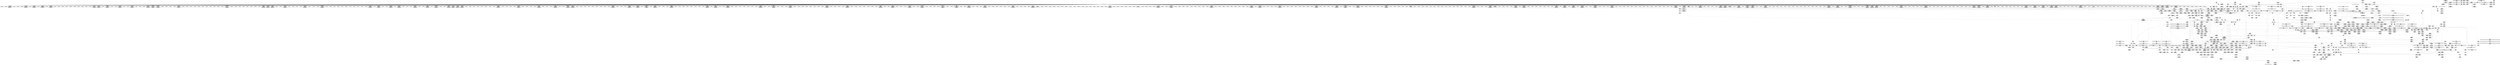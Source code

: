 digraph {
	CE0x3ffa1d0 [shape=record,shape=Mrecord,label="{CE0x3ffa1d0|12:_i32,_56:_i8*,_:_CRE_613,614_}"]
	CE0x3ff0930 [shape=record,shape=Mrecord,label="{CE0x3ff0930|12:_i32,_56:_i8*,_:_CRE_311,312_}"]
	CE0x3ff0a60 [shape=record,shape=Mrecord,label="{CE0x3ff0a60|12:_i32,_56:_i8*,_:_CRE_312,320_|*MultipleSource*|security/selinux/hooks.c,1642|Function::inode_has_perm&Arg::inode::|security/selinux/hooks.c,1611}"]
	CE0x4004b20 [shape=record,shape=Mrecord,label="{CE0x4004b20|12:_i32,_56:_i8*,_:_CRE_978,979_}"]
	CE0x3f7c280 [shape=record,shape=Mrecord,label="{CE0x3f7c280|selinux_inode_getattr:_tobool|security/selinux/hooks.c,2904|*SummSink*}"]
	CE0x3fd26d0 [shape=record,shape=Mrecord,label="{CE0x3fd26d0|104:_%struct.inode*,_:_CRE_94,95_}"]
	CE0x3fc3960 [shape=record,shape=Mrecord,label="{CE0x3fc3960|inode_has_perm:_tmp18|security/selinux/hooks.c,1617}"]
	CE0x4011f80 [shape=record,shape=Mrecord,label="{CE0x4011f80|avc_has_perm:_requested|Function::avc_has_perm&Arg::requested::|*SummSink*}"]
	CE0x3ffd430 [shape=record,shape=Mrecord,label="{CE0x3ffd430|12:_i32,_56:_i8*,_:_CRE_776,792_|*MultipleSource*|security/selinux/hooks.c,1642|Function::inode_has_perm&Arg::inode::|security/selinux/hooks.c,1611}"]
	CE0x3ff3750 [shape=record,shape=Mrecord,label="{CE0x3ff3750|12:_i32,_56:_i8*,_:_CRE_478,479_}"]
	CE0x3f84640 [shape=record,shape=Mrecord,label="{CE0x3f84640|inode_has_perm:_if.then|*SummSource*}"]
	CE0x3fbd900 [shape=record,shape=Mrecord,label="{CE0x3fbd900|104:_%struct.inode*,_:_CRE_296,304_|*MultipleSource*|Function::selinux_inode_getattr&Arg::dentry::|*LoadInst*|security/selinux/hooks.c,1642|security/selinux/hooks.c,1642}"]
	CE0x3ff9000 [shape=record,shape=Mrecord,label="{CE0x3ff9000|12:_i32,_56:_i8*,_:_CRE_598,599_}"]
	CE0x3f6c310 [shape=record,shape=Mrecord,label="{CE0x3f6c310|COLLAPSED:_GCMRE___llvm_gcov_ctr204_internal_global_2_x_i64_zeroinitializer:_elem_0:default:}"]
	CE0x4001f80 [shape=record,shape=Mrecord,label="{CE0x4001f80|12:_i32,_56:_i8*,_:_CRE_910,911_}"]
	CE0x3f84c70 [shape=record,shape=Mrecord,label="{CE0x3f84c70|i32_1|*Constant*}"]
	CE0x3fbd4a0 [shape=record,shape=Mrecord,label="{CE0x3fbd4a0|COLLAPSED:_GCMRE___llvm_gcov_ctr98_internal_global_2_x_i64_zeroinitializer:_elem_0:default:}"]
	CE0x400a3b0 [shape=record,shape=Mrecord,label="{CE0x400a3b0|_ret_i32_%tmp6,_!dbg_!27716|security/selinux/hooks.c,197|*SummSink*}"]
	CE0x3ffca30 [shape=record,shape=Mrecord,label="{CE0x3ffca30|12:_i32,_56:_i8*,_:_CRE_736,740_|*MultipleSource*|security/selinux/hooks.c,1642|Function::inode_has_perm&Arg::inode::|security/selinux/hooks.c,1611}"]
	CE0x3ff1720 [shape=record,shape=Mrecord,label="{CE0x3ff1720|12:_i32,_56:_i8*,_:_CRE_376,384_|*MultipleSource*|security/selinux/hooks.c,1642|Function::inode_has_perm&Arg::inode::|security/selinux/hooks.c,1611}"]
	CE0x3f87150 [shape=record,shape=Mrecord,label="{CE0x3f87150|GLOBAL:_selinux_inode_getattr.__warned|Global_var:selinux_inode_getattr.__warned|*SummSource*}"]
	CE0x402dee0 [shape=record,shape=Mrecord,label="{CE0x402dee0|i32_3|*Constant*|*SummSource*}"]
	CE0x3f8f810 [shape=record,shape=Mrecord,label="{CE0x3f8f810|i32_1|*Constant*|*SummSink*}"]
	CE0x4013d50 [shape=record,shape=Mrecord,label="{CE0x4013d50|inode_has_perm:_lnot1|security/selinux/hooks.c,1611|*SummSink*}"]
	CE0x3fba070 [shape=record,shape=Mrecord,label="{CE0x3fba070|inode_has_perm:_perms|Function::inode_has_perm&Arg::perms::}"]
	CE0x3ffe3d0 [shape=record,shape=Mrecord,label="{CE0x3ffe3d0|12:_i32,_56:_i8*,_:_CRE_848,856_|*MultipleSource*|security/selinux/hooks.c,1642|Function::inode_has_perm&Arg::inode::|security/selinux/hooks.c,1611}"]
	CE0x3ffc800 [shape=record,shape=Mrecord,label="{CE0x3ffc800|12:_i32,_56:_i8*,_:_CRE_728,736_|*MultipleSource*|security/selinux/hooks.c,1642|Function::inode_has_perm&Arg::inode::|security/selinux/hooks.c,1611}"]
	CE0x3f9a850 [shape=record,shape=Mrecord,label="{CE0x3f9a850|i1_true|*Constant*}"]
	CE0x3ff67a0 [shape=record,shape=Mrecord,label="{CE0x3ff67a0|12:_i32,_56:_i8*,_:_CRE_564,565_}"]
	CE0x3ff6b30 [shape=record,shape=Mrecord,label="{CE0x3ff6b30|12:_i32,_56:_i8*,_:_CRE_567,568_}"]
	CE0x3fffbe0 [shape=record,shape=Mrecord,label="{CE0x3fffbe0|12:_i32,_56:_i8*,_:_CRE_880,881_}"]
	CE0x3ff88e0 [shape=record,shape=Mrecord,label="{CE0x3ff88e0|12:_i32,_56:_i8*,_:_CRE_592,593_}"]
	CE0x3fb9770 [shape=record,shape=Mrecord,label="{CE0x3fb9770|__validate_creds:_tmp9|include/linux/cred.h,175}"]
	CE0x4013ab0 [shape=record,shape=Mrecord,label="{CE0x4013ab0|inode_has_perm:_lnot1|security/selinux/hooks.c,1611}"]
	CE0x3f98820 [shape=record,shape=Mrecord,label="{CE0x3f98820|get_current:_bb|*SummSink*}"]
	CE0x40167b0 [shape=record,shape=Mrecord,label="{CE0x40167b0|inode_has_perm:_tmp8|security/selinux/hooks.c,1611|*SummSource*}"]
	CE0x3f848f0 [shape=record,shape=Mrecord,label="{CE0x3f848f0|inode_has_perm:_if.end|*SummSource*}"]
	CE0x403b6b0 [shape=record,shape=Mrecord,label="{CE0x403b6b0|cred_sid:_tmp4|*LoadInst*|security/selinux/hooks.c,196|*SummSink*}"]
	CE0x3fd7580 [shape=record,shape=Mrecord,label="{CE0x3fd7580|__validate_creds:_if.then|*SummSink*}"]
	CE0x3ff3ab0 [shape=record,shape=Mrecord,label="{CE0x3ff3ab0|12:_i32,_56:_i8*,_:_CRE_481,482_}"]
	CE0x3f9c5c0 [shape=record,shape=Mrecord,label="{CE0x3f9c5c0|__validate_creds:_cred|Function::__validate_creds&Arg::cred::}"]
	CE0x3fdd530 [shape=record,shape=Mrecord,label="{CE0x3fdd530|104:_%struct.inode*,_:_CRE_199,200_}"]
	CE0x3f69880 [shape=record,shape=Mrecord,label="{CE0x3f69880|104:_%struct.inode*,_:_CRE_162,163_}"]
	CE0x3fe7ee0 [shape=record,shape=Mrecord,label="{CE0x3fe7ee0|12:_i32,_56:_i8*,_:_CRE_167,168_}"]
	CE0x3f95010 [shape=record,shape=Mrecord,label="{CE0x3f95010|selinux_inode_getattr:_mnt7|security/selinux/hooks.c,2908}"]
	CE0x3fdbca0 [shape=record,shape=Mrecord,label="{CE0x3fdbca0|cred_sid:_security|security/selinux/hooks.c,196}"]
	CE0x3ffcc30 [shape=record,shape=Mrecord,label="{CE0x3ffcc30|12:_i32,_56:_i8*,_:_CRE_744,752_|*MultipleSource*|security/selinux/hooks.c,1642|Function::inode_has_perm&Arg::inode::|security/selinux/hooks.c,1611}"]
	CE0x3f82b80 [shape=record,shape=Mrecord,label="{CE0x3f82b80|path_has_perm:_d_inode|security/selinux/hooks.c,1642|*SummSource*}"]
	CE0x3f6ad20 [shape=record,shape=Mrecord,label="{CE0x3f6ad20|104:_%struct.inode*,_:_CRE_184,185_}"]
	CE0x3fed030 [shape=record,shape=Mrecord,label="{CE0x3fed030|12:_i32,_56:_i8*,_:_CRE_263,264_}"]
	CE0x3feeb80 [shape=record,shape=Mrecord,label="{CE0x3feeb80|12:_i32,_56:_i8*,_:_CRE_286,287_}"]
	CE0x3f840d0 [shape=record,shape=Mrecord,label="{CE0x3f840d0|selinux_inode_getattr:_if.then|*SummSink*}"]
	CE0x3ff95f0 [shape=record,shape=Mrecord,label="{CE0x3ff95f0|12:_i32,_56:_i8*,_:_CRE_603,604_}"]
	CE0x40053e0 [shape=record,shape=Mrecord,label="{CE0x40053e0|12:_i32,_56:_i8*,_:_CRE_992,1000_|*MultipleSource*|security/selinux/hooks.c,1642|Function::inode_has_perm&Arg::inode::|security/selinux/hooks.c,1611}"]
	CE0x3f736f0 [shape=record,shape=Mrecord,label="{CE0x3f736f0|i8*_getelementptr_inbounds_(_45_x_i8_,_45_x_i8_*_.str12,_i32_0,_i32_0)|*Constant*|*SummSource*}"]
	CE0x3fd47a0 [shape=record,shape=Mrecord,label="{CE0x3fd47a0|12:_i32,_56:_i8*,_:_CRE_145,146_}"]
	CE0x3fbf660 [shape=record,shape=Mrecord,label="{CE0x3fbf660|i64_16|*Constant*|*SummSink*}"]
	CE0x3fde8e0 [shape=record,shape=Mrecord,label="{CE0x3fde8e0|104:_%struct.inode*,_:_CRE_220,221_}"]
	CE0x3fe7060 [shape=record,shape=Mrecord,label="{CE0x3fe7060|cred_sid:_entry|*SummSource*}"]
	CE0x5c28c90 [shape=record,shape=Mrecord,label="{CE0x5c28c90|selinux_inode_getattr:_tmp|*SummSource*}"]
	CE0x3f9e340 [shape=record,shape=Mrecord,label="{CE0x3f9e340|i32_4|*Constant*|*SummSink*}"]
	CE0x3fe56d0 [shape=record,shape=Mrecord,label="{CE0x3fe56d0|i64*_getelementptr_inbounds_(_8_x_i64_,_8_x_i64_*___llvm_gcov_ctr154,_i64_0,_i64_6)|*Constant*|*SummSink*}"]
	CE0x3f7fcf0 [shape=record,shape=Mrecord,label="{CE0x3f7fcf0|__validate_creds:_bb}"]
	CE0x3fee200 [shape=record,shape=Mrecord,label="{CE0x3fee200|12:_i32,_56:_i8*,_:_CRE_278,279_}"]
	CE0x4004e50 [shape=record,shape=Mrecord,label="{CE0x4004e50|12:_i32,_56:_i8*,_:_CRE_981,982_}"]
	CE0x3fcb330 [shape=record,shape=Mrecord,label="{CE0x3fcb330|12:_i32,_56:_i8*,_:_CRE_0,2_|*MultipleSource*|security/selinux/hooks.c,1642|Function::inode_has_perm&Arg::inode::|security/selinux/hooks.c,1611}"]
	CE0x3fef890 [shape=record,shape=Mrecord,label="{CE0x3fef890|12:_i32,_56:_i8*,_:_CRE_297,298_}"]
	CE0x3ff3850 [shape=record,shape=Mrecord,label="{CE0x3ff3850|12:_i32,_56:_i8*,_:_CRE_479,480_}"]
	CE0x4005aa0 [shape=record,shape=Mrecord,label="{CE0x4005aa0|inode_has_perm:_tmp6|*LoadInst*|security/selinux/hooks.c,1611|*SummSource*}"]
	CE0x400a810 [shape=record,shape=Mrecord,label="{CE0x400a810|i32_10|*Constant*|*SummSource*}"]
	CE0x3fe00f0 [shape=record,shape=Mrecord,label="{CE0x3fe00f0|__validate_creds:_tmp2|include/linux/cred.h,173|*SummSource*}"]
	CE0x3f8a700 [shape=record,shape=Mrecord,label="{CE0x3f8a700|selinux_inode_getattr:_tmp13|security/selinux/hooks.c,2904|*SummSource*}"]
	CE0x3f8a590 [shape=record,shape=Mrecord,label="{CE0x3f8a590|path_has_perm:_bb|*SummSource*}"]
	CE0x3fde700 [shape=record,shape=Mrecord,label="{CE0x3fde700|104:_%struct.inode*,_:_CRE_218,219_}"]
	CE0x3ff1950 [shape=record,shape=Mrecord,label="{CE0x3ff1950|12:_i32,_56:_i8*,_:_CRE_384,388_|*MultipleSource*|security/selinux/hooks.c,1642|Function::inode_has_perm&Arg::inode::|security/selinux/hooks.c,1611}"]
	CE0x3f84700 [shape=record,shape=Mrecord,label="{CE0x3f84700|inode_has_perm:_if.then|*SummSink*}"]
	CE0x3fd1a50 [shape=record,shape=Mrecord,label="{CE0x3fd1a50|__validate_creds:_lnot1|include/linux/cred.h,173|*SummSource*}"]
	CE0x3fbaa80 [shape=record,shape=Mrecord,label="{CE0x3fbaa80|path_has_perm:_type|security/selinux/hooks.c,1645}"]
	CE0x3fea390 [shape=record,shape=Mrecord,label="{CE0x3fea390|12:_i32,_56:_i8*,_:_CRE_202,203_}"]
	CE0x3f7f270 [shape=record,shape=Mrecord,label="{CE0x3f7f270|cred_sid:_tmp2|*SummSource*}"]
	CE0x3f85780 [shape=record,shape=Mrecord,label="{CE0x3f85780|i64_4|*Constant*|*SummSink*}"]
	CE0x3f77b50 [shape=record,shape=Mrecord,label="{CE0x3f77b50|selinux_inode_getattr:_land.lhs.true|*SummSink*}"]
	CE0x3fea980 [shape=record,shape=Mrecord,label="{CE0x3fea980|12:_i32,_56:_i8*,_:_CRE_207,208_}"]
	CE0x3f82a40 [shape=record,shape=Mrecord,label="{CE0x3f82a40|104:_%struct.inode*,_:_CRE_0,4_|*MultipleSource*|Function::selinux_inode_getattr&Arg::dentry::|*LoadInst*|security/selinux/hooks.c,1642|security/selinux/hooks.c,1642}"]
	CE0x3f70a90 [shape=record,shape=Mrecord,label="{CE0x3f70a90|i64*_getelementptr_inbounds_(_2_x_i64_,_2_x_i64_*___llvm_gcov_ctr204,_i64_0,_i64_1)|*Constant*}"]
	CE0x3fd0ae0 [shape=record,shape=Mrecord,label="{CE0x3fd0ae0|12:_i32,_56:_i8*,_:_CRE_120,128_|*MultipleSource*|security/selinux/hooks.c,1642|Function::inode_has_perm&Arg::inode::|security/selinux/hooks.c,1611}"]
	CE0x3fd3690 [shape=record,shape=Mrecord,label="{CE0x3fd3690|104:_%struct.inode*,_:_CRE_155,156_}"]
	CE0x3fef500 [shape=record,shape=Mrecord,label="{CE0x3fef500|12:_i32,_56:_i8*,_:_CRE_294,295_}"]
	CE0x3ffab50 [shape=record,shape=Mrecord,label="{CE0x3ffab50|12:_i32,_56:_i8*,_:_CRE_621,622_}"]
	CE0x3f8b950 [shape=record,shape=Mrecord,label="{CE0x3f8b950|selinux_inode_getattr:_bb}"]
	CE0x3fee460 [shape=record,shape=Mrecord,label="{CE0x3fee460|12:_i32,_56:_i8*,_:_CRE_280,281_}"]
	CE0x3fc2950 [shape=record,shape=Mrecord,label="{CE0x3fc2950|avc_has_perm:_tsid|Function::avc_has_perm&Arg::tsid::}"]
	CE0x400e340 [shape=record,shape=Mrecord,label="{CE0x400e340|inode_has_perm:_tmp17|security/selinux/hooks.c,1617|*SummSource*}"]
	CE0x3fe6ce0 [shape=record,shape=Mrecord,label="{CE0x3fe6ce0|GLOBAL:_cred_sid|*Constant*|*SummSource*}"]
	CE0x3f7e680 [shape=record,shape=Mrecord,label="{CE0x3f7e680|_call_void_mcount()_#3|*SummSink*}"]
	CE0x3fd3d80 [shape=record,shape=Mrecord,label="{CE0x3fd3d80|i64*_getelementptr_inbounds_(_2_x_i64_,_2_x_i64_*___llvm_gcov_ctr204,_i64_0,_i64_0)|*Constant*|*SummSink*}"]
	CE0x3ff9ab0 [shape=record,shape=Mrecord,label="{CE0x3ff9ab0|12:_i32,_56:_i8*,_:_CRE_607,608_}"]
	CE0x3f82e40 [shape=record,shape=Mrecord,label="{CE0x3f82e40|i32_2904|*Constant*|*SummSource*}"]
	CE0x3f8b330 [shape=record,shape=Mrecord,label="{CE0x3f8b330|path_has_perm:_tmp2|*SummSource*}"]
	CE0x3f82440 [shape=record,shape=Mrecord,label="{CE0x3f82440|i64*_getelementptr_inbounds_(_5_x_i64_,_5_x_i64_*___llvm_gcov_ctr155,_i64_0,_i64_0)|*Constant*}"]
	CE0x3f69d30 [shape=record,shape=Mrecord,label="{CE0x3f69d30|104:_%struct.inode*,_:_CRE_167,168_}"]
	CE0x3ff82f0 [shape=record,shape=Mrecord,label="{CE0x3ff82f0|12:_i32,_56:_i8*,_:_CRE_587,588_}"]
	CE0x3f6ff50 [shape=record,shape=Mrecord,label="{CE0x3f6ff50|i64*_getelementptr_inbounds_(_11_x_i64_,_11_x_i64_*___llvm_gcov_ctr235,_i64_0,_i64_6)|*Constant*}"]
	CE0x5320a10 [shape=record,shape=Mrecord,label="{CE0x5320a10|selinux_inode_getattr:_if.end|*SummSource*}"]
	CE0x3f73c00 [shape=record,shape=Mrecord,label="{CE0x3f73c00|selinux_inode_getattr:_tmp18|security/selinux/hooks.c,2904|*SummSource*}"]
	CE0x3fe3d90 [shape=record,shape=Mrecord,label="{CE0x3fe3d90|__validate_creds:_lnot|include/linux/cred.h,173}"]
	CE0x3fd20a0 [shape=record,shape=Mrecord,label="{CE0x3fd20a0|path_has_perm:_tmp4|*LoadInst*|security/selinux/hooks.c,1642|*SummSink*}"]
	CE0x3f7fa80 [shape=record,shape=Mrecord,label="{CE0x3f7fa80|__validate_creds:_if.end}"]
	CE0x4009f90 [shape=record,shape=Mrecord,label="{CE0x4009f90|cred_sid:_cred|Function::cred_sid&Arg::cred::|*SummSink*}"]
	CE0x3fd2520 [shape=record,shape=Mrecord,label="{CE0x3fd2520|104:_%struct.inode*,_:_CRE_92,93_}"]
	CE0x3ff5e80 [shape=record,shape=Mrecord,label="{CE0x3ff5e80|12:_i32,_56:_i8*,_:_CRE_556,557_}"]
	CE0x4010de0 [shape=record,shape=Mrecord,label="{CE0x4010de0|GLOBAL:___llvm_gcov_ctr155|Global_var:__llvm_gcov_ctr155|*SummSink*}"]
	CE0x4004550 [shape=record,shape=Mrecord,label="{CE0x4004550|12:_i32,_56:_i8*,_:_CRE_968,976_|*MultipleSource*|security/selinux/hooks.c,1642|Function::inode_has_perm&Arg::inode::|security/selinux/hooks.c,1611}"]
	CE0x3f95d90 [shape=record,shape=Mrecord,label="{CE0x3f95d90|selinux_inode_getattr:_call8|security/selinux/hooks.c,2910|*SummSource*}"]
	CE0x4014140 [shape=record,shape=Mrecord,label="{CE0x4014140|inode_has_perm:_lnot.ext|security/selinux/hooks.c,1611}"]
	CE0x3fd34b0 [shape=record,shape=Mrecord,label="{CE0x3fd34b0|104:_%struct.inode*,_:_CRE_153,154_}"]
	CE0x4002a30 [shape=record,shape=Mrecord,label="{CE0x4002a30|12:_i32,_56:_i8*,_:_CRE_919,920_}"]
	CE0x3fb81b0 [shape=record,shape=Mrecord,label="{CE0x3fb81b0|get_current:_tmp3}"]
	CE0x3fff130 [shape=record,shape=Mrecord,label="{CE0x3fff130|12:_i32,_56:_i8*,_:_CRE_871,872_}"]
	CE0x3f73ff0 [shape=record,shape=Mrecord,label="{CE0x3f73ff0|path_has_perm:_call|security/selinux/hooks.c,1647}"]
	CE0x4005870 [shape=record,shape=Mrecord,label="{CE0x4005870|inode_has_perm:_tmp6|*LoadInst*|security/selinux/hooks.c,1611}"]
	CE0x3fcfb90 [shape=record,shape=Mrecord,label="{CE0x3fcfb90|12:_i32,_56:_i8*,_:_CRE_88,96_|*MultipleSource*|security/selinux/hooks.c,1642|Function::inode_has_perm&Arg::inode::|security/selinux/hooks.c,1611}"]
	CE0x3fea4c0 [shape=record,shape=Mrecord,label="{CE0x3fea4c0|12:_i32,_56:_i8*,_:_CRE_203,204_}"]
	CE0x3ffd030 [shape=record,shape=Mrecord,label="{CE0x3ffd030|12:_i32,_56:_i8*,_:_CRE_760,768_|*MultipleSource*|security/selinux/hooks.c,1642|Function::inode_has_perm&Arg::inode::|security/selinux/hooks.c,1611}"]
	CE0x4010340 [shape=record,shape=Mrecord,label="{CE0x4010340|inode_has_perm:_tmp20|security/selinux/hooks.c,1618}"]
	CE0x3fbf890 [shape=record,shape=Mrecord,label="{CE0x3fbf890|inode_has_perm:_entry|*SummSource*}"]
	CE0x40026a0 [shape=record,shape=Mrecord,label="{CE0x40026a0|12:_i32,_56:_i8*,_:_CRE_916,917_}"]
	CE0x3fdad20 [shape=record,shape=Mrecord,label="{CE0x3fdad20|i64*_getelementptr_inbounds_(_5_x_i64_,_5_x_i64_*___llvm_gcov_ctr155,_i64_0,_i64_4)|*Constant*|*SummSink*}"]
	CE0x3f6d990 [shape=record,shape=Mrecord,label="{CE0x3f6d990|104:_%struct.inode*,_:_CRE_56,64_|*MultipleSource*|Function::selinux_inode_getattr&Arg::dentry::|*LoadInst*|security/selinux/hooks.c,1642|security/selinux/hooks.c,1642}"]
	CE0x3fc7790 [shape=record,shape=Mrecord,label="{CE0x3fc7790|__validate_creds:_tmp6|include/linux/cred.h,174|*SummSource*}"]
	CE0x3feef10 [shape=record,shape=Mrecord,label="{CE0x3feef10|12:_i32,_56:_i8*,_:_CRE_289,290_}"]
	CE0x3ff0b90 [shape=record,shape=Mrecord,label="{CE0x3ff0b90|12:_i32,_56:_i8*,_:_CRE_320,328_|*MultipleSource*|security/selinux/hooks.c,1642|Function::inode_has_perm&Arg::inode::|security/selinux/hooks.c,1611}"]
	CE0x400ec00 [shape=record,shape=Mrecord,label="{CE0x400ec00|avc_has_perm:_auditdata|Function::avc_has_perm&Arg::auditdata::|*SummSink*}"]
	CE0x3fff390 [shape=record,shape=Mrecord,label="{CE0x3fff390|12:_i32,_56:_i8*,_:_CRE_873,874_}"]
	CE0x3fe31b0 [shape=record,shape=Mrecord,label="{CE0x3fe31b0|i32_4|*Constant*|*SummSource*}"]
	CE0x3fc2d90 [shape=record,shape=Mrecord,label="{CE0x3fc2d90|avc_has_perm:_tclass|Function::avc_has_perm&Arg::tclass::}"]
	CE0x3fde340 [shape=record,shape=Mrecord,label="{CE0x3fde340|104:_%struct.inode*,_:_CRE_214,215_}"]
	CE0x3fe28a0 [shape=record,shape=Mrecord,label="{CE0x3fe28a0|__validate_creds:_tmp1|*SummSink*}"]
	CE0x4002900 [shape=record,shape=Mrecord,label="{CE0x4002900|12:_i32,_56:_i8*,_:_CRE_918,919_}"]
	CE0x3f78420 [shape=record,shape=Mrecord,label="{CE0x3f78420|selinux_inode_getattr:_bb|*SummSink*}"]
	CE0x3ffb7d0 [shape=record,shape=Mrecord,label="{CE0x3ffb7d0|12:_i32,_56:_i8*,_:_CRE_664,672_|*MultipleSource*|security/selinux/hooks.c,1642|Function::inode_has_perm&Arg::inode::|security/selinux/hooks.c,1611}"]
	CE0x3fecca0 [shape=record,shape=Mrecord,label="{CE0x3fecca0|12:_i32,_56:_i8*,_:_CRE_260,261_}"]
	CE0x3fda500 [shape=record,shape=Mrecord,label="{CE0x3fda500|GLOBAL:___invalid_creds|*Constant*|*SummSource*}"]
	CE0x3ff5f80 [shape=record,shape=Mrecord,label="{CE0x3ff5f80|12:_i32,_56:_i8*,_:_CRE_557,558_}"]
	CE0x3ffeed0 [shape=record,shape=Mrecord,label="{CE0x3ffeed0|12:_i32,_56:_i8*,_:_CRE_869,870_}"]
	CE0x3f852d0 [shape=record,shape=Mrecord,label="{CE0x3f852d0|i64_5|*Constant*|*SummSource*}"]
	CE0x3fec450 [shape=record,shape=Mrecord,label="{CE0x3fec450|12:_i32,_56:_i8*,_:_CRE_253,254_}"]
	CE0x400a120 [shape=record,shape=Mrecord,label="{CE0x400a120|_ret_i32_%tmp6,_!dbg_!27716|security/selinux/hooks.c,197}"]
	CE0x3fcabe0 [shape=record,shape=Mrecord,label="{CE0x3fcabe0|COLLAPSED:_GCMRE___llvm_gcov_ctr154_internal_global_8_x_i64_zeroinitializer:_elem_0:default:}"]
	CE0x400ffc0 [shape=record,shape=Mrecord,label="{CE0x400ffc0|inode_has_perm:_tmp19|security/selinux/hooks.c,1618|*SummSink*}"]
	CE0x3fdd260 [shape=record,shape=Mrecord,label="{CE0x3fdd260|104:_%struct.inode*,_:_CRE_196,197_}"]
	CE0x3fe7490 [shape=record,shape=Mrecord,label="{CE0x3fe7490|12:_i32,_56:_i8*,_:_CRE_156,157_}"]
	CE0x3f70c20 [shape=record,shape=Mrecord,label="{CE0x3f70c20|path_has_perm:_d_inode|security/selinux/hooks.c,1642|*SummSink*}"]
	CE0x3f8cbb0 [shape=record,shape=Mrecord,label="{CE0x3f8cbb0|selinux_inode_getattr:_tmp15|security/selinux/hooks.c,2904|*SummSink*}"]
	CE0x3fc4890 [shape=record,shape=Mrecord,label="{CE0x3fc4890|i32_(i32,_i32,_i16,_i32,_%struct.common_audit_data*)*_bitcast_(i32_(i32,_i32,_i16,_i32,_%struct.common_audit_data.495*)*_avc_has_perm_to_i32_(i32,_i32,_i16,_i32,_%struct.common_audit_data*)*)|*Constant*|*SummSource*}"]
	CE0x3ff9390 [shape=record,shape=Mrecord,label="{CE0x3ff9390|12:_i32,_56:_i8*,_:_CRE_601,602_}"]
	CE0x3fb98e0 [shape=record,shape=Mrecord,label="{CE0x3fb98e0|__validate_creds:_tmp9|include/linux/cred.h,175|*SummSource*}"]
	CE0x4001600 [shape=record,shape=Mrecord,label="{CE0x4001600|12:_i32,_56:_i8*,_:_CRE_902,903_}"]
	CE0x3f866b0 [shape=record,shape=Mrecord,label="{CE0x3f866b0|selinux_inode_getattr:_tobool1|security/selinux/hooks.c,2904|*SummSink*}"]
	CE0x40191c0 [shape=record,shape=Mrecord,label="{CE0x40191c0|i32_512|*Constant*|*SummSink*}"]
	CE0x3f91e30 [shape=record,shape=Mrecord,label="{CE0x3f91e30|selinux_inode_getattr:_tmp7|security/selinux/hooks.c,2904}"]
	CE0x3fe2660 [shape=record,shape=Mrecord,label="{CE0x3fe2660|__validate_creds:_tmp1|*SummSource*}"]
	CE0x3ffbe00 [shape=record,shape=Mrecord,label="{CE0x3ffbe00|12:_i32,_56:_i8*,_:_CRE_684,688_|*MultipleSource*|security/selinux/hooks.c,1642|Function::inode_has_perm&Arg::inode::|security/selinux/hooks.c,1611}"]
	CE0x3f99040 [shape=record,shape=Mrecord,label="{CE0x3f99040|get_current:_tmp|*SummSource*}"]
	CE0x3f8f250 [shape=record,shape=Mrecord,label="{CE0x3f8f250|selinux_inode_getattr:_tmp8|security/selinux/hooks.c,2904|*SummSource*}"]
	CE0x3ff7840 [shape=record,shape=Mrecord,label="{CE0x3ff7840|12:_i32,_56:_i8*,_:_CRE_578,579_}"]
	CE0x3fdb9f0 [shape=record,shape=Mrecord,label="{CE0x3fdb9f0|i32_22|*Constant*|*SummSink*}"]
	CE0x3ffb140 [shape=record,shape=Mrecord,label="{CE0x3ffb140|12:_i32,_56:_i8*,_:_CRE_640,648_|*MultipleSource*|security/selinux/hooks.c,1642|Function::inode_has_perm&Arg::inode::|security/selinux/hooks.c,1611}"]
	CE0x3fcb7d0 [shape=record,shape=Mrecord,label="{CE0x3fcb7d0|cred_sid:_tmp1|*SummSource*}"]
	CE0x3f7ffa0 [shape=record,shape=Mrecord,label="{CE0x3f7ffa0|inode_has_perm:_tmp5|security/selinux/hooks.c,1609|*SummSink*}"]
	CE0x4000ee0 [shape=record,shape=Mrecord,label="{CE0x4000ee0|12:_i32,_56:_i8*,_:_CRE_896,897_}"]
	CE0x4012f60 [shape=record,shape=Mrecord,label="{CE0x4012f60|i1_true|*Constant*}"]
	CE0x3f934c0 [shape=record,shape=Mrecord,label="{CE0x3f934c0|COLLAPSED:_GCMRE_current_task_external_global_%struct.task_struct*:_elem_0::|security/selinux/hooks.c,2904}"]
	CE0x3fef3d0 [shape=record,shape=Mrecord,label="{CE0x3fef3d0|12:_i32,_56:_i8*,_:_CRE_293,294_}"]
	CE0x3ff4c20 [shape=record,shape=Mrecord,label="{CE0x3ff4c20|12:_i32,_56:_i8*,_:_CRE_512,520_|*MultipleSource*|security/selinux/hooks.c,1642|Function::inode_has_perm&Arg::inode::|security/selinux/hooks.c,1611}"]
	CE0x3ff9850 [shape=record,shape=Mrecord,label="{CE0x3ff9850|12:_i32,_56:_i8*,_:_CRE_605,606_}"]
	CE0x3f8e260 [shape=record,shape=Mrecord,label="{CE0x3f8e260|selinux_inode_getattr:_tmp10|security/selinux/hooks.c,2904}"]
	CE0x3fd32d0 [shape=record,shape=Mrecord,label="{CE0x3fd32d0|104:_%struct.inode*,_:_CRE_151,152_}"]
	CE0x3f87040 [shape=record,shape=Mrecord,label="{CE0x3f87040|GLOBAL:_selinux_inode_getattr.__warned|Global_var:selinux_inode_getattr.__warned}"]
	CE0x3fc1230 [shape=record,shape=Mrecord,label="{CE0x3fc1230|path_has_perm:_tmp}"]
	CE0x4004750 [shape=record,shape=Mrecord,label="{CE0x4004750|12:_i32,_56:_i8*,_:_CRE_976,977_}"]
	CE0x3fd30f0 [shape=record,shape=Mrecord,label="{CE0x3fd30f0|104:_%struct.inode*,_:_CRE_149,150_}"]
	CE0x3f77620 [shape=record,shape=Mrecord,label="{CE0x3f77620|selinux_inode_getattr:_do.body|*SummSource*}"]
	CE0x3f86930 [shape=record,shape=Mrecord,label="{CE0x3f86930|i64_5|*Constant*}"]
	CE0x3fe9490 [shape=record,shape=Mrecord,label="{CE0x3fe9490|12:_i32,_56:_i8*,_:_CRE_186,187_}"]
	CE0x3fcdb00 [shape=record,shape=Mrecord,label="{CE0x3fcdb00|i64*_getelementptr_inbounds_(_8_x_i64_,_8_x_i64_*___llvm_gcov_ctr154,_i64_0,_i64_0)|*Constant*}"]
	CE0x3ff6ec0 [shape=record,shape=Mrecord,label="{CE0x3ff6ec0|12:_i32,_56:_i8*,_:_CRE_570,571_}"]
	CE0x3f73680 [shape=record,shape=Mrecord,label="{CE0x3f73680|i8*_getelementptr_inbounds_(_45_x_i8_,_45_x_i8_*_.str12,_i32_0,_i32_0)|*Constant*}"]
	CE0x3fc7720 [shape=record,shape=Mrecord,label="{CE0x3fc7720|__validate_creds:_tmp6|include/linux/cred.h,174}"]
	CE0x3fe0430 [shape=record,shape=Mrecord,label="{CE0x3fe0430|__validate_creds:_tobool|include/linux/cred.h,173|*SummSink*}"]
	CE0x3fde610 [shape=record,shape=Mrecord,label="{CE0x3fde610|104:_%struct.inode*,_:_CRE_217,218_}"]
	CE0x3f67e20 [shape=record,shape=Mrecord,label="{CE0x3f67e20|selinux_inode_getattr:_land.lhs.true2}"]
	CE0x3fa0a10 [shape=record,shape=Mrecord,label="{CE0x3fa0a10|i64*_getelementptr_inbounds_(_2_x_i64_,_2_x_i64_*___llvm_gcov_ctr98,_i64_0,_i64_0)|*Constant*|*SummSource*}"]
	CE0x3f78d60 [shape=record,shape=Mrecord,label="{CE0x3f78d60|i64*_getelementptr_inbounds_(_11_x_i64_,_11_x_i64_*___llvm_gcov_ctr235,_i64_0,_i64_10)|*Constant*|*SummSink*}"]
	CE0x3fceb40 [shape=record,shape=Mrecord,label="{CE0x3fceb40|12:_i32,_56:_i8*,_:_CRE_40,48_|*MultipleSource*|security/selinux/hooks.c,1642|Function::inode_has_perm&Arg::inode::|security/selinux/hooks.c,1611}"]
	CE0x3ffa560 [shape=record,shape=Mrecord,label="{CE0x3ffa560|12:_i32,_56:_i8*,_:_CRE_616,617_}"]
	CE0x3f937b0 [shape=record,shape=Mrecord,label="{CE0x3f937b0|selinux_inode_getattr:_tmp21|security/selinux/hooks.c,2904|*SummSource*}"]
	CE0x3fbf580 [shape=record,shape=Mrecord,label="{CE0x3fbf580|i64_16|*Constant*}"]
	CE0x400b470 [shape=record,shape=Mrecord,label="{CE0x400b470|inode_has_perm:_sid3|security/selinux/hooks.c,1617|*SummSource*}"]
	CE0x400efa0 [shape=record,shape=Mrecord,label="{CE0x400efa0|_ret_i32_%retval.0,_!dbg_!27728|security/selinux/avc.c,775|*SummSink*}"]
	CE0x3fcff30 [shape=record,shape=Mrecord,label="{CE0x3fcff30|__validate_creds:_expval|include/linux/cred.h,173|*SummSink*}"]
	CE0x3fbded0 [shape=record,shape=Mrecord,label="{CE0x3fbded0|104:_%struct.inode*,_:_CRE_306,307_}"]
	CE0x3fbfd00 [shape=record,shape=Mrecord,label="{CE0x3fbfd00|inode_has_perm:_cred|Function::inode_has_perm&Arg::cred::|*SummSource*}"]
	CE0x4010f50 [shape=record,shape=Mrecord,label="{CE0x4010f50|__validate_creds:_tmp3|include/linux/cred.h,173|*SummSink*}"]
	"CONST[source:0(mediator),value:2(dynamic)][purpose:{subject}]"
	CE0x3fdeca0 [shape=record,shape=Mrecord,label="{CE0x3fdeca0|104:_%struct.inode*,_:_CRE_224,232_|*MultipleSource*|Function::selinux_inode_getattr&Arg::dentry::|*LoadInst*|security/selinux/hooks.c,1642|security/selinux/hooks.c,1642}"]
	CE0x400fcc0 [shape=record,shape=Mrecord,label="{CE0x400fcc0|inode_has_perm:_tmp19|security/selinux/hooks.c,1618}"]
	CE0x3fbedc0 [shape=record,shape=Mrecord,label="{CE0x3fbedc0|path_has_perm:_tmp5|security/selinux/hooks.c,1642|*SummSink*}"]
	CE0x3ff3650 [shape=record,shape=Mrecord,label="{CE0x3ff3650|12:_i32,_56:_i8*,_:_CRE_477,478_}"]
	CE0x3f6af00 [shape=record,shape=Mrecord,label="{CE0x3f6af00|104:_%struct.inode*,_:_CRE_186,187_}"]
	CE0x3f9a410 [shape=record,shape=Mrecord,label="{CE0x3f9a410|i64*_getelementptr_inbounds_(_2_x_i64_,_2_x_i64_*___llvm_gcov_ctr98,_i64_0,_i64_1)|*Constant*|*SummSink*}"]
	CE0x4004f50 [shape=record,shape=Mrecord,label="{CE0x4004f50|12:_i32,_56:_i8*,_:_CRE_982,983_}"]
	CE0x3ffb3d0 [shape=record,shape=Mrecord,label="{CE0x3ffb3d0|12:_i32,_56:_i8*,_:_CRE_648,656_|*MultipleSource*|security/selinux/hooks.c,1642|Function::inode_has_perm&Arg::inode::|security/selinux/hooks.c,1611}"]
	CE0x3f92890 [shape=record,shape=Mrecord,label="{CE0x3f92890|_ret_%struct.task_struct*_%tmp4,_!dbg_!27714|./arch/x86/include/asm/current.h,14}"]
	CE0x3f6b3b0 [shape=record,shape=Mrecord,label="{CE0x3f6b3b0|104:_%struct.inode*,_:_CRE_191,192_}"]
	CE0x3ff6410 [shape=record,shape=Mrecord,label="{CE0x3ff6410|12:_i32,_56:_i8*,_:_CRE_561,562_}"]
	CE0x3ff9260 [shape=record,shape=Mrecord,label="{CE0x3ff9260|12:_i32,_56:_i8*,_:_CRE_600,601_}"]
	CE0x3fed3c0 [shape=record,shape=Mrecord,label="{CE0x3fed3c0|12:_i32,_56:_i8*,_:_CRE_266,267_}"]
	CE0x403b450 [shape=record,shape=Mrecord,label="{CE0x403b450|cred_sid:_tmp4|*LoadInst*|security/selinux/hooks.c,196}"]
	CE0x3f6a2d0 [shape=record,shape=Mrecord,label="{CE0x3f6a2d0|104:_%struct.inode*,_:_CRE_173,174_}"]
	CE0x3f87910 [shape=record,shape=Mrecord,label="{CE0x3f87910|selinux_inode_getattr:_tmp3|*SummSource*}"]
	CE0x3f822b0 [shape=record,shape=Mrecord,label="{CE0x3f822b0|__validate_creds:_bb|*SummSink*}"]
	CE0x4001270 [shape=record,shape=Mrecord,label="{CE0x4001270|12:_i32,_56:_i8*,_:_CRE_899,900_}"]
	CE0x3f778a0 [shape=record,shape=Mrecord,label="{CE0x3f778a0|i64_1|*Constant*}"]
	CE0x3f67d50 [shape=record,shape=Mrecord,label="{CE0x3f67d50|selinux_inode_getattr:_entry|*SummSink*}"]
	CE0x3f947f0 [shape=record,shape=Mrecord,label="{CE0x3f947f0|i64*_getelementptr_inbounds_(_2_x_i64_,_2_x_i64_*___llvm_gcov_ctr98,_i64_0,_i64_0)|*Constant*}"]
	CE0x400e140 [shape=record,shape=Mrecord,label="{CE0x400e140|inode_has_perm:_tmp17|security/selinux/hooks.c,1617}"]
	CE0x3ffac80 [shape=record,shape=Mrecord,label="{CE0x3ffac80|12:_i32,_56:_i8*,_:_CRE_622,623_}"]
	CE0x3f6bf00 [shape=record,shape=Mrecord,label="{CE0x3f6bf00|__validate_creds:_lnot.ext|include/linux/cred.h,173|*SummSource*}"]
	CE0x3f6a690 [shape=record,shape=Mrecord,label="{CE0x3f6a690|104:_%struct.inode*,_:_CRE_177,178_}"]
	CE0x3ffe5a0 [shape=record,shape=Mrecord,label="{CE0x3ffe5a0|12:_i32,_56:_i8*,_:_CRE_856,864_|*MultipleSource*|security/selinux/hooks.c,1642|Function::inode_has_perm&Arg::inode::|security/selinux/hooks.c,1611}"]
	CE0x3ff7380 [shape=record,shape=Mrecord,label="{CE0x3ff7380|12:_i32,_56:_i8*,_:_CRE_574,575_}"]
	CE0x3fcac50 [shape=record,shape=Mrecord,label="{CE0x3fcac50|inode_has_perm:_tmp|*SummSource*}"]
	CE0x3fed880 [shape=record,shape=Mrecord,label="{CE0x3fed880|12:_i32,_56:_i8*,_:_CRE_270,271_}"]
	CE0x3fde9d0 [shape=record,shape=Mrecord,label="{CE0x3fde9d0|104:_%struct.inode*,_:_CRE_221,222_}"]
	CE0x3fe81b0 [shape=record,shape=Mrecord,label="{CE0x3fe81b0|12:_i32,_56:_i8*,_:_CRE_170,171_}"]
	CE0x3fb9380 [shape=record,shape=Mrecord,label="{CE0x3fb9380|__validate_creds:_tmp8|include/linux/cred.h,175|*SummSink*}"]
	CE0x3ff4560 [shape=record,shape=Mrecord,label="{CE0x3ff4560|12:_i32,_56:_i8*,_:_CRE_500,504_|*MultipleSource*|security/selinux/hooks.c,1642|Function::inode_has_perm&Arg::inode::|security/selinux/hooks.c,1611}"]
	CE0x5c28d70 [shape=record,shape=Mrecord,label="{CE0x5c28d70|COLLAPSED:_GCMRE___llvm_gcov_ctr235_internal_global_11_x_i64_zeroinitializer:_elem_0:default:}"]
	CE0x40189c0 [shape=record,shape=Mrecord,label="{CE0x40189c0|inode_has_perm:_tmp12|security/selinux/hooks.c,1612|*SummSink*}"]
	CE0x3fdd440 [shape=record,shape=Mrecord,label="{CE0x3fdd440|104:_%struct.inode*,_:_CRE_198,199_}"]
	CE0x3fcc020 [shape=record,shape=Mrecord,label="{CE0x3fcc020|i64_0|*Constant*}"]
	CE0x3f74520 [shape=record,shape=Mrecord,label="{CE0x3f74520|GLOBAL:_inode_has_perm|*Constant*}"]
	CE0x3f9cdc0 [shape=record,shape=Mrecord,label="{CE0x3f9cdc0|inode_has_perm:_if.then}"]
	CE0x4014500 [shape=record,shape=Mrecord,label="{CE0x4014500|inode_has_perm:_conv|security/selinux/hooks.c,1611|*SummSource*}"]
	CE0x3f7d960 [shape=record,shape=Mrecord,label="{CE0x3f7d960|i1_true|*Constant*|*SummSource*}"]
	CE0x3fba570 [shape=record,shape=Mrecord,label="{CE0x3fba570|inode_has_perm:_adp|Function::inode_has_perm&Arg::adp::}"]
	CE0x402d900 [shape=record,shape=Mrecord,label="{CE0x402d900|inode_has_perm:_tmp16|security/selinux/hooks.c,1615|*SummSource*}"]
	CE0x3fdde90 [shape=record,shape=Mrecord,label="{CE0x3fdde90|104:_%struct.inode*,_:_CRE_209,210_}"]
	CE0x3f7ae70 [shape=record,shape=Mrecord,label="{CE0x3f7ae70|i32_2904|*Constant*}"]
	CE0x402d780 [shape=record,shape=Mrecord,label="{CE0x402d780|inode_has_perm:_tmp16|security/selinux/hooks.c,1615}"]
	CE0x3f7b970 [shape=record,shape=Mrecord,label="{CE0x3f7b970|%struct.task_struct*_(%struct.task_struct**)*_asm_movq_%gs:$_1:P_,$0_,_r,im,_dirflag_,_fpsr_,_flags_|*SummSource*}"]
	CE0x3fe46a0 [shape=record,shape=Mrecord,label="{CE0x3fe46a0|COLLAPSED:_GCMRE___llvm_gcov_ctr131_internal_global_2_x_i64_zeroinitializer:_elem_0:default:}"]
	CE0x3fbcfe0 [shape=record,shape=Mrecord,label="{CE0x3fbcfe0|get_current:_tmp2|*SummSource*}"]
	CE0x3fe8570 [shape=record,shape=Mrecord,label="{CE0x3fe8570|12:_i32,_56:_i8*,_:_CRE_174,175_}"]
	CE0x3f69f10 [shape=record,shape=Mrecord,label="{CE0x3f69f10|104:_%struct.inode*,_:_CRE_169,170_}"]
	CE0x3fbd6e0 [shape=record,shape=Mrecord,label="{CE0x3fbd6e0|i64*_getelementptr_inbounds_(_2_x_i64_,_2_x_i64_*___llvm_gcov_ctr98,_i64_0,_i64_0)|*Constant*|*SummSink*}"]
	CE0x3fe7b20 [shape=record,shape=Mrecord,label="{CE0x3fe7b20|12:_i32,_56:_i8*,_:_CRE_163,164_}"]
	CE0x3fdd800 [shape=record,shape=Mrecord,label="{CE0x3fdd800|104:_%struct.inode*,_:_CRE_202,203_}"]
	CE0x3f91f40 [shape=record,shape=Mrecord,label="{CE0x3f91f40|selinux_inode_getattr:_tmp7|security/selinux/hooks.c,2904|*SummSource*}"]
	CE0x3f8a690 [shape=record,shape=Mrecord,label="{CE0x3f8a690|selinux_inode_getattr:_tmp13|security/selinux/hooks.c,2904}"]
	CE0x3fe8a40 [shape=record,shape=Mrecord,label="{CE0x3fe8a40|12:_i32,_56:_i8*,_:_CRE_175,176_}"]
	CE0x3f79ad0 [shape=record,shape=Mrecord,label="{CE0x3f79ad0|selinux_inode_getattr:_tmp6|security/selinux/hooks.c,2904}"]
	CE0x3fe1d10 [shape=record,shape=Mrecord,label="{CE0x3fe1d10|cred_sid:_tmp3|*SummSource*}"]
	CE0x3f9f740 [shape=record,shape=Mrecord,label="{CE0x3f9f740|12:_i32,_56:_i8*,_:_CRE_24,32_|*MultipleSource*|security/selinux/hooks.c,1642|Function::inode_has_perm&Arg::inode::|security/selinux/hooks.c,1611}"]
	CE0x5263ff0 [shape=record,shape=Mrecord,label="{CE0x5263ff0|selinux_inode_getattr:_tmp1|*SummSource*}"]
	CE0x3fec580 [shape=record,shape=Mrecord,label="{CE0x3fec580|12:_i32,_56:_i8*,_:_CRE_254,255_}"]
	CE0x3fcb440 [shape=record,shape=Mrecord,label="{CE0x3fcb440|inode_has_perm:_i_flags|security/selinux/hooks.c,1611|*SummSink*}"]
	CE0x3fed9b0 [shape=record,shape=Mrecord,label="{CE0x3fed9b0|12:_i32,_56:_i8*,_:_CRE_271,272_}"]
	CE0x3fdbd90 [shape=record,shape=Mrecord,label="{CE0x3fdbd90|cred_sid:_security|security/selinux/hooks.c,196|*SummSource*}"]
	CE0x3f816d0 [shape=record,shape=Mrecord,label="{CE0x3f816d0|__validate_creds:_conv|include/linux/cred.h,173}"]
	CE0x3ff5020 [shape=record,shape=Mrecord,label="{CE0x3ff5020|12:_i32,_56:_i8*,_:_CRE_528,536_|*MultipleSource*|security/selinux/hooks.c,1642|Function::inode_has_perm&Arg::inode::|security/selinux/hooks.c,1611}"]
	CE0x3f95880 [shape=record,shape=Mrecord,label="{CE0x3f95880|selinux_inode_getattr:_mnt|Function::selinux_inode_getattr&Arg::mnt::|*SummSink*}"]
	CE0x3fcbfb0 [shape=record,shape=Mrecord,label="{CE0x3fcbfb0|__validate_creds:_expval|include/linux/cred.h,173}"]
	CE0x3ffa300 [shape=record,shape=Mrecord,label="{CE0x3ffa300|12:_i32,_56:_i8*,_:_CRE_614,615_}"]
	CE0x3fdc5d0 [shape=record,shape=Mrecord,label="{CE0x3fdc5d0|path_has_perm:_tmp6|security/selinux/hooks.c,1646|*SummSource*}"]
	CE0x3fc1620 [shape=record,shape=Mrecord,label="{CE0x3fc1620|_call_void___validate_creds(%struct.cred*_%cred,_i8*_getelementptr_inbounds_(_25_x_i8_,_25_x_i8_*_.str3,_i32_0,_i32_0),_i32_1609)_#10,_!dbg_!27719|security/selinux/hooks.c,1609}"]
	CE0x3f695b0 [shape=record,shape=Mrecord,label="{CE0x3f695b0|104:_%struct.inode*,_:_CRE_159,160_}"]
	CE0x3f8cad0 [shape=record,shape=Mrecord,label="{CE0x3f8cad0|selinux_inode_getattr:_tmp15|security/selinux/hooks.c,2904}"]
	CE0x3fcb260 [shape=record,shape=Mrecord,label="{CE0x3fcb260|i32_0|*Constant*}"]
	CE0x3f6a780 [shape=record,shape=Mrecord,label="{CE0x3f6a780|104:_%struct.inode*,_:_CRE_178,179_}"]
	CE0x3f77070 [shape=record,shape=Mrecord,label="{CE0x3f77070|i32_0|*Constant*|*SummSink*}"]
	CE0x3fcfd80 [shape=record,shape=Mrecord,label="{CE0x3fcfd80|12:_i32,_56:_i8*,_:_CRE_96,104_|*MultipleSource*|security/selinux/hooks.c,1642|Function::inode_has_perm&Arg::inode::|security/selinux/hooks.c,1611}"]
	CE0x3f84a50 [shape=record,shape=Mrecord,label="{CE0x3f84a50|path_has_perm:_tmp1|*SummSink*}"]
	CE0x3fbf9d0 [shape=record,shape=Mrecord,label="{CE0x3fbf9d0|GLOBAL:_inode_has_perm|*Constant*|*SummSink*}"]
	CE0x3fe3f60 [shape=record,shape=Mrecord,label="{CE0x3fe3f60|__validate_creds:_lnot|include/linux/cred.h,173|*SummSink*}"]
	CE0x400a280 [shape=record,shape=Mrecord,label="{CE0x400a280|_ret_i32_%tmp6,_!dbg_!27716|security/selinux/hooks.c,197|*SummSource*}"]
	CE0x3fe4f70 [shape=record,shape=Mrecord,label="{CE0x3fe4f70|i64*_getelementptr_inbounds_(_2_x_i64_,_2_x_i64_*___llvm_gcov_ctr131,_i64_0,_i64_0)|*Constant*|*SummSource*}"]
	CE0x4001730 [shape=record,shape=Mrecord,label="{CE0x4001730|12:_i32,_56:_i8*,_:_CRE_903,904_}"]
	CE0x3fcbba0 [shape=record,shape=Mrecord,label="{CE0x3fcbba0|__validate_creds:_entry|*SummSource*}"]
	CE0x3fed620 [shape=record,shape=Mrecord,label="{CE0x3fed620|12:_i32,_56:_i8*,_:_CRE_268,269_}"]
	CE0x3f6ebe0 [shape=record,shape=Mrecord,label="{CE0x3f6ebe0|GLOBAL:_current_task|Global_var:current_task}"]
	CE0x3f6dbf0 [shape=record,shape=Mrecord,label="{CE0x3f6dbf0|104:_%struct.inode*,_:_CRE_72,80_|*MultipleSource*|Function::selinux_inode_getattr&Arg::dentry::|*LoadInst*|security/selinux/hooks.c,1642|security/selinux/hooks.c,1642}"]
	CE0x4014640 [shape=record,shape=Mrecord,label="{CE0x4014640|inode_has_perm:_conv|security/selinux/hooks.c,1611|*SummSink*}"]
	CE0x3fc7050 [shape=record,shape=Mrecord,label="{CE0x3fc7050|i64*_getelementptr_inbounds_(_5_x_i64_,_5_x_i64_*___llvm_gcov_ctr155,_i64_0,_i64_3)|*Constant*|*SummSource*}"]
	CE0x400ac70 [shape=record,shape=Mrecord,label="{CE0x400ac70|inode_has_perm:_i_security|security/selinux/hooks.c,1615|*SummSink*}"]
	CE0x3fe80c0 [shape=record,shape=Mrecord,label="{CE0x3fe80c0|12:_i32,_56:_i8*,_:_CRE_169,170_}"]
	CE0x3fc0fe0 [shape=record,shape=Mrecord,label="{CE0x3fc0fe0|inode_has_perm:_tmp4|security/selinux/hooks.c,1609|*SummSource*}"]
	CE0x3fea5f0 [shape=record,shape=Mrecord,label="{CE0x3fea5f0|12:_i32,_56:_i8*,_:_CRE_204,205_}"]
	CE0x3f79d50 [shape=record,shape=Mrecord,label="{CE0x3f79d50|selinux_inode_getattr:_tmp6|security/selinux/hooks.c,2904|*SummSink*}"]
	CE0x3f9bb50 [shape=record,shape=Mrecord,label="{CE0x3f9bb50|i64*_getelementptr_inbounds_(_8_x_i64_,_8_x_i64_*___llvm_gcov_ctr154,_i64_0,_i64_1)|*Constant*|*SummSink*}"]
	CE0x4017f60 [shape=record,shape=Mrecord,label="{CE0x4017f60|i64*_getelementptr_inbounds_(_8_x_i64_,_8_x_i64_*___llvm_gcov_ctr154,_i64_0,_i64_5)|*Constant*}"]
	CE0x3fcbd50 [shape=record,shape=Mrecord,label="{CE0x3fcbd50|__validate_creds:_entry}"]
	CE0x3f8e4c0 [shape=record,shape=Mrecord,label="{CE0x3f8e4c0|selinux_inode_getattr:_tmp10|security/selinux/hooks.c,2904|*SummSink*}"]
	CE0x400b230 [shape=record,shape=Mrecord,label="{CE0x400b230|inode_has_perm:_tmp15|*LoadInst*|security/selinux/hooks.c,1615|*SummSink*}"]
	CE0x3fe90d0 [shape=record,shape=Mrecord,label="{CE0x3fe90d0|12:_i32,_56:_i8*,_:_CRE_182,183_}"]
	CE0x3fe0d10 [shape=record,shape=Mrecord,label="{CE0x3fe0d10|path_has_perm:_dentry|security/selinux/hooks.c,1642}"]
	CE0x4003020 [shape=record,shape=Mrecord,label="{CE0x4003020|12:_i32,_56:_i8*,_:_CRE_924,925_}"]
	CE0x3f7db60 [shape=record,shape=Mrecord,label="{CE0x3f7db60|i1_true|*Constant*|*SummSink*}"]
	CE0x4010890 [shape=record,shape=Mrecord,label="{CE0x4010890|__validate_creds:_if.then}"]
	CE0x3f78650 [shape=record,shape=Mrecord,label="{CE0x3f78650|selinux_inode_getattr:_tmp19|security/selinux/hooks.c,2904}"]
	CE0x3fd2a90 [shape=record,shape=Mrecord,label="{CE0x3fd2a90|104:_%struct.inode*,_:_CRE_112,144_|*MultipleSource*|Function::selinux_inode_getattr&Arg::dentry::|*LoadInst*|security/selinux/hooks.c,1642|security/selinux/hooks.c,1642}"]
	CE0x3fdd8f0 [shape=record,shape=Mrecord,label="{CE0x3fdd8f0|104:_%struct.inode*,_:_CRE_203,204_}"]
	CE0x3fd3780 [shape=record,shape=Mrecord,label="{CE0x3fd3780|104:_%struct.inode*,_:_CRE_156,157_}"]
	CE0x3fded90 [shape=record,shape=Mrecord,label="{CE0x3fded90|104:_%struct.inode*,_:_CRE_232,240_|*MultipleSource*|Function::selinux_inode_getattr&Arg::dentry::|*LoadInst*|security/selinux/hooks.c,1642|security/selinux/hooks.c,1642}"]
	CE0x3fe6180 [shape=record,shape=Mrecord,label="{CE0x3fe6180|inode_has_perm:_tmp14|security/selinux/hooks.c,1614|*SummSource*}"]
	CE0x3fd46b0 [shape=record,shape=Mrecord,label="{CE0x3fd46b0|12:_i32,_56:_i8*,_:_CRE_144,145_}"]
	CE0x3ff7120 [shape=record,shape=Mrecord,label="{CE0x3ff7120|12:_i32,_56:_i8*,_:_CRE_572,573_}"]
	CE0x3fd0730 [shape=record,shape=Mrecord,label="{CE0x3fd0730|12:_i32,_56:_i8*,_:_CRE_104,112_|*MultipleSource*|security/selinux/hooks.c,1642|Function::inode_has_perm&Arg::inode::|security/selinux/hooks.c,1611}"]
	CE0x3ffa8f0 [shape=record,shape=Mrecord,label="{CE0x3ffa8f0|12:_i32,_56:_i8*,_:_CRE_619,620_}"]
	CE0x3ff0210 [shape=record,shape=Mrecord,label="{CE0x3ff0210|12:_i32,_56:_i8*,_:_CRE_305,306_}"]
	CE0x3ff41d0 [shape=record,shape=Mrecord,label="{CE0x3ff41d0|12:_i32,_56:_i8*,_:_CRE_487,488_}"]
	CE0x3feabe0 [shape=record,shape=Mrecord,label="{CE0x3feabe0|12:_i32,_56:_i8*,_:_CRE_212,216_|*MultipleSource*|security/selinux/hooks.c,1642|Function::inode_has_perm&Arg::inode::|security/selinux/hooks.c,1611}"]
	CE0x3f6e5c0 [shape=record,shape=Mrecord,label="{CE0x3f6e5c0|i64*_getelementptr_inbounds_(_2_x_i64_,_2_x_i64_*___llvm_gcov_ctr98,_i64_0,_i64_1)|*Constant*|*SummSource*}"]
	CE0x3fff850 [shape=record,shape=Mrecord,label="{CE0x3fff850|12:_i32,_56:_i8*,_:_CRE_877,878_}"]
	CE0x3f9ea40 [shape=record,shape=Mrecord,label="{CE0x3f9ea40|COLLAPSED:_GCMRE___llvm_gcov_ctr155_internal_global_5_x_i64_zeroinitializer:_elem_0:default:}"]
	CE0x3f9a690 [shape=record,shape=Mrecord,label="{CE0x3f9a690|__validate_creds:_lnot|include/linux/cred.h,173|*SummSource*}"]
	CE0x3fb95f0 [shape=record,shape=Mrecord,label="{CE0x3fb95f0|cred_sid:_bb}"]
	CE0x3ffadb0 [shape=record,shape=Mrecord,label="{CE0x3ffadb0|12:_i32,_56:_i8*,_:_CRE_623,624_}"]
	CE0x3f9bae0 [shape=record,shape=Mrecord,label="{CE0x3f9bae0|inode_has_perm:_tmp|*SummSink*}"]
	CE0x3f8a980 [shape=record,shape=Mrecord,label="{CE0x3f8a980|i64*_getelementptr_inbounds_(_11_x_i64_,_11_x_i64_*___llvm_gcov_ctr235,_i64_0,_i64_8)|*Constant*|*SummSink*}"]
	CE0x40157d0 [shape=record,shape=Mrecord,label="{CE0x40157d0|inode_has_perm:_tobool2|security/selinux/hooks.c,1611|*SummSink*}"]
	CE0x3fd0e30 [shape=record,shape=Mrecord,label="{CE0x3fd0e30|12:_i32,_56:_i8*,_:_CRE_136,137_}"]
	CE0x3f7ad20 [shape=record,shape=Mrecord,label="{CE0x3f7ad20|GLOBAL:_lockdep_rcu_suspicious|*Constant*|*SummSink*}"]
	CE0x3feb570 [shape=record,shape=Mrecord,label="{CE0x3feb570|12:_i32,_56:_i8*,_:_CRE_241,242_}"]
	CE0x3fbe1f0 [shape=record,shape=Mrecord,label="{CE0x3fbe1f0|104:_%struct.inode*,_:_CRE_309,310_}"]
	CE0x3f828a0 [shape=record,shape=Mrecord,label="{CE0x3f828a0|i32_5|*Constant*|*SummSink*}"]
	CE0x3fe7760 [shape=record,shape=Mrecord,label="{CE0x3fe7760|12:_i32,_56:_i8*,_:_CRE_159,160_}"]
	CE0x3f82570 [shape=record,shape=Mrecord,label="{CE0x3f82570|i32_5|*Constant*}"]
	CE0x3fd3df0 [shape=record,shape=Mrecord,label="{CE0x3fd3df0|i64*_getelementptr_inbounds_(_2_x_i64_,_2_x_i64_*___llvm_gcov_ctr204,_i64_0,_i64_0)|*Constant*}"]
	CE0x3fb9190 [shape=record,shape=Mrecord,label="{CE0x3fb9190|__validate_creds:_tmp8|include/linux/cred.h,175|*SummSource*}"]
	CE0x3f86360 [shape=record,shape=Mrecord,label="{CE0x3f86360|selinux_inode_getattr:_do.end|*SummSink*}"]
	CE0x3fcf240 [shape=record,shape=Mrecord,label="{CE0x3fcf240|12:_i32,_56:_i8*,_:_CRE_72,76_|*MultipleSource*|security/selinux/hooks.c,1642|Function::inode_has_perm&Arg::inode::|security/selinux/hooks.c,1611}"]
	CE0x3ff9f70 [shape=record,shape=Mrecord,label="{CE0x3ff9f70|12:_i32,_56:_i8*,_:_CRE_611,612_}"]
	CE0x3fbf480 [shape=record,shape=Mrecord,label="{CE0x3fbf480|i32_8|*Constant*|*SummSink*}"]
	CE0x4018f40 [shape=record,shape=Mrecord,label="{CE0x4018f40|i32_512|*Constant*}"]
	CE0x3f76e90 [shape=record,shape=Mrecord,label="{CE0x3f76e90|selinux_inode_getattr:_land.lhs.true2|*SummSource*}"]
	CE0x3ff75e0 [shape=record,shape=Mrecord,label="{CE0x3ff75e0|12:_i32,_56:_i8*,_:_CRE_576,577_}"]
	CE0x3fcb890 [shape=record,shape=Mrecord,label="{CE0x3fcb890|cred_sid:_tmp1|*SummSink*}"]
	CE0x3f73e00 [shape=record,shape=Mrecord,label="{CE0x3f73e00|selinux_inode_getattr:_tmp18|security/selinux/hooks.c,2904|*SummSink*}"]
	CE0x3ff8da0 [shape=record,shape=Mrecord,label="{CE0x3ff8da0|12:_i32,_56:_i8*,_:_CRE_596,597_}"]
	CE0x3ff6c60 [shape=record,shape=Mrecord,label="{CE0x3ff6c60|12:_i32,_56:_i8*,_:_CRE_568,569_}"]
	CE0x3fe3c40 [shape=record,shape=Mrecord,label="{CE0x3fe3c40|12:_i32,_56:_i8*,_:_CRE_4,8_|*MultipleSource*|security/selinux/hooks.c,1642|Function::inode_has_perm&Arg::inode::|security/selinux/hooks.c,1611}"]
	CE0x403d970 [shape=record,shape=Mrecord,label="{CE0x403d970|VOIDTB_TE:_CE_16,20_|Function::selinux_inode_getattr&Arg::mnt::}"]
	CE0x3f6de50 [shape=record,shape=Mrecord,label="{CE0x3f6de50|104:_%struct.inode*,_:_CRE_88,89_}"]
	CE0x3fcdfa0 [shape=record,shape=Mrecord,label="{CE0x3fcdfa0|GLOBAL:_creds_are_invalid|*Constant*}"]
	CE0x403d150 [shape=record,shape=Mrecord,label="{CE0x403d150|cred_sid:_tmp6|security/selinux/hooks.c,197}"]
	CE0x3fda9d0 [shape=record,shape=Mrecord,label="{CE0x3fda9d0|i64*_getelementptr_inbounds_(_5_x_i64_,_5_x_i64_*___llvm_gcov_ctr155,_i64_0,_i64_4)|*Constant*}"]
	CE0x3f6e000 [shape=record,shape=Mrecord,label="{CE0x3f6e000|104:_%struct.inode*,_:_CRE_89,90_}"]
	CE0x3f7aa00 [shape=record,shape=Mrecord,label="{CE0x3f7aa00|GLOBAL:_lockdep_rcu_suspicious|*Constant*}"]
	CE0x3f91750 [shape=record,shape=Mrecord,label="{CE0x3f91750|selinux_inode_getattr:_tmp4|security/selinux/hooks.c,2904|*SummSink*}"]
	CE0x3ff05a0 [shape=record,shape=Mrecord,label="{CE0x3ff05a0|12:_i32,_56:_i8*,_:_CRE_308,309_}"]
	CE0x3fdeac0 [shape=record,shape=Mrecord,label="{CE0x3fdeac0|104:_%struct.inode*,_:_CRE_222,223_}"]
	CE0x3fd45c0 [shape=record,shape=Mrecord,label="{CE0x3fd45c0|12:_i32,_56:_i8*,_:_CRE_143,144_}"]
	CE0x3ffed20 [shape=record,shape=Mrecord,label="{CE0x3ffed20|12:_i32,_56:_i8*,_:_CRE_867,868_}"]
	CE0x3fbe550 [shape=record,shape=Mrecord,label="{CE0x3fbe550|104:_%struct.inode*,_:_CRE_313,314_}"]
	CE0x3f973e0 [shape=record,shape=Mrecord,label="{CE0x3f973e0|i32_16|*Constant*}"]
	CE0x3fbe2b0 [shape=record,shape=Mrecord,label="{CE0x3fbe2b0|104:_%struct.inode*,_:_CRE_310,311_}"]
	CE0x3f6c1a0 [shape=record,shape=Mrecord,label="{CE0x3f6c1a0|__validate_creds:_conv|include/linux/cred.h,173|*SummSink*}"]
	CE0x4013740 [shape=record,shape=Mrecord,label="{CE0x4013740|inode_has_perm:_lnot.ext|security/selinux/hooks.c,1611|*SummSink*}"]
	CE0x3ff9720 [shape=record,shape=Mrecord,label="{CE0x3ff9720|12:_i32,_56:_i8*,_:_CRE_604,605_}"]
	CE0x4014ca0 [shape=record,shape=Mrecord,label="{CE0x4014ca0|GLOBAL:_llvm.expect.i64|*Constant*|*SummSource*}"]
	CE0x3f74d40 [shape=record,shape=Mrecord,label="{CE0x3f74d40|selinux_inode_getattr:_call3|security/selinux/hooks.c,2904|*SummSource*}"]
	CE0x3f91b40 [shape=record,shape=Mrecord,label="{CE0x3f91b40|GLOBAL:___llvm_gcov_ctr235|Global_var:__llvm_gcov_ctr235|*SummSource*}"]
	CE0x3fc3a90 [shape=record,shape=Mrecord,label="{CE0x3fc3a90|inode_has_perm:_sclass|security/selinux/hooks.c,1617}"]
	CE0x3fdd9e0 [shape=record,shape=Mrecord,label="{CE0x3fdd9e0|104:_%struct.inode*,_:_CRE_204,205_}"]
	CE0x3f94fa0 [shape=record,shape=Mrecord,label="{CE0x3f94fa0|selinux_inode_getattr:_mnt7|security/selinux/hooks.c,2908|*SummSource*}"]
	CE0x403bff0 [shape=record,shape=Mrecord,label="{CE0x403bff0|cred_sid:_sid|security/selinux/hooks.c,197|*SummSource*}"]
	CE0x3fc84c0 [shape=record,shape=Mrecord,label="{CE0x3fc84c0|_call_void___invalid_creds(%struct.cred*_%cred,_i8*_%file,_i32_%line)_#10,_!dbg_!27721|include/linux/cred.h,174}"]
	CE0x4003d30 [shape=record,shape=Mrecord,label="{CE0x4003d30|12:_i32,_56:_i8*,_:_CRE_935,936_}"]
	CE0x3fff260 [shape=record,shape=Mrecord,label="{CE0x3fff260|12:_i32,_56:_i8*,_:_CRE_872,873_}"]
	CE0x3fc3ce0 [shape=record,shape=Mrecord,label="{CE0x3fc3ce0|inode_has_perm:_call4|security/selinux/hooks.c,1617}"]
	CE0x400e8c0 [shape=record,shape=Mrecord,label="{CE0x400e8c0|inode_has_perm:_retval.0}"]
	CE0x3f75cb0 [shape=record,shape=Mrecord,label="{CE0x3f75cb0|selinux_inode_getattr:_path|security/selinux/hooks.c, 2905|*SummSource*}"]
	CE0x3f75580 [shape=record,shape=Mrecord,label="{CE0x3f75580|GLOBAL:_get_current|*Constant*|*SummSink*}"]
	CE0x3f97830 [shape=record,shape=Mrecord,label="{CE0x3f97830|path_has_perm:_av|Function::path_has_perm&Arg::av::|*SummSource*}"]
	CE0x4003740 [shape=record,shape=Mrecord,label="{CE0x4003740|12:_i32,_56:_i8*,_:_CRE_930,931_}"]
	CE0x3f714d0 [shape=record,shape=Mrecord,label="{CE0x3f714d0|get_current:_tmp4|./arch/x86/include/asm/current.h,14}"]
	CE0x3f955d0 [shape=record,shape=Mrecord,label="{CE0x3f955d0|selinux_inode_getattr:_mnt|Function::selinux_inode_getattr&Arg::mnt::}"]
	CE0x400f910 [shape=record,shape=Mrecord,label="{CE0x400f910|i64*_getelementptr_inbounds_(_8_x_i64_,_8_x_i64_*___llvm_gcov_ctr154,_i64_0,_i64_7)|*Constant*|*SummSource*}"]
	CE0x3ff7250 [shape=record,shape=Mrecord,label="{CE0x3ff7250|12:_i32,_56:_i8*,_:_CRE_573,574_}"]
	CE0x3f8de20 [shape=record,shape=Mrecord,label="{CE0x3f8de20|selinux_inode_getattr:_tmp9|security/selinux/hooks.c,2904|*SummSource*}"]
	CE0x3fc3030 [shape=record,shape=Mrecord,label="{CE0x3fc3030|avc_has_perm:_tclass|Function::avc_has_perm&Arg::tclass::|*SummSink*}"]
	CE0x3f86590 [shape=record,shape=Mrecord,label="{CE0x3f86590|selinux_inode_getattr:_tobool1|security/selinux/hooks.c,2904|*SummSource*}"]
	CE0x3f9fab0 [shape=record,shape=Mrecord,label="{CE0x3f9fab0|i8*_getelementptr_inbounds_(_25_x_i8_,_25_x_i8_*_.str3,_i32_0,_i32_0)|*Constant*}"]
	CE0x3f66f00 [shape=record,shape=Mrecord,label="{CE0x3f66f00|i64*_getelementptr_inbounds_(_11_x_i64_,_11_x_i64_*___llvm_gcov_ctr235,_i64_0,_i64_0)|*Constant*|*SummSink*}"]
	CE0x3fe9850 [shape=record,shape=Mrecord,label="{CE0x3fe9850|12:_i32,_56:_i8*,_:_CRE_190,191_}"]
	CE0x3f77000 [shape=record,shape=Mrecord,label="{CE0x3f77000|get_current:_tmp|*SummSink*}"]
	CE0x3ff6670 [shape=record,shape=Mrecord,label="{CE0x3ff6670|12:_i32,_56:_i8*,_:_CRE_563,564_}"]
	CE0x3f72e90 [shape=record,shape=Mrecord,label="{CE0x3f72e90|i64_3|*Constant*|*SummSource*}"]
	CE0x3fc4390 [shape=record,shape=Mrecord,label="{CE0x3fc4390|inode_has_perm:_call4|security/selinux/hooks.c,1617|*SummSource*}"]
	CE0x3f8cb40 [shape=record,shape=Mrecord,label="{CE0x3f8cb40|selinux_inode_getattr:_tmp15|security/selinux/hooks.c,2904|*SummSource*}"]
	CE0x3fbb420 [shape=record,shape=Mrecord,label="{CE0x3fbb420|_ret_i32_%retval.0,_!dbg_!27739|security/selinux/hooks.c,1618}"]
	CE0x3f81870 [shape=record,shape=Mrecord,label="{CE0x3f81870|__validate_creds:_conv|include/linux/cred.h,173|*SummSource*}"]
	CE0x3fce750 [shape=record,shape=Mrecord,label="{CE0x3fce750|cred_sid:_tmp|*SummSink*}"]
	CE0x3f94440 [shape=record,shape=Mrecord,label="{CE0x3f94440|selinux_inode_getattr:_dentry|Function::selinux_inode_getattr&Arg::dentry::|*SummSource*}"]
	CE0x3fceec0 [shape=record,shape=Mrecord,label="{CE0x3fceec0|12:_i32,_56:_i8*,_:_CRE_56,64_|*MultipleSource*|security/selinux/hooks.c,1642|Function::inode_has_perm&Arg::inode::|security/selinux/hooks.c,1611}"]
	CE0x3fe19b0 [shape=record,shape=Mrecord,label="{CE0x3fe19b0|i32_4|*Constant*}"]
	CE0x3fe7d00 [shape=record,shape=Mrecord,label="{CE0x3fe7d00|12:_i32,_56:_i8*,_:_CRE_165,166_}"]
	CE0x3f8df30 [shape=record,shape=Mrecord,label="{CE0x3f8df30|selinux_inode_getattr:_tmp9|security/selinux/hooks.c,2904|*SummSink*}"]
	CE0x3f6b9b0 [shape=record,shape=Mrecord,label="{CE0x3f6b9b0|path_has_perm:_tmp1|*SummSource*}"]
	CE0x3f8e370 [shape=record,shape=Mrecord,label="{CE0x3f8e370|selinux_inode_getattr:_tmp10|security/selinux/hooks.c,2904|*SummSource*}"]
	CE0x3fce7c0 [shape=record,shape=Mrecord,label="{CE0x3fce7c0|i64*_getelementptr_inbounds_(_2_x_i64_,_2_x_i64_*___llvm_gcov_ctr131,_i64_0,_i64_1)|*Constant*|*SummSink*}"]
	CE0x3f8a1e0 [shape=record,shape=Mrecord,label="{CE0x3f8a1e0|selinux_inode_getattr:_path|security/selinux/hooks.c, 2905|*SummSink*}"]
	CE0x3fe3ac0 [shape=record,shape=Mrecord,label="{CE0x3fe3ac0|12:_i32,_56:_i8*,_:_CRE_2,4_|*MultipleSource*|security/selinux/hooks.c,1642|Function::inode_has_perm&Arg::inode::|security/selinux/hooks.c,1611}"]
	CE0x4014fb0 [shape=record,shape=Mrecord,label="{CE0x4014fb0|inode_has_perm:_expval|security/selinux/hooks.c,1611|*SummSink*}"]
	CE0x3f9bcf0 [shape=record,shape=Mrecord,label="{CE0x3f9bcf0|inode_has_perm:_tmp1|*SummSource*}"]
	CE0x4003150 [shape=record,shape=Mrecord,label="{CE0x4003150|12:_i32,_56:_i8*,_:_CRE_925,926_}"]
	CE0x3ff9980 [shape=record,shape=Mrecord,label="{CE0x3ff9980|12:_i32,_56:_i8*,_:_CRE_606,607_}"]
	CE0x3f73b90 [shape=record,shape=Mrecord,label="{CE0x3f73b90|selinux_inode_getattr:_tmp18|security/selinux/hooks.c,2904}"]
	CE0x400fda0 [shape=record,shape=Mrecord,label="{CE0x400fda0|inode_has_perm:_tmp20|security/selinux/hooks.c,1618|*SummSink*}"]
	CE0x3ff5850 [shape=record,shape=Mrecord,label="{CE0x3ff5850|12:_i32,_56:_i8*,_:_CRE_552,553_}"]
	CE0x3f75b20 [shape=record,shape=Mrecord,label="{CE0x3f75b20|selinux_inode_getattr:_do.body|*SummSink*}"]
	CE0x3f8eef0 [shape=record,shape=Mrecord,label="{CE0x3f8eef0|i64_0|*Constant*}"]
	CE0x3f8c690 [shape=record,shape=Mrecord,label="{CE0x3f8c690|i64*_getelementptr_inbounds_(_11_x_i64_,_11_x_i64_*___llvm_gcov_ctr235,_i64_0,_i64_8)|*Constant*}"]
	CE0x4010820 [shape=record,shape=Mrecord,label="{CE0x4010820|i64*_getelementptr_inbounds_(_5_x_i64_,_5_x_i64_*___llvm_gcov_ctr155,_i64_0,_i64_0)|*Constant*|*SummSink*}"]
	CE0x3fe1460 [shape=record,shape=Mrecord,label="{CE0x3fe1460|inode_has_perm:_return|*SummSink*}"]
	CE0x3f72830 [shape=record,shape=Mrecord,label="{CE0x3f72830|selinux_inode_getattr:_tmp16|security/selinux/hooks.c,2904|*SummSource*}"]
	CE0x3fd1fc0 [shape=record,shape=Mrecord,label="{CE0x3fd1fc0|path_has_perm:_tmp4|*LoadInst*|security/selinux/hooks.c,1642|*SummSource*}"]
	CE0x3fd1e40 [shape=record,shape=Mrecord,label="{CE0x3fd1e40|path_has_perm:_tmp4|*LoadInst*|security/selinux/hooks.c,1642}"]
	CE0x3fd2c60 [shape=record,shape=Mrecord,label="{CE0x3fd2c60|104:_%struct.inode*,_:_CRE_144,145_}"]
	CE0x3f97660 [shape=record,shape=Mrecord,label="{CE0x3f97660|i32_16|*Constant*|*SummSink*}"]
	CE0x3f86150 [shape=record,shape=Mrecord,label="{CE0x3f86150|selinux_inode_getattr:_land.lhs.true2|*SummSink*}"]
	CE0x3fe91c0 [shape=record,shape=Mrecord,label="{CE0x3fe91c0|12:_i32,_56:_i8*,_:_CRE_183,184_}"]
	CE0x3fcd7d0 [shape=record,shape=Mrecord,label="{CE0x3fcd7d0|_call_void_mcount()_#3|*SummSink*}"]
	CE0x3ff3e40 [shape=record,shape=Mrecord,label="{CE0x3ff3e40|12:_i32,_56:_i8*,_:_CRE_484,485_}"]
	CE0x403da70 [shape=record,shape=Mrecord,label="{CE0x403da70|VOIDTB_TE:_CE_8,16_|Function::selinux_inode_getattr&Arg::mnt::}"]
	CE0x3f75920 [shape=record,shape=Mrecord,label="{CE0x3f75920|selinux_inode_getattr:_tmp5|security/selinux/hooks.c,2904|*SummSink*}"]
	CE0x3f8b2c0 [shape=record,shape=Mrecord,label="{CE0x3f8b2c0|path_has_perm:_tmp2}"]
	CE0x3fe4040 [shape=record,shape=Mrecord,label="{CE0x3fe4040|__validate_creds:_lnot1|include/linux/cred.h,173}"]
	CE0x3ff00e0 [shape=record,shape=Mrecord,label="{CE0x3ff00e0|12:_i32,_56:_i8*,_:_CRE_304,305_}"]
	CE0x4002ef0 [shape=record,shape=Mrecord,label="{CE0x4002ef0|12:_i32,_56:_i8*,_:_CRE_923,924_}"]
	CE0x4000690 [shape=record,shape=Mrecord,label="{CE0x4000690|12:_i32,_56:_i8*,_:_CRE_889,890_}"]
	CE0x3f75290 [shape=record,shape=Mrecord,label="{CE0x3f75290|GLOBAL:_get_current|*Constant*}"]
	CE0x3f862a0 [shape=record,shape=Mrecord,label="{CE0x3f862a0|selinux_inode_getattr:_do.end|*SummSource*}"]
	CE0x3ff8c70 [shape=record,shape=Mrecord,label="{CE0x3ff8c70|12:_i32,_56:_i8*,_:_CRE_595,596_}"]
	CE0x3ff5620 [shape=record,shape=Mrecord,label="{CE0x3ff5620|12:_i32,_56:_i8*,_:_CRE_544,552_|*MultipleSource*|security/selinux/hooks.c,1642|Function::inode_has_perm&Arg::inode::|security/selinux/hooks.c,1611}"]
	CE0x3f83000 [shape=record,shape=Mrecord,label="{CE0x3f83000|i32_2904|*Constant*|*SummSink*}"]
	CE0x40135d0 [shape=record,shape=Mrecord,label="{CE0x40135d0|inode_has_perm:_lnot|security/selinux/hooks.c,1611|*SummSource*}"]
	CE0x3fc2690 [shape=record,shape=Mrecord,label="{CE0x3fc2690|avc_has_perm:_ssid|Function::avc_has_perm&Arg::ssid::|*SummSource*}"]
	CE0x3ff8550 [shape=record,shape=Mrecord,label="{CE0x3ff8550|12:_i32,_56:_i8*,_:_CRE_589,590_}"]
	CE0x3f80900 [shape=record,shape=Mrecord,label="{CE0x3f80900|i64*_getelementptr_inbounds_(_11_x_i64_,_11_x_i64_*___llvm_gcov_ctr235,_i64_0,_i64_9)|*Constant*|*SummSink*}"]
	CE0x3f99af0 [shape=record,shape=Mrecord,label="{CE0x3f99af0|i8_1|*Constant*|*SummSource*}"]
	CE0x4011ac0 [shape=record,shape=Mrecord,label="{CE0x4011ac0|__validate_creds:_tmp5|include/linux/cred.h,173}"]
	CE0x3f69c40 [shape=record,shape=Mrecord,label="{CE0x3f69c40|104:_%struct.inode*,_:_CRE_166,167_}"]
	CE0x3fb8620 [shape=record,shape=Mrecord,label="{CE0x3fb8620|path_has_perm:_u|security/selinux/hooks.c,1646|*SummSource*}"]
	CE0x3f6d030 [shape=record,shape=Mrecord,label="{CE0x3f6d030|104:_%struct.inode*,_:_CRE_16,24_|*MultipleSource*|Function::selinux_inode_getattr&Arg::dentry::|*LoadInst*|security/selinux/hooks.c,1642|security/selinux/hooks.c,1642}"]
	CE0x3fc1c70 [shape=record,shape=Mrecord,label="{CE0x3fc1c70|path_has_perm:_tmp3|*SummSink*}"]
	CE0x3f920f0 [shape=record,shape=Mrecord,label="{CE0x3f920f0|selinux_inode_getattr:_tmp7|security/selinux/hooks.c,2904|*SummSink*}"]
	CE0x400aa20 [shape=record,shape=Mrecord,label="{CE0x400aa20|inode_has_perm:_sid3|security/selinux/hooks.c,1617|*SummSink*}"]
	CE0x3fe6f90 [shape=record,shape=Mrecord,label="{CE0x3fe6f90|cred_sid:_entry}"]
	CE0x3f84230 [shape=record,shape=Mrecord,label="{CE0x3f84230|_call_void_mcount()_#3|*SummSource*}"]
	CE0x3fce520 [shape=record,shape=Mrecord,label="{CE0x3fce520|__validate_creds:_file|Function::__validate_creds&Arg::file::|*SummSource*}"]
	CE0x4001d20 [shape=record,shape=Mrecord,label="{CE0x4001d20|12:_i32,_56:_i8*,_:_CRE_908,909_}"]
	CE0x40008f0 [shape=record,shape=Mrecord,label="{CE0x40008f0|12:_i32,_56:_i8*,_:_CRE_891,892_}"]
	CE0x3fff000 [shape=record,shape=Mrecord,label="{CE0x3fff000|12:_i32,_56:_i8*,_:_CRE_870,871_}"]
	CE0x3fde070 [shape=record,shape=Mrecord,label="{CE0x3fde070|104:_%struct.inode*,_:_CRE_211,212_}"]
	CE0x3fe9b20 [shape=record,shape=Mrecord,label="{CE0x3fe9b20|12:_i32,_56:_i8*,_:_CRE_193,194_}"]
	CE0x3fd4b60 [shape=record,shape=Mrecord,label="{CE0x3fd4b60|12:_i32,_56:_i8*,_:_CRE_149,150_}"]
	CE0x400e930 [shape=record,shape=Mrecord,label="{CE0x400e930|avc_has_perm:_auditdata|Function::avc_has_perm&Arg::auditdata::}"]
	CE0x3fdc2d0 [shape=record,shape=Mrecord,label="{CE0x3fdc2d0|path_has_perm:_path1|security/selinux/hooks.c,1646|*SummSink*}"]
	CE0x3f974c0 [shape=record,shape=Mrecord,label="{CE0x3f974c0|i32_16|*Constant*|*SummSource*}"]
	CE0x3fe3400 [shape=record,shape=Mrecord,label="{CE0x3fe3400|_ret_void,_!dbg_!27722|include/linux/cred.h,175|*SummSource*}"]
	CE0x4017920 [shape=record,shape=Mrecord,label="{CE0x4017920|inode_has_perm:_tmp10|security/selinux/hooks.c,1611}"]
	CE0x5c28d00 [shape=record,shape=Mrecord,label="{CE0x5c28d00|selinux_inode_getattr:_tmp}"]
	CE0x4001010 [shape=record,shape=Mrecord,label="{CE0x4001010|12:_i32,_56:_i8*,_:_CRE_897,898_}"]
	CE0x3f6edf0 [shape=record,shape=Mrecord,label="{CE0x3f6edf0|get_current:_tmp4|./arch/x86/include/asm/current.h,14|*SummSource*}"]
	CE0x3f8f2c0 [shape=record,shape=Mrecord,label="{CE0x3f8f2c0|0:_i8,_:_GCMR_selinux_inode_getattr.__warned_internal_global_i8_0,_section_.data.unlikely_,_align_1:_elem_0:default:}"]
	CE0x3780090 [shape=record,shape=Mrecord,label="{CE0x3780090|i64_2|*Constant*|*SummSource*}"]
	CE0x3f6b0e0 [shape=record,shape=Mrecord,label="{CE0x3f6b0e0|104:_%struct.inode*,_:_CRE_188,189_}"]
	CE0x3ffa690 [shape=record,shape=Mrecord,label="{CE0x3ffa690|12:_i32,_56:_i8*,_:_CRE_617,618_}"]
	CE0x3ffdc00 [shape=record,shape=Mrecord,label="{CE0x3ffdc00|12:_i32,_56:_i8*,_:_CRE_816,824_|*MultipleSource*|security/selinux/hooks.c,1642|Function::inode_has_perm&Arg::inode::|security/selinux/hooks.c,1611}"]
	CE0x3f6b940 [shape=record,shape=Mrecord,label="{CE0x3f6b940|path_has_perm:_tmp1}"]
	CE0x40020b0 [shape=record,shape=Mrecord,label="{CE0x40020b0|12:_i32,_56:_i8*,_:_CRE_911,912_}"]
	CE0x3ff7f60 [shape=record,shape=Mrecord,label="{CE0x3ff7f60|12:_i32,_56:_i8*,_:_CRE_584,585_}"]
	CE0x3fc9630 [shape=record,shape=Mrecord,label="{CE0x3fc9630|28:_i32,_32:_i16,_:_CRE_28,32_|*MultipleSource*|*LoadInst*|security/selinux/hooks.c,1615|security/selinux/hooks.c,1615|security/selinux/hooks.c,1617}"]
	CE0x3fdd350 [shape=record,shape=Mrecord,label="{CE0x3fdd350|104:_%struct.inode*,_:_CRE_197,198_}"]
	CE0x3f9dea0 [shape=record,shape=Mrecord,label="{CE0x3f9dea0|i64*_getelementptr_inbounds_(_8_x_i64_,_8_x_i64_*___llvm_gcov_ctr154,_i64_0,_i64_2)|*Constant*}"]
	CE0x3f75c10 [shape=record,shape=Mrecord,label="{CE0x3f75c10|selinux_inode_getattr:_do.end}"]
	CE0x3fbf5f0 [shape=record,shape=Mrecord,label="{CE0x3fbf5f0|i64_16|*Constant*|*SummSource*}"]
	CE0x3f8dd20 [shape=record,shape=Mrecord,label="{CE0x3f8dd20|i64*_getelementptr_inbounds_(_11_x_i64_,_11_x_i64_*___llvm_gcov_ctr235,_i64_0,_i64_6)|*Constant*|*SummSink*}"]
	CE0x3fe7fd0 [shape=record,shape=Mrecord,label="{CE0x3fe7fd0|12:_i32,_56:_i8*,_:_CRE_168,169_}"]
	CE0x3ff9e40 [shape=record,shape=Mrecord,label="{CE0x3ff9e40|12:_i32,_56:_i8*,_:_CRE_610,611_}"]
	CE0x4017a50 [shape=record,shape=Mrecord,label="{CE0x4017a50|inode_has_perm:_tmp10|security/selinux/hooks.c,1611|*SummSource*}"]
	CE0x3fdbb60 [shape=record,shape=Mrecord,label="{CE0x3fdbb60|i32_22|*Constant*|*SummSource*}"]
	CE0x3fee330 [shape=record,shape=Mrecord,label="{CE0x3fee330|12:_i32,_56:_i8*,_:_CRE_279,280_}"]
	CE0x4001ac0 [shape=record,shape=Mrecord,label="{CE0x4001ac0|12:_i32,_56:_i8*,_:_CRE_906,907_}"]
	CE0x3f69b50 [shape=record,shape=Mrecord,label="{CE0x3f69b50|104:_%struct.inode*,_:_CRE_165,166_}"]
	CE0x3f978d0 [shape=record,shape=Mrecord,label="{CE0x3f978d0|path_has_perm:_av|Function::path_has_perm&Arg::av::|*SummSink*}"]
	CE0x3ffe7a0 [shape=record,shape=Mrecord,label="{CE0x3ffe7a0|12:_i32,_56:_i8*,_:_CRE_864,865_}"]
	CE0x40052b0 [shape=record,shape=Mrecord,label="{CE0x40052b0|12:_i32,_56:_i8*,_:_CRE_988,992_|*MultipleSource*|security/selinux/hooks.c,1642|Function::inode_has_perm&Arg::inode::|security/selinux/hooks.c,1611}"]
	CE0x3fb9bd0 [shape=record,shape=Mrecord,label="{CE0x3fb9bd0|cred_sid:_bb|*SummSource*}"]
	CE0x3f86c20 [shape=record,shape=Mrecord,label="{CE0x3f86c20|i64*_getelementptr_inbounds_(_11_x_i64_,_11_x_i64_*___llvm_gcov_ctr235,_i64_0,_i64_1)|*Constant*|*SummSink*}"]
	CE0x3f927f0 [shape=record,shape=Mrecord,label="{CE0x3f927f0|_ret_%struct.task_struct*_%tmp4,_!dbg_!27714|./arch/x86/include/asm/current.h,14|*SummSource*}"]
	CE0x3fbb500 [shape=record,shape=Mrecord,label="{CE0x3fbb500|_ret_i32_%retval.0,_!dbg_!27739|security/selinux/hooks.c,1618|*SummSource*}"]
	CE0x3fdc740 [shape=record,shape=Mrecord,label="{CE0x3fdc740|path_has_perm:_tmp6|security/selinux/hooks.c,1646|*SummSink*}"]
	CE0x3ff2f20 [shape=record,shape=Mrecord,label="{CE0x3ff2f20|12:_i32,_56:_i8*,_:_CRE_472,473_}"]
	CE0x3f9cca0 [shape=record,shape=Mrecord,label="{CE0x3f9cca0|inode_has_perm:_bb|*SummSink*}"]
	CE0x3ffc000 [shape=record,shape=Mrecord,label="{CE0x3ffc000|12:_i32,_56:_i8*,_:_CRE_688,692_|*MultipleSource*|security/selinux/hooks.c,1642|Function::inode_has_perm&Arg::inode::|security/selinux/hooks.c,1611}"]
	CE0x40021e0 [shape=record,shape=Mrecord,label="{CE0x40021e0|12:_i32,_56:_i8*,_:_CRE_912,913_}"]
	CE0x4033160 [shape=record,shape=Mrecord,label="{CE0x4033160|GLOBAL:___invalid_creds|*Constant*|*SummSink*}"]
	CE0x3f9ee30 [shape=record,shape=Mrecord,label="{CE0x3f9ee30|inode_has_perm:_tmp3|*SummSink*}"]
	CE0x3fda770 [shape=record,shape=Mrecord,label="{CE0x3fda770|i64*_getelementptr_inbounds_(_5_x_i64_,_5_x_i64_*___llvm_gcov_ctr155,_i64_0,_i64_4)|*Constant*|*SummSource*}"]
	CE0x3fbabc0 [shape=record,shape=Mrecord,label="{CE0x3fbabc0|path_has_perm:_type|security/selinux/hooks.c,1645|*SummSource*}"]
	CE0x403b9d0 [shape=record,shape=Mrecord,label="{CE0x403b9d0|i32_1|*Constant*}"]
	CE0x3fe6560 [shape=record,shape=Mrecord,label="{CE0x3fe6560|inode_has_perm:_call|security/selinux/hooks.c,1614}"]
	CE0x4002570 [shape=record,shape=Mrecord,label="{CE0x4002570|12:_i32,_56:_i8*,_:_CRE_915,916_}"]
	CE0x3fed160 [shape=record,shape=Mrecord,label="{CE0x3fed160|12:_i32,_56:_i8*,_:_CRE_264,265_}"]
	CE0x3fed750 [shape=record,shape=Mrecord,label="{CE0x3fed750|12:_i32,_56:_i8*,_:_CRE_269,270_}"]
	CE0x3fbc460 [shape=record,shape=Mrecord,label="{CE0x3fbc460|i64*_getelementptr_inbounds_(_8_x_i64_,_8_x_i64_*___llvm_gcov_ctr154,_i64_0,_i64_1)|*Constant*}"]
	CE0x3f96800 [shape=record,shape=Mrecord,label="{CE0x3f96800|path_has_perm:_entry|*SummSink*}"]
	CE0x3fcf080 [shape=record,shape=Mrecord,label="{CE0x3fcf080|12:_i32,_56:_i8*,_:_CRE_64,72_|*MultipleSource*|security/selinux/hooks.c,1642|Function::inode_has_perm&Arg::inode::|security/selinux/hooks.c,1611}"]
	CE0x3ff81c0 [shape=record,shape=Mrecord,label="{CE0x3ff81c0|12:_i32,_56:_i8*,_:_CRE_586,587_}"]
	CE0x3fffab0 [shape=record,shape=Mrecord,label="{CE0x3fffab0|12:_i32,_56:_i8*,_:_CRE_879,880_}"]
	CE0x40109c0 [shape=record,shape=Mrecord,label="{CE0x40109c0|__validate_creds:_if.then|*SummSource*}"]
	CE0x40166a0 [shape=record,shape=Mrecord,label="{CE0x40166a0|inode_has_perm:_tmp8|security/selinux/hooks.c,1611}"]
	CE0x402db10 [shape=record,shape=Mrecord,label="{CE0x402db10|inode_has_perm:_tmp16|security/selinux/hooks.c,1615|*SummSink*}"]
	CE0x3fe0c40 [shape=record,shape=Mrecord,label="{CE0x3fe0c40|i32_0|*Constant*}"]
	CE0x3ff3be0 [shape=record,shape=Mrecord,label="{CE0x3ff3be0|12:_i32,_56:_i8*,_:_CRE_482,483_}"]
	CE0x3fddcb0 [shape=record,shape=Mrecord,label="{CE0x3fddcb0|104:_%struct.inode*,_:_CRE_207,208_}"]
	CE0x400ab60 [shape=record,shape=Mrecord,label="{CE0x400ab60|inode_has_perm:_i_security|security/selinux/hooks.c,1615|*SummSource*}"]
	CE0x3f8c700 [shape=record,shape=Mrecord,label="{CE0x3f8c700|i64*_getelementptr_inbounds_(_11_x_i64_,_11_x_i64_*___llvm_gcov_ctr235,_i64_0,_i64_8)|*Constant*|*SummSource*}"]
	CE0x3f8f3e0 [shape=record,shape=Mrecord,label="{CE0x3f8f3e0|selinux_inode_getattr:_tmp8|security/selinux/hooks.c,2904|*SummSink*}"]
	CE0x3ff8a10 [shape=record,shape=Mrecord,label="{CE0x3ff8a10|12:_i32,_56:_i8*,_:_CRE_593,594_}"]
	CE0x3ffe9a0 [shape=record,shape=Mrecord,label="{CE0x3ffe9a0|12:_i32,_56:_i8*,_:_CRE_865,866_}"]
	CE0x3fbdaf0 [shape=record,shape=Mrecord,label="{CE0x3fbdaf0|104:_%struct.inode*,_:_CRE_304,305_}"]
	CE0x3f69470 [shape=record,shape=Mrecord,label="{CE0x3f69470|104:_%struct.inode*,_:_CRE_158,159_}"]
	CE0x3f9ae40 [shape=record,shape=Mrecord,label="{CE0x3f9ae40|inode_has_perm:_tmp2}"]
	CE0x4003f90 [shape=record,shape=Mrecord,label="{CE0x4003f90|12:_i32,_56:_i8*,_:_CRE_944,952_|*MultipleSource*|security/selinux/hooks.c,1642|Function::inode_has_perm&Arg::inode::|security/selinux/hooks.c,1611}"]
	CE0x3fe9670 [shape=record,shape=Mrecord,label="{CE0x3fe9670|12:_i32,_56:_i8*,_:_CRE_188,189_}"]
	CE0x3fe53c0 [shape=record,shape=Mrecord,label="{CE0x3fe53c0|inode_has_perm:_tmp12|security/selinux/hooks.c,1612|*SummSource*}"]
	CE0x3fc2100 [shape=record,shape=Mrecord,label="{CE0x3fc2100|get_current:_tmp4|./arch/x86/include/asm/current.h,14|*SummSink*}"]
	CE0x3fec320 [shape=record,shape=Mrecord,label="{CE0x3fec320|12:_i32,_56:_i8*,_:_CRE_252,253_}"]
	CE0x3fe2200 [shape=record,shape=Mrecord,label="{CE0x3fe2200|inode_has_perm:_do.body}"]
	CE0x403b5d0 [shape=record,shape=Mrecord,label="{CE0x403b5d0|cred_sid:_tmp4|*LoadInst*|security/selinux/hooks.c,196|*SummSource*}"]
	CE0x3fba1c0 [shape=record,shape=Mrecord,label="{CE0x3fba1c0|inode_has_perm:_perms|Function::inode_has_perm&Arg::perms::|*SummSource*}"]
	CE0x3f96a40 [shape=record,shape=Mrecord,label="{CE0x3f96a40|path_has_perm:_cred|Function::path_has_perm&Arg::cred::}"]
	CE0x3fde520 [shape=record,shape=Mrecord,label="{CE0x3fde520|104:_%struct.inode*,_:_CRE_216,217_}"]
	CE0x40104b0 [shape=record,shape=Mrecord,label="{CE0x40104b0|inode_has_perm:_tmp20|security/selinux/hooks.c,1618|*SummSource*}"]
	CE0x3fedd40 [shape=record,shape=Mrecord,label="{CE0x3fedd40|12:_i32,_56:_i8*,_:_CRE_274,275_}"]
	CE0x3f79510 [shape=record,shape=Mrecord,label="{CE0x3f79510|selinux_inode_getattr:_tmp2|*SummSource*}"]
	CE0x3fc34a0 [shape=record,shape=Mrecord,label="{CE0x3fc34a0|avc_has_perm:_entry}"]
	CE0x400e540 [shape=record,shape=Mrecord,label="{CE0x400e540|inode_has_perm:_tmp17|security/selinux/hooks.c,1617|*SummSink*}"]
	CE0x3f92360 [shape=record,shape=Mrecord,label="{CE0x3f92360|get_current:_entry}"]
	CE0x3ff2920 [shape=record,shape=Mrecord,label="{CE0x3ff2920|12:_i32,_56:_i8*,_:_CRE_448,456_|*MultipleSource*|security/selinux/hooks.c,1642|Function::inode_has_perm&Arg::inode::|security/selinux/hooks.c,1611}"]
	CE0x400edc0 [shape=record,shape=Mrecord,label="{CE0x400edc0|_ret_i32_%retval.0,_!dbg_!27728|security/selinux/avc.c,775|*SummSource*}"]
	CE0x4003870 [shape=record,shape=Mrecord,label="{CE0x4003870|12:_i32,_56:_i8*,_:_CRE_931,932_}"]
	CE0x3fdf280 [shape=record,shape=Mrecord,label="{CE0x3fdf280|104:_%struct.inode*,_:_CRE_264,272_|*MultipleSource*|Function::selinux_inode_getattr&Arg::dentry::|*LoadInst*|security/selinux/hooks.c,1642|security/selinux/hooks.c,1642}"]
	CE0x3fe9940 [shape=record,shape=Mrecord,label="{CE0x3fe9940|12:_i32,_56:_i8*,_:_CRE_191,192_}"]
	CE0x3f91a30 [shape=record,shape=Mrecord,label="{CE0x3f91a30|GLOBAL:___llvm_gcov_ctr235|Global_var:__llvm_gcov_ctr235}"]
	CE0x3f9d400 [shape=record,shape=Mrecord,label="{CE0x3f9d400|GLOBAL:___validate_creds|*Constant*|*SummSink*}"]
	CE0x3f7d830 [shape=record,shape=Mrecord,label="{CE0x3f7d830|i1_true|*Constant*}"]
	CE0x3fe22f0 [shape=record,shape=Mrecord,label="{CE0x3fe22f0|inode_has_perm:_do.body|*SummSource*}"]
	CE0x3fbf2e0 [shape=record,shape=Mrecord,label="{CE0x3fbf2e0|i32_8|*Constant*|*SummSource*}"]
	CE0x3fef630 [shape=record,shape=Mrecord,label="{CE0x3fef630|12:_i32,_56:_i8*,_:_CRE_295,296_}"]
	CE0x3fd7d10 [shape=record,shape=Mrecord,label="{CE0x3fd7d10|_call_void_mcount()_#3}"]
	CE0x3f92c40 [shape=record,shape=Mrecord,label="{CE0x3f92c40|i32_78|*Constant*}"]
	CE0x3f78dd0 [shape=record,shape=Mrecord,label="{CE0x3f78dd0|selinux_inode_getattr:_tmp19|security/selinux/hooks.c,2904|*SummSink*}"]
	CE0x400bf00 [shape=record,shape=Mrecord,label="{CE0x400bf00|inode_has_perm:_tmp13|security/selinux/hooks.c,1614|*SummSource*}"]
	CE0x3f93f20 [shape=record,shape=Mrecord,label="{CE0x3f93f20|selinux_inode_getattr:_dentry6|security/selinux/hooks.c,2907|*SummSource*}"]
	CE0x3f93d30 [shape=record,shape=Mrecord,label="{CE0x3f93d30|selinux_inode_getattr:_dentry6|security/selinux/hooks.c,2907}"]
	CE0x3ff0cc0 [shape=record,shape=Mrecord,label="{CE0x3ff0cc0|12:_i32,_56:_i8*,_:_CRE_328,336_|*MultipleSource*|security/selinux/hooks.c,1642|Function::inode_has_perm&Arg::inode::|security/selinux/hooks.c,1611}"]
	CE0x3fe8b30 [shape=record,shape=Mrecord,label="{CE0x3fe8b30|12:_i32,_56:_i8*,_:_CRE_176,177_}"]
	CE0x3fd35a0 [shape=record,shape=Mrecord,label="{CE0x3fd35a0|104:_%struct.inode*,_:_CRE_154,155_}"]
	CE0x3f8a2f0 [shape=record,shape=Mrecord,label="{CE0x3f8a2f0|path_has_perm:_bb}"]
	CE0x3fec1f0 [shape=record,shape=Mrecord,label="{CE0x3fec1f0|12:_i32,_56:_i8*,_:_CRE_251,252_}"]
	CE0x4016230 [shape=record,shape=Mrecord,label="{CE0x4016230|GLOBAL:___llvm_gcov_ctr154|Global_var:__llvm_gcov_ctr154}"]
	CE0x3f8a280 [shape=record,shape=Mrecord,label="{CE0x3f8a280|%struct.task_struct*_(%struct.task_struct**)*_asm_movq_%gs:$_1:P_,$0_,_r,im,_dirflag_,_fpsr_,_flags_|*SummSink*}"]
	CE0x3f97ca0 [shape=record,shape=Mrecord,label="{CE0x3f97ca0|_ret_i32_%call,_!dbg_!27724|security/selinux/hooks.c,1647|*SummSource*}"]
	CE0x3f9d510 [shape=record,shape=Mrecord,label="{CE0x3f9d510|GLOBAL:___validate_creds|*Constant*|*SummSource*}"]
	CE0x3f64080 [shape=record,shape=Mrecord,label="{CE0x3f64080|selinux_inode_getattr:_call|security/selinux/hooks.c,2904|*SummSource*}"]
	CE0x3fb9580 [shape=record,shape=Mrecord,label="{CE0x3fb9580|__validate_creds:_tmp9|include/linux/cred.h,175|*SummSink*}"]
	CE0x3fe9c10 [shape=record,shape=Mrecord,label="{CE0x3fe9c10|12:_i32,_56:_i8*,_:_CRE_194,195_}"]
	CE0x3f930b0 [shape=record,shape=Mrecord,label="{CE0x3f930b0|selinux_inode_getattr:_cred4|security/selinux/hooks.c,2904|*SummSource*}"]
	CE0x3f74090 [shape=record,shape=Mrecord,label="{CE0x3f74090|path_has_perm:_call|security/selinux/hooks.c,1647|*SummSource*}"]
	CE0x3fb9cb0 [shape=record,shape=Mrecord,label="{CE0x3fb9cb0|inode_has_perm:_inode|Function::inode_has_perm&Arg::inode::|*SummSource*}"]
	CE0x3fee6c0 [shape=record,shape=Mrecord,label="{CE0x3fee6c0|12:_i32,_56:_i8*,_:_CRE_282,283_}"]
	CE0x3fe1c00 [shape=record,shape=Mrecord,label="{CE0x3fe1c00|i32_1609|*Constant*|*SummSink*}"]
	CE0x3fc7d60 [shape=record,shape=Mrecord,label="{CE0x3fc7d60|GLOBAL:___invalid_creds|*Constant*}"]
	CE0x3ff3980 [shape=record,shape=Mrecord,label="{CE0x3ff3980|12:_i32,_56:_i8*,_:_CRE_480,481_}"]
	CE0x3f77300 [shape=record,shape=Mrecord,label="{CE0x3f77300|selinux_inode_getattr:_tmp4|security/selinux/hooks.c,2904}"]
	CE0x400aa90 [shape=record,shape=Mrecord,label="{CE0x400aa90|inode_has_perm:_i_security|security/selinux/hooks.c,1615}"]
	CE0x3f6dac0 [shape=record,shape=Mrecord,label="{CE0x3f6dac0|104:_%struct.inode*,_:_CRE_64,72_|*MultipleSource*|Function::selinux_inode_getattr&Arg::dentry::|*LoadInst*|security/selinux/hooks.c,1642|security/selinux/hooks.c,1642}"]
	CE0x40007c0 [shape=record,shape=Mrecord,label="{CE0x40007c0|12:_i32,_56:_i8*,_:_CRE_890,891_}"]
	CE0x3f94950 [shape=record,shape=Mrecord,label="{CE0x3f94950|0:_i8,_8:_%struct.vfsmount*,_16:_%struct.dentry*,_24:_%struct.selinux_audit_data*,_:_SCMRE_0,8_|*MultipleSource*|security/selinux/hooks.c,2907|security/selinux/hooks.c, 2905}"]
	CE0x3f69790 [shape=record,shape=Mrecord,label="{CE0x3f69790|104:_%struct.inode*,_:_CRE_161,162_}"]
	CE0x3feba00 [shape=record,shape=Mrecord,label="{CE0x3feba00|12:_i32,_56:_i8*,_:_CRE_244,245_}"]
	CE0x400f580 [shape=record,shape=Mrecord,label="{CE0x400f580|inode_has_perm:_retval.0|*SummSink*}"]
	CE0x3fea0c0 [shape=record,shape=Mrecord,label="{CE0x3fea0c0|12:_i32,_56:_i8*,_:_CRE_199,200_}"]
	CE0x3f9b5b0 [shape=record,shape=Mrecord,label="{CE0x3f9b5b0|inode_has_perm:_tmp5|security/selinux/hooks.c,1609|*SummSource*}"]
	CE0x3fe8ef0 [shape=record,shape=Mrecord,label="{CE0x3fe8ef0|12:_i32,_56:_i8*,_:_CRE_180,181_}"]
	CE0x3ff9be0 [shape=record,shape=Mrecord,label="{CE0x3ff9be0|12:_i32,_56:_i8*,_:_CRE_608,609_}"]
	CE0x3f6aa50 [shape=record,shape=Mrecord,label="{CE0x3f6aa50|104:_%struct.inode*,_:_CRE_181,182_}"]
	CE0x4002b60 [shape=record,shape=Mrecord,label="{CE0x4002b60|12:_i32,_56:_i8*,_:_CRE_920,921_}"]
	CE0x3fecb70 [shape=record,shape=Mrecord,label="{CE0x3fecb70|12:_i32,_56:_i8*,_:_CRE_259,260_}"]
	CE0x4003c00 [shape=record,shape=Mrecord,label="{CE0x4003c00|12:_i32,_56:_i8*,_:_CRE_934,935_}"]
	CE0x5320a80 [shape=record,shape=Mrecord,label="{CE0x5320a80|selinux_inode_getattr:_if.end|*SummSink*}"]
	CE0x3fd44d0 [shape=record,shape=Mrecord,label="{CE0x3fd44d0|12:_i32,_56:_i8*,_:_CRE_142,143_}"]
	CE0x3ff68d0 [shape=record,shape=Mrecord,label="{CE0x3ff68d0|12:_i32,_56:_i8*,_:_CRE_565,566_}"]
	CE0x3f7f680 [shape=record,shape=Mrecord,label="{CE0x3f7f680|__validate_creds:_line|Function::__validate_creds&Arg::line::|*SummSource*}"]
	CE0x3f77d60 [shape=record,shape=Mrecord,label="{CE0x3f77d60|selinux_inode_getattr:_land.lhs.true|*SummSource*}"]
	CE0x3fd4350 [shape=record,shape=Mrecord,label="{CE0x3fd4350|12:_i32,_56:_i8*,_:_CRE_140,141_}"]
	CE0x3f85e00 [shape=record,shape=Mrecord,label="{CE0x3f85e00|i64*_getelementptr_inbounds_(_2_x_i64_,_2_x_i64_*___llvm_gcov_ctr204,_i64_0,_i64_1)|*Constant*|*SummSource*}"]
	CE0x3f9a1e0 [shape=record,shape=Mrecord,label="{CE0x3f9a1e0|_call_void_lockdep_rcu_suspicious(i8*_getelementptr_inbounds_(_25_x_i8_,_25_x_i8_*_.str3,_i32_0,_i32_0),_i32_2904,_i8*_getelementptr_inbounds_(_45_x_i8_,_45_x_i8_*_.str12,_i32_0,_i32_0))_#10,_!dbg_!27729|security/selinux/hooks.c,2904|*SummSink*}"]
	CE0x3f746a0 [shape=record,shape=Mrecord,label="{CE0x3f746a0|inode_has_perm:_entry}"]
	CE0x3f6c530 [shape=record,shape=Mrecord,label="{CE0x3f6c530|i64_1|*Constant*}"]
	CE0x4000300 [shape=record,shape=Mrecord,label="{CE0x4000300|12:_i32,_56:_i8*,_:_CRE_886,887_}"]
	CE0x3f7fb50 [shape=record,shape=Mrecord,label="{CE0x3f7fb50|__validate_creds:_if.end|*SummSource*}"]
	CE0x3f85470 [shape=record,shape=Mrecord,label="{CE0x3f85470|i64_5|*Constant*|*SummSink*}"]
	CE0x402de00 [shape=record,shape=Mrecord,label="{CE0x402de00|i32_3|*Constant*}"]
	CE0x3ff9d10 [shape=record,shape=Mrecord,label="{CE0x3ff9d10|12:_i32,_56:_i8*,_:_CRE_609,610_}"]
	CE0x3fffd10 [shape=record,shape=Mrecord,label="{CE0x3fffd10|12:_i32,_56:_i8*,_:_CRE_881,882_}"]
	CE0x3fea720 [shape=record,shape=Mrecord,label="{CE0x3fea720|12:_i32,_56:_i8*,_:_CRE_205,206_}"]
	CE0x403d430 [shape=record,shape=Mrecord,label="{CE0x403d430|cred_sid:_tmp6|security/selinux/hooks.c,197|*SummSource*}"]
	CE0x3fcab70 [shape=record,shape=Mrecord,label="{CE0x3fcab70|inode_has_perm:_tmp}"]
	CE0x3fe2120 [shape=record,shape=Mrecord,label="{CE0x3fe2120|inode_has_perm:_if.end|*SummSink*}"]
	CE0x3fcd2e0 [shape=record,shape=Mrecord,label="{CE0x3fcd2e0|__validate_creds:_cred|Function::__validate_creds&Arg::cred::|*SummSource*}"]
	CE0x3fff5f0 [shape=record,shape=Mrecord,label="{CE0x3fff5f0|12:_i32,_56:_i8*,_:_CRE_875,876_}"]
	CE0x3f668f0 [shape=record,shape=Mrecord,label="{CE0x3f668f0|selinux_inode_getattr:_tmp12|security/selinux/hooks.c,2904|*SummSource*}"]
	CE0x3fe5cf0 [shape=record,shape=Mrecord,label="{CE0x3fe5cf0|inode_has_perm:_tmp14|security/selinux/hooks.c,1614|*SummSink*}"]
	CE0x3fbe460 [shape=record,shape=Mrecord,label="{CE0x3fbe460|104:_%struct.inode*,_:_CRE_312,313_}"]
	CE0x3f9c500 [shape=record,shape=Mrecord,label="{CE0x3f9c500|i8*_getelementptr_inbounds_(_25_x_i8_,_25_x_i8_*_.str3,_i32_0,_i32_0)|*Constant*}"]
	CE0x3f96270 [shape=record,shape=Mrecord,label="{CE0x3f96270|GLOBAL:_path_has_perm|*Constant*|*SummSource*}"]
	CE0x3ff3120 [shape=record,shape=Mrecord,label="{CE0x3ff3120|12:_i32,_56:_i8*,_:_CRE_473,474_}"]
	CE0x3ff5220 [shape=record,shape=Mrecord,label="{CE0x3ff5220|12:_i32,_56:_i8*,_:_CRE_536,540_|*MultipleSource*|security/selinux/hooks.c,1642|Function::inode_has_perm&Arg::inode::|security/selinux/hooks.c,1611}"]
	CE0x3fce080 [shape=record,shape=Mrecord,label="{CE0x3fce080|__validate_creds:_tmp1}"]
	CE0x3f64ee0 [shape=record,shape=Mrecord,label="{CE0x3f64ee0|i8*_getelementptr_inbounds_(_25_x_i8_,_25_x_i8_*_.str3,_i32_0,_i32_0)|*Constant*|*SummSink*}"]
	CE0x3f944b0 [shape=record,shape=Mrecord,label="{CE0x3f944b0|selinux_inode_getattr:_dentry|Function::selinux_inode_getattr&Arg::dentry::}"]
	CE0x3febf90 [shape=record,shape=Mrecord,label="{CE0x3febf90|12:_i32,_56:_i8*,_:_CRE_249,250_}"]
	CE0x3fbea00 [shape=record,shape=Mrecord,label="{CE0x3fbea00|104:_%struct.inode*,_:_CRE_318,319_}"]
	CE0x3f86480 [shape=record,shape=Mrecord,label="{CE0x3f86480|selinux_inode_getattr:_tobool1|security/selinux/hooks.c,2904}"]
	CE0x3f84d10 [shape=record,shape=Mrecord,label="{CE0x3f84d10|path_has_perm:_ad|security/selinux/hooks.c, 1643}"]
	CE0x3fefc20 [shape=record,shape=Mrecord,label="{CE0x3fefc20|12:_i32,_56:_i8*,_:_CRE_300,301_}"]
	CE0x3fcf9d0 [shape=record,shape=Mrecord,label="{CE0x3fcf9d0|12:_i32,_56:_i8*,_:_CRE_80,88_|*MultipleSource*|security/selinux/hooks.c,1642|Function::inode_has_perm&Arg::inode::|security/selinux/hooks.c,1611}"]
	CE0x3ff8090 [shape=record,shape=Mrecord,label="{CE0x3ff8090|12:_i32,_56:_i8*,_:_CRE_585,586_}"]
	CE0x3f74c10 [shape=record,shape=Mrecord,label="{CE0x3f74c10|selinux_inode_getattr:_call3|security/selinux/hooks.c,2904}"]
	CE0x3ff5a50 [shape=record,shape=Mrecord,label="{CE0x3ff5a50|12:_i32,_56:_i8*,_:_CRE_553,554_}"]
	CE0x3fe14d0 [shape=record,shape=Mrecord,label="{CE0x3fe14d0|i64*_getelementptr_inbounds_(_8_x_i64_,_8_x_i64_*___llvm_gcov_ctr154,_i64_0,_i64_0)|*Constant*|*SummSink*}"]
	CE0x3f95f70 [shape=record,shape=Mrecord,label="{CE0x3f95f70|selinux_inode_getattr:_call8|security/selinux/hooks.c,2910|*SummSink*}"]
	CE0x3f78fc0 [shape=record,shape=Mrecord,label="{CE0x3f78fc0|selinux_inode_getattr:_tmp20|security/selinux/hooks.c,2904}"]
	CE0x3f7ac50 [shape=record,shape=Mrecord,label="{CE0x3f7ac50|GLOBAL:_lockdep_rcu_suspicious|*Constant*|*SummSource*}"]
	CE0x3fef170 [shape=record,shape=Mrecord,label="{CE0x3fef170|12:_i32,_56:_i8*,_:_CRE_291,292_}"]
	CE0x3fbdce0 [shape=record,shape=Mrecord,label="{CE0x3fbdce0|104:_%struct.inode*,_:_CRE_305,306_}"]
	CE0x3ff2720 [shape=record,shape=Mrecord,label="{CE0x3ff2720|12:_i32,_56:_i8*,_:_CRE_440,448_|*MultipleSource*|security/selinux/hooks.c,1642|Function::inode_has_perm&Arg::inode::|security/selinux/hooks.c,1611}"]
	CE0x40151e0 [shape=record,shape=Mrecord,label="{CE0x40151e0|inode_has_perm:_expval|security/selinux/hooks.c,1611|*SummSource*}"]
	CE0x3f84dd0 [shape=record,shape=Mrecord,label="{CE0x3f84dd0|path_has_perm:_ad|security/selinux/hooks.c, 1643|*SummSource*}"]
	CE0x3f7b890 [shape=record,shape=Mrecord,label="{CE0x3f7b890|%struct.task_struct*_(%struct.task_struct**)*_asm_movq_%gs:$_1:P_,$0_,_r,im,_dirflag_,_fpsr_,_flags_}"]
	CE0x3fcaf30 [shape=record,shape=Mrecord,label="{CE0x3fcaf30|__validate_creds:_call|include/linux/cred.h,173|*SummSource*}"]
	CE0x3ff8680 [shape=record,shape=Mrecord,label="{CE0x3ff8680|12:_i32,_56:_i8*,_:_CRE_590,591_}"]
	CE0x3fced00 [shape=record,shape=Mrecord,label="{CE0x3fced00|12:_i32,_56:_i8*,_:_CRE_48,56_|*MultipleSource*|security/selinux/hooks.c,1642|Function::inode_has_perm&Arg::inode::|security/selinux/hooks.c,1611}"]
	CE0x3f6aff0 [shape=record,shape=Mrecord,label="{CE0x3f6aff0|104:_%struct.inode*,_:_CRE_187,188_}"]
	CE0x3ffeba0 [shape=record,shape=Mrecord,label="{CE0x3ffeba0|12:_i32,_56:_i8*,_:_CRE_866,867_}"]
	CE0x4004d50 [shape=record,shape=Mrecord,label="{CE0x4004d50|12:_i32,_56:_i8*,_:_CRE_980,981_}"]
	CE0x3f696a0 [shape=record,shape=Mrecord,label="{CE0x3f696a0|104:_%struct.inode*,_:_CRE_160,161_}"]
	CE0x3fe1de0 [shape=record,shape=Mrecord,label="{CE0x3fe1de0|cred_sid:_tmp3|*SummSink*}"]
	CE0x3ff6080 [shape=record,shape=Mrecord,label="{CE0x3ff6080|12:_i32,_56:_i8*,_:_CRE_558,559_}"]
	CE0x3fedc10 [shape=record,shape=Mrecord,label="{CE0x3fedc10|12:_i32,_56:_i8*,_:_CRE_273,274_}"]
	CE0x3fff720 [shape=record,shape=Mrecord,label="{CE0x3fff720|12:_i32,_56:_i8*,_:_CRE_876,877_}"]
	CE0x3f949c0 [shape=record,shape=Mrecord,label="{CE0x3f949c0|0:_i8,_8:_%struct.vfsmount*,_16:_%struct.dentry*,_24:_%struct.selinux_audit_data*,_:_SCMRE_8,16_|*MultipleSource*|security/selinux/hooks.c,2907|security/selinux/hooks.c, 2905}"]
	CE0x3f824b0 [shape=record,shape=Mrecord,label="{CE0x3f824b0|i64*_getelementptr_inbounds_(_5_x_i64_,_5_x_i64_*___llvm_gcov_ctr155,_i64_0,_i64_0)|*Constant*|*SummSource*}"]
	CE0x3ffc260 [shape=record,shape=Mrecord,label="{CE0x3ffc260|12:_i32,_56:_i8*,_:_CRE_696,704_|*MultipleSource*|security/selinux/hooks.c,1642|Function::inode_has_perm&Arg::inode::|security/selinux/hooks.c,1611}"]
	CE0x3fee7f0 [shape=record,shape=Mrecord,label="{CE0x3fee7f0|12:_i32,_56:_i8*,_:_CRE_283,284_}"]
	"CONST[source:0(mediator),value:0(static)][purpose:{operation}]"
	CE0x3fb9120 [shape=record,shape=Mrecord,label="{CE0x3fb9120|__validate_creds:_tmp8|include/linux/cred.h,175}"]
	CE0x3f8adc0 [shape=record,shape=Mrecord,label="{CE0x3f8adc0|selinux_inode_getattr:_tmp14|security/selinux/hooks.c,2904|*SummSink*}"]
	CE0x3fb8a30 [shape=record,shape=Mrecord,label="{CE0x3fb8a30|path_has_perm:_path1|security/selinux/hooks.c,1646}"]
	CE0x3ffd800 [shape=record,shape=Mrecord,label="{CE0x3ffd800|12:_i32,_56:_i8*,_:_CRE_800,804_|*MultipleSource*|security/selinux/hooks.c,1642|Function::inode_has_perm&Arg::inode::|security/selinux/hooks.c,1611}"]
	CE0x3f7a510 [shape=record,shape=Mrecord,label="{CE0x3f7a510|selinux_inode_getattr:_tmp2}"]
	CE0x3fc4500 [shape=record,shape=Mrecord,label="{CE0x3fc4500|inode_has_perm:_call4|security/selinux/hooks.c,1617|*SummSink*}"]
	"CONST[source:2(external),value:2(dynamic)][purpose:{subject}]"
	CE0x3fe6800 [shape=record,shape=Mrecord,label="{CE0x3fe6800|inode_has_perm:_call|security/selinux/hooks.c,1614|*SummSink*}"]
	CE0x3fde430 [shape=record,shape=Mrecord,label="{CE0x3fde430|104:_%struct.inode*,_:_CRE_215,216_}"]
	CE0x3ffc630 [shape=record,shape=Mrecord,label="{CE0x3ffc630|12:_i32,_56:_i8*,_:_CRE_712,728_|*MultipleSource*|security/selinux/hooks.c,1642|Function::inode_has_perm&Arg::inode::|security/selinux/hooks.c,1611}"]
	CE0x3f6a1e0 [shape=record,shape=Mrecord,label="{CE0x3f6a1e0|104:_%struct.inode*,_:_CRE_172,173_}"]
	CE0x3fd5050 [shape=record,shape=Mrecord,label="{CE0x3fd5050|_call_void_mcount()_#3|*SummSource*}"]
	CE0x3ff2520 [shape=record,shape=Mrecord,label="{CE0x3ff2520|12:_i32,_56:_i8*,_:_CRE_432,440_|*MultipleSource*|security/selinux/hooks.c,1642|Function::inode_has_perm&Arg::inode::|security/selinux/hooks.c,1611}"]
	CE0x3fc2750 [shape=record,shape=Mrecord,label="{CE0x3fc2750|avc_has_perm:_ssid|Function::avc_has_perm&Arg::ssid::|*SummSink*}"]
	CE0x3fe71f0 [shape=record,shape=Mrecord,label="{CE0x3fe71f0|12:_i32,_56:_i8*,_:_CRE_153,154_}"]
	CE0x3fddbc0 [shape=record,shape=Mrecord,label="{CE0x3fddbc0|104:_%struct.inode*,_:_CRE_206,207_}"]
	CE0x3fdf020 [shape=record,shape=Mrecord,label="{CE0x3fdf020|104:_%struct.inode*,_:_CRE_248,256_|*MultipleSource*|Function::selinux_inode_getattr&Arg::dentry::|*LoadInst*|security/selinux/hooks.c,1642|security/selinux/hooks.c,1642}"]
	CE0x3fe2080 [shape=record,shape=Mrecord,label="{CE0x3fe2080|_call_void_mcount()_#3}"]
	CE0x3fd33c0 [shape=record,shape=Mrecord,label="{CE0x3fd33c0|104:_%struct.inode*,_:_CRE_152,153_}"]
	CE0x3fe7a30 [shape=record,shape=Mrecord,label="{CE0x3fe7a30|12:_i32,_56:_i8*,_:_CRE_162,163_}"]
	CE0x3f753c0 [shape=record,shape=Mrecord,label="{CE0x3f753c0|GLOBAL:_get_current|*Constant*|*SummSource*}"]
	CE0x3f7c5b0 [shape=record,shape=Mrecord,label="{CE0x3f7c5b0|i32_0|*Constant*|*SummSource*}"]
	CE0x3ff74b0 [shape=record,shape=Mrecord,label="{CE0x3ff74b0|12:_i32,_56:_i8*,_:_CRE_575,576_}"]
	CE0x3f8f450 [shape=record,shape=Mrecord,label="{CE0x3f8f450|selinux_inode_getattr:_tmp9|security/selinux/hooks.c,2904}"]
	CE0x3fd29a0 [shape=record,shape=Mrecord,label="{CE0x3fd29a0|104:_%struct.inode*,_:_CRE_104,112_|*MultipleSource*|Function::selinux_inode_getattr&Arg::dentry::|*LoadInst*|security/selinux/hooks.c,1642|security/selinux/hooks.c,1642}"]
	CE0x3f925e0 [shape=record,shape=Mrecord,label="{CE0x3f925e0|get_current:_entry|*SummSink*}"]
	CE0x3fe41a0 [shape=record,shape=Mrecord,label="{CE0x3fe41a0|_ret_void,_!dbg_!27722|include/linux/cred.h,175|*SummSink*}"]
	CE0x3f9f550 [shape=record,shape=Mrecord,label="{CE0x3f9f550|12:_i32,_56:_i8*,_:_CRE_16,24_|*MultipleSource*|security/selinux/hooks.c,1642|Function::inode_has_perm&Arg::inode::|security/selinux/hooks.c,1611}"]
	CE0x3fd25e0 [shape=record,shape=Mrecord,label="{CE0x3fd25e0|104:_%struct.inode*,_:_CRE_93,94_}"]
	CE0x3f96ab0 [shape=record,shape=Mrecord,label="{CE0x3f96ab0|path_has_perm:_cred|Function::path_has_perm&Arg::cred::|*SummSource*}"]
	CE0x3fd4c50 [shape=record,shape=Mrecord,label="{CE0x3fd4c50|12:_i32,_56:_i8*,_:_CRE_150,151_}"]
	CE0x3feea50 [shape=record,shape=Mrecord,label="{CE0x3feea50|12:_i32,_56:_i8*,_:_CRE_285,286_}"]
	CE0x3f97e10 [shape=record,shape=Mrecord,label="{CE0x3f97e10|_ret_i32_%call,_!dbg_!27724|security/selinux/hooks.c,1647|*SummSink*}"]
	CE0x3f77fc0 [shape=record,shape=Mrecord,label="{CE0x3f77fc0|selinux_inode_getattr:_land.lhs.true}"]
	CE0x4012c60 [shape=record,shape=Mrecord,label="{CE0x4012c60|inode_has_perm:_and|security/selinux/hooks.c,1611|*SummSource*}"]
	CE0x3febb00 [shape=record,shape=Mrecord,label="{CE0x3febb00|12:_i32,_56:_i8*,_:_CRE_245,246_}"]
	CE0x3fef2a0 [shape=record,shape=Mrecord,label="{CE0x3fef2a0|12:_i32,_56:_i8*,_:_CRE_292,293_}"]
	CE0x3f9dfb0 [shape=record,shape=Mrecord,label="{CE0x3f9dfb0|i64*_getelementptr_inbounds_(_2_x_i64_,_2_x_i64_*___llvm_gcov_ctr131,_i64_0,_i64_1)|*Constant*}"]
	CE0x3fbe640 [shape=record,shape=Mrecord,label="{CE0x3fbe640|104:_%struct.inode*,_:_CRE_314,315_}"]
	CE0x4000b50 [shape=record,shape=Mrecord,label="{CE0x4000b50|12:_i32,_56:_i8*,_:_CRE_893,894_}"]
	CE0x3f966a0 [shape=record,shape=Mrecord,label="{CE0x3f966a0|path_has_perm:_entry|*SummSource*}"]
	CE0x3fef040 [shape=record,shape=Mrecord,label="{CE0x3fef040|12:_i32,_56:_i8*,_:_CRE_290,291_}"]
	CE0x3fc0730 [shape=record,shape=Mrecord,label="{CE0x3fc0730|i64*_getelementptr_inbounds_(_2_x_i64_,_2_x_i64_*___llvm_gcov_ctr204,_i64_0,_i64_0)|*Constant*|*SummSource*}"]
	CE0x3fe7580 [shape=record,shape=Mrecord,label="{CE0x3fe7580|12:_i32,_56:_i8*,_:_CRE_157,158_}"]
	CE0x3fd2e90 [shape=record,shape=Mrecord,label="{CE0x3fd2e90|104:_%struct.inode*,_:_CRE_146,147_}"]
	CE0x3fe06e0 [shape=record,shape=Mrecord,label="{CE0x3fe06e0|GLOBAL:___llvm_gcov_ctr155|Global_var:__llvm_gcov_ctr155}"]
	"CONST[source:0(mediator),value:2(dynamic)][purpose:{object}]"
	CE0x3f9bbc0 [shape=record,shape=Mrecord,label="{CE0x3f9bbc0|i64_1|*Constant*}"]
	CE0x4005050 [shape=record,shape=Mrecord,label="{CE0x4005050|12:_i32,_56:_i8*,_:_CRE_983,984_}"]
	CE0x3fbe910 [shape=record,shape=Mrecord,label="{CE0x3fbe910|104:_%struct.inode*,_:_CRE_317,318_}"]
	CE0x3f6d1a0 [shape=record,shape=Mrecord,label="{CE0x3f6d1a0|path_has_perm:_type|security/selinux/hooks.c,1645|*SummSink*}"]
	CE0x3f9e400 [shape=record,shape=Mrecord,label="{CE0x3f9e400|inode_has_perm:_i_flags|security/selinux/hooks.c,1611}"]
	CE0x403bee0 [shape=record,shape=Mrecord,label="{CE0x403bee0|cred_sid:_tmp5|security/selinux/hooks.c,196|*SummSink*}"]
	CE0x3fe8680 [shape=record,shape=Mrecord,label="{CE0x3fe8680|_call_void_mcount()_#3}"]
	CE0x403b870 [shape=record,shape=Mrecord,label="{CE0x403b870|cred_sid:_tmp5|security/selinux/hooks.c,196}"]
	CE0x3fbb130 [shape=record,shape=Mrecord,label="{CE0x3fbb130|path_has_perm:_u|security/selinux/hooks.c,1646}"]
	CE0x4001860 [shape=record,shape=Mrecord,label="{CE0x4001860|12:_i32,_56:_i8*,_:_CRE_904,905_}"]
	CE0x3f7a210 [shape=record,shape=Mrecord,label="{CE0x3f7a210|i64*_getelementptr_inbounds_(_11_x_i64_,_11_x_i64_*___llvm_gcov_ctr235,_i64_0,_i64_1)|*Constant*|*SummSource*}"]
	CE0x3fe3220 [shape=record,shape=Mrecord,label="{CE0x3fe3220|_ret_void,_!dbg_!27722|include/linux/cred.h,175}"]
	CE0x3fef9c0 [shape=record,shape=Mrecord,label="{CE0x3fef9c0|12:_i32,_56:_i8*,_:_CRE_298,299_}"]
	CE0x40027d0 [shape=record,shape=Mrecord,label="{CE0x40027d0|12:_i32,_56:_i8*,_:_CRE_917,918_}"]
	CE0x40033b0 [shape=record,shape=Mrecord,label="{CE0x40033b0|12:_i32,_56:_i8*,_:_CRE_927,928_}"]
	CE0x4013be0 [shape=record,shape=Mrecord,label="{CE0x4013be0|inode_has_perm:_lnot1|security/selinux/hooks.c,1611|*SummSource*}"]
	CE0x3fc82d0 [shape=record,shape=Mrecord,label="{CE0x3fc82d0|_call_void___invalid_creds(%struct.cred*_%cred,_i8*_%file,_i32_%line)_#10,_!dbg_!27721|include/linux/cred.h,174|*SummSource*}"]
	CE0x3ff53f0 [shape=record,shape=Mrecord,label="{CE0x3ff53f0|12:_i32,_56:_i8*,_:_CRE_540,544_|*MultipleSource*|security/selinux/hooks.c,1642|Function::inode_has_perm&Arg::inode::|security/selinux/hooks.c,1611}"]
	CE0x3ffce30 [shape=record,shape=Mrecord,label="{CE0x3ffce30|12:_i32,_56:_i8*,_:_CRE_752,756_|*MultipleSource*|security/selinux/hooks.c,1642|Function::inode_has_perm&Arg::inode::|security/selinux/hooks.c,1611}"]
	CE0x4011910 [shape=record,shape=Mrecord,label="{CE0x4011910|__validate_creds:_tmp4|include/linux/cred.h,173|*SummSink*}"]
	CE0x3fe02c0 [shape=record,shape=Mrecord,label="{CE0x3fe02c0|__validate_creds:_tobool|include/linux/cred.h,173|*SummSource*}"]
	CE0x3f79be0 [shape=record,shape=Mrecord,label="{CE0x3f79be0|selinux_inode_getattr:_tmp6|security/selinux/hooks.c,2904|*SummSource*}"]
	CE0x40176e0 [shape=record,shape=Mrecord,label="{CE0x40176e0|inode_has_perm:_tmp9|security/selinux/hooks.c,1611|*SummSink*}"]
	CE0x3fc8050 [shape=record,shape=Mrecord,label="{CE0x3fc8050|__validate_creds:_tmp7|include/linux/cred.h,174|*SummSource*}"]
	CE0x3f72f00 [shape=record,shape=Mrecord,label="{CE0x3f72f00|i64_3|*Constant*|*SummSink*}"]
	CE0x3fe8740 [shape=record,shape=Mrecord,label="{CE0x3fe8740|_call_void_mcount()_#3|*SummSource*}"]
	CE0x3f8b8b0 [shape=record,shape=Mrecord,label="{CE0x3f8b8b0|selinux_inode_getattr:_tmp|*SummSink*}"]
	CE0x3fe7940 [shape=record,shape=Mrecord,label="{CE0x3fe7940|12:_i32,_56:_i8*,_:_CRE_161,162_}"]
	CE0x4001bf0 [shape=record,shape=Mrecord,label="{CE0x4001bf0|12:_i32,_56:_i8*,_:_CRE_907,908_}"]
	CE0x3ffe200 [shape=record,shape=Mrecord,label="{CE0x3ffe200|12:_i32,_56:_i8*,_:_CRE_840,848_|*MultipleSource*|security/selinux/hooks.c,1642|Function::inode_has_perm&Arg::inode::|security/selinux/hooks.c,1611}"]
	CE0x4014b30 [shape=record,shape=Mrecord,label="{CE0x4014b30|GLOBAL:_llvm.expect.i64|*Constant*|*SummSink*}"]
	CE0x3f82ab0 [shape=record,shape=Mrecord,label="{CE0x3f82ab0|path_has_perm:_d_inode|security/selinux/hooks.c,1642}"]
	CE0x3feecb0 [shape=record,shape=Mrecord,label="{CE0x3feecb0|12:_i32,_56:_i8*,_:_CRE_287,288_}"]
	CE0x3f6b2c0 [shape=record,shape=Mrecord,label="{CE0x3f6b2c0|104:_%struct.inode*,_:_CRE_190,191_}"]
	CE0x3fbf700 [shape=record,shape=Mrecord,label="{CE0x3fbf700|path_has_perm:_tmp7|security/selinux/hooks.c,1646}"]
	CE0x4002c90 [shape=record,shape=Mrecord,label="{CE0x4002c90|12:_i32,_56:_i8*,_:_CRE_921,922_}"]
	CE0x4011180 [shape=record,shape=Mrecord,label="{CE0x4011180|__validate_creds:_tmp3|include/linux/cred.h,173}"]
	CE0x3fd00f0 [shape=record,shape=Mrecord,label="{CE0x3fd00f0|__validate_creds:_expval|include/linux/cred.h,173|*SummSource*}"]
	CE0x3fe1700 [shape=record,shape=Mrecord,label="{CE0x3fe1700|inode_has_perm:_do.end|*SummSink*}"]
	CE0x4012cd0 [shape=record,shape=Mrecord,label="{CE0x4012cd0|inode_has_perm:_and|security/selinux/hooks.c,1611|*SummSink*}"]
	CE0x3ffaee0 [shape=record,shape=Mrecord,label="{CE0x3ffaee0|12:_i32,_56:_i8*,_:_CRE_624,628_|*MultipleSource*|security/selinux/hooks.c,1642|Function::inode_has_perm&Arg::inode::|security/selinux/hooks.c,1611}"]
	CE0x3ff4430 [shape=record,shape=Mrecord,label="{CE0x3ff4430|12:_i32,_56:_i8*,_:_CRE_496,500_|*MultipleSource*|security/selinux/hooks.c,1642|Function::inode_has_perm&Arg::inode::|security/selinux/hooks.c,1611}"]
	CE0x3fdcea0 [shape=record,shape=Mrecord,label="{CE0x3fdcea0|104:_%struct.inode*,_:_CRE_192,193_}"]
	CE0x3fcf810 [shape=record,shape=Mrecord,label="{CE0x3fcf810|12:_i32,_56:_i8*,_:_CRE_76,80_|*MultipleSource*|security/selinux/hooks.c,1642|Function::inode_has_perm&Arg::inode::|security/selinux/hooks.c,1611}"]
	CE0x3f97b70 [shape=record,shape=Mrecord,label="{CE0x3f97b70|_ret_i32_%call,_!dbg_!27724|security/selinux/hooks.c,1647}"]
	CE0x3ffff70 [shape=record,shape=Mrecord,label="{CE0x3ffff70|12:_i32,_56:_i8*,_:_CRE_883,884_}"]
	CE0x3f6dd20 [shape=record,shape=Mrecord,label="{CE0x3f6dd20|104:_%struct.inode*,_:_CRE_80,88_|*MultipleSource*|Function::selinux_inode_getattr&Arg::dentry::|*LoadInst*|security/selinux/hooks.c,1642|security/selinux/hooks.c,1642}"]
	CE0x3fdf5a0 [shape=record,shape=Mrecord,label="{CE0x3fdf5a0|104:_%struct.inode*,_:_CRE_280,288_|*MultipleSource*|Function::selinux_inode_getattr&Arg::dentry::|*LoadInst*|security/selinux/hooks.c,1642|security/selinux/hooks.c,1642}"]
	CE0x3fe7670 [shape=record,shape=Mrecord,label="{CE0x3fe7670|12:_i32,_56:_i8*,_:_CRE_158,159_}"]
	CE0x3fbe820 [shape=record,shape=Mrecord,label="{CE0x3fbe820|104:_%struct.inode*,_:_CRE_316,317_}"]
	CE0x3ff2350 [shape=record,shape=Mrecord,label="{CE0x3ff2350|12:_i32,_56:_i8*,_:_CRE_424,432_|*MultipleSource*|security/selinux/hooks.c,1642|Function::inode_has_perm&Arg::inode::|security/selinux/hooks.c,1611}"]
	CE0x3ff61b0 [shape=record,shape=Mrecord,label="{CE0x3ff61b0|12:_i32,_56:_i8*,_:_CRE_559,560_}"]
	CE0x3f87830 [shape=record,shape=Mrecord,label="{CE0x3f87830|selinux_inode_getattr:_tmp3}"]
	CE0x4000db0 [shape=record,shape=Mrecord,label="{CE0x4000db0|12:_i32,_56:_i8*,_:_CRE_895,896_}"]
	CE0x4018650 [shape=record,shape=Mrecord,label="{CE0x4018650|inode_has_perm:_tmp11|security/selinux/hooks.c,1612}"]
	CE0x4002dc0 [shape=record,shape=Mrecord,label="{CE0x4002dc0|12:_i32,_56:_i8*,_:_CRE_922,923_}"]
	CE0x3fe7df0 [shape=record,shape=Mrecord,label="{CE0x3fe7df0|12:_i32,_56:_i8*,_:_CRE_166,167_}"]
	CE0x3f84830 [shape=record,shape=Mrecord,label="{CE0x3f84830|inode_has_perm:_if.end}"]
	CE0x3fdc900 [shape=record,shape=Mrecord,label="{CE0x3fdc900|path_has_perm:_tmp7|security/selinux/hooks.c,1646}"]
	CE0x4014e40 [shape=record,shape=Mrecord,label="{CE0x4014e40|i64_0|*Constant*}"]
	CE0x3fb8250 [shape=record,shape=Mrecord,label="{CE0x3fb8250|get_current:_tmp3|*SummSource*}"]
	CE0x4000430 [shape=record,shape=Mrecord,label="{CE0x4000430|12:_i32,_56:_i8*,_:_CRE_887,888_}"]
	CE0x403c0f0 [shape=record,shape=Mrecord,label="{CE0x403c0f0|cred_sid:_sid|security/selinux/hooks.c,197|*SummSink*}"]
	CE0x3fbe370 [shape=record,shape=Mrecord,label="{CE0x3fbe370|104:_%struct.inode*,_:_CRE_311,312_}"]
	CE0x3fe9df0 [shape=record,shape=Mrecord,label="{CE0x3fe9df0|12:_i32,_56:_i8*,_:_CRE_196,197_}"]
	CE0x4000560 [shape=record,shape=Mrecord,label="{CE0x4000560|12:_i32,_56:_i8*,_:_CRE_888,889_}"]
	CE0x3f739c0 [shape=record,shape=Mrecord,label="{CE0x3f739c0|selinux_inode_getattr:_tmp19|security/selinux/hooks.c,2904|*SummSource*}"]
	CE0x3f93950 [shape=record,shape=Mrecord,label="{CE0x3f93950|selinux_inode_getattr:_tmp21|security/selinux/hooks.c,2904|*SummSink*}"]
	CE0x3fed4f0 [shape=record,shape=Mrecord,label="{CE0x3fed4f0|12:_i32,_56:_i8*,_:_CRE_267,268_}"]
	CE0x3f9b040 [shape=record,shape=Mrecord,label="{CE0x3f9b040|i32_0|*Constant*}"]
	CE0x3fc3ff0 [shape=record,shape=Mrecord,label="{CE0x3fc3ff0|avc_has_perm:_entry|*SummSource*}"]
	CE0x3ff0340 [shape=record,shape=Mrecord,label="{CE0x3ff0340|12:_i32,_56:_i8*,_:_CRE_306,307_}"]
	CE0x3fe8c20 [shape=record,shape=Mrecord,label="{CE0x3fe8c20|12:_i32,_56:_i8*,_:_CRE_177,178_}"]
	CE0x3f9db90 [shape=record,shape=Mrecord,label="{CE0x3f9db90|inode_has_perm:_tmp2|*SummSink*}"]
	CE0x3f780c0 [shape=record,shape=Mrecord,label="{CE0x3f780c0|selinux_inode_getattr:_tmp1|*SummSink*}"]
	CE0x3f856b0 [shape=record,shape=Mrecord,label="{CE0x3f856b0|i64_4|*Constant*|*SummSource*}"]
	CE0x3ff8420 [shape=record,shape=Mrecord,label="{CE0x3ff8420|12:_i32,_56:_i8*,_:_CRE_588,589_}"]
	CE0x3f6e250 [shape=record,shape=Mrecord,label="{CE0x3f6e250|104:_%struct.inode*,_:_CRE_91,92_}"]
	CE0x3feb950 [shape=record,shape=Mrecord,label="{CE0x3feb950|12:_i32,_56:_i8*,_:_CRE_243,244_}"]
	CE0x4015cf0 [shape=record,shape=Mrecord,label="{CE0x4015cf0|i64*_getelementptr_inbounds_(_8_x_i64_,_8_x_i64_*___llvm_gcov_ctr154,_i64_0,_i64_5)|*Constant*|*SummSink*}"]
	CE0x3f69e20 [shape=record,shape=Mrecord,label="{CE0x3f69e20|104:_%struct.inode*,_:_CRE_168,169_}"]
	CE0x3ff2150 [shape=record,shape=Mrecord,label="{CE0x3ff2150|12:_i32,_56:_i8*,_:_CRE_416,424_|*MultipleSource*|security/selinux/hooks.c,1642|Function::inode_has_perm&Arg::inode::|security/selinux/hooks.c,1611}"]
	CE0x3f6c5f0 [shape=record,shape=Mrecord,label="{CE0x3f6c5f0|i64_1|*Constant*|*SummSink*}"]
	CE0x3fba360 [shape=record,shape=Mrecord,label="{CE0x3fba360|inode_has_perm:_perms|Function::inode_has_perm&Arg::perms::|*SummSink*}"]
	CE0x3f6ab40 [shape=record,shape=Mrecord,label="{CE0x3f6ab40|104:_%struct.inode*,_:_CRE_182,183_}"]
	CE0x3f8bdf0 [shape=record,shape=Mrecord,label="{CE0x3f8bdf0|selinux_inode_getattr:_entry}"]
	CE0x4017bc0 [shape=record,shape=Mrecord,label="{CE0x4017bc0|inode_has_perm:_tmp10|security/selinux/hooks.c,1611|*SummSink*}"]
	CE0x3fe4710 [shape=record,shape=Mrecord,label="{CE0x3fe4710|cred_sid:_tmp|*SummSource*}"]
	CE0x3ffbbd0 [shape=record,shape=Mrecord,label="{CE0x3ffbbd0|12:_i32,_56:_i8*,_:_CRE_680,684_|*MultipleSource*|security/selinux/hooks.c,1642|Function::inode_has_perm&Arg::inode::|security/selinux/hooks.c,1611}"]
	CE0x3fe93a0 [shape=record,shape=Mrecord,label="{CE0x3fe93a0|12:_i32,_56:_i8*,_:_CRE_185,186_}"]
	CE0x3fee920 [shape=record,shape=Mrecord,label="{CE0x3fee920|12:_i32,_56:_i8*,_:_CRE_284,285_}"]
	CE0x3f74f40 [shape=record,shape=Mrecord,label="{CE0x3f74f40|selinux_inode_getattr:_call3|security/selinux/hooks.c,2904|*SummSink*}"]
	CE0x3f92d60 [shape=record,shape=Mrecord,label="{CE0x3f92d60|i32_78|*Constant*|*SummSource*}"]
	CE0x3fbfe10 [shape=record,shape=Mrecord,label="{CE0x3fbfe10|inode_has_perm:_cred|Function::inode_has_perm&Arg::cred::|*SummSink*}"]
	CE0x3f9c300 [shape=record,shape=Mrecord,label="{CE0x3f9c300|__validate_creds:_cred|Function::__validate_creds&Arg::cred::|*SummSink*}"]
	CE0x3fdf790 [shape=record,shape=Mrecord,label="{CE0x3fdf790|104:_%struct.inode*,_:_CRE_288,296_|*MultipleSource*|Function::selinux_inode_getattr&Arg::dentry::|*LoadInst*|security/selinux/hooks.c,1642|security/selinux/hooks.c,1642}"]
	CE0x3f8abc0 [shape=record,shape=Mrecord,label="{CE0x3f8abc0|selinux_inode_getattr:_tmp14|security/selinux/hooks.c,2904|*SummSource*}"]
	CE0x3fe7140 [shape=record,shape=Mrecord,label="{CE0x3fe7140|cred_sid:_entry|*SummSink*}"]
	CE0x3f86c90 [shape=record,shape=Mrecord,label="{CE0x3f86c90|i64_1|*Constant*|*SummSource*}"]
	CE0x3f7fc10 [shape=record,shape=Mrecord,label="{CE0x3f7fc10|__validate_creds:_if.end|*SummSink*}"]
	CE0x3fcc150 [shape=record,shape=Mrecord,label="{CE0x3fcc150|i64_2|*Constant*}"]
	CE0x3fe72b0 [shape=record,shape=Mrecord,label="{CE0x3fe72b0|12:_i32,_56:_i8*,_:_CRE_154,155_}"]
	CE0x40039a0 [shape=record,shape=Mrecord,label="{CE0x40039a0|12:_i32,_56:_i8*,_:_CRE_932,933_}"]
	CE0x3f986b0 [shape=record,shape=Mrecord,label="{CE0x3f986b0|get_current:_bb|*SummSource*}"]
	CE0x3f97f80 [shape=record,shape=Mrecord,label="{CE0x3f97f80|_ret_i32_%call8,_!dbg_!27746|security/selinux/hooks.c,2910}"]
	CE0x3f8e900 [shape=record,shape=Mrecord,label="{CE0x3f8e900|selinux_inode_getattr:_tmp11|security/selinux/hooks.c,2904|*SummSource*}"]
	CE0x403c060 [shape=record,shape=Mrecord,label="{CE0x403c060|cred_sid:_sid|security/selinux/hooks.c,197}"]
	CE0x40112f0 [shape=record,shape=Mrecord,label="{CE0x40112f0|__validate_creds:_tmp3|include/linux/cred.h,173|*SummSource*}"]
	CE0x3fddad0 [shape=record,shape=Mrecord,label="{CE0x3fddad0|104:_%struct.inode*,_:_CRE_205,206_}"]
	CE0x3f956e0 [shape=record,shape=Mrecord,label="{CE0x3f956e0|selinux_inode_getattr:_mnt|Function::selinux_inode_getattr&Arg::mnt::|*SummSource*}"]
	CE0x3f95bd0 [shape=record,shape=Mrecord,label="{CE0x3f95bd0|selinux_inode_getattr:_call8|security/selinux/hooks.c,2910}"]
	CE0x3f678d0 [shape=record,shape=Mrecord,label="{CE0x3f678d0|i64*_getelementptr_inbounds_(_11_x_i64_,_11_x_i64_*___llvm_gcov_ctr235,_i64_0,_i64_0)|*Constant*|*SummSource*}"]
	CE0x3fdf3b0 [shape=record,shape=Mrecord,label="{CE0x3fdf3b0|104:_%struct.inode*,_:_CRE_272,280_|*MultipleSource*|Function::selinux_inode_getattr&Arg::dentry::|*LoadInst*|security/selinux/hooks.c,1642|security/selinux/hooks.c,1642}"]
	CE0x3f92cf0 [shape=record,shape=Mrecord,label="{CE0x3f92cf0|i32_78|*Constant*|*SummSink*}"]
	CE0x3f9e050 [shape=record,shape=Mrecord,label="{CE0x3f9e050|i64*_getelementptr_inbounds_(_2_x_i64_,_2_x_i64_*___llvm_gcov_ctr131,_i64_0,_i64_1)|*Constant*|*SummSource*}"]
	CE0x3f70080 [shape=record,shape=Mrecord,label="{CE0x3f70080|i64*_getelementptr_inbounds_(_11_x_i64_,_11_x_i64_*___llvm_gcov_ctr235,_i64_0,_i64_6)|*Constant*|*SummSource*}"]
	CE0x3ff2b20 [shape=record,shape=Mrecord,label="{CE0x3ff2b20|12:_i32,_56:_i8*,_:_CRE_456,464_|*MultipleSource*|security/selinux/hooks.c,1642|Function::inode_has_perm&Arg::inode::|security/selinux/hooks.c,1611}"]
	CE0x3ffe000 [shape=record,shape=Mrecord,label="{CE0x3ffe000|12:_i32,_56:_i8*,_:_CRE_832,840_|*MultipleSource*|security/selinux/hooks.c,1642|Function::inode_has_perm&Arg::inode::|security/selinux/hooks.c,1611}"]
	CE0x3ff40a0 [shape=record,shape=Mrecord,label="{CE0x3ff40a0|12:_i32,_56:_i8*,_:_CRE_486,487_}"]
	CE0x4011670 [shape=record,shape=Mrecord,label="{CE0x4011670|__validate_creds:_tmp4|include/linux/cred.h,173}"]
	CE0x3f96110 [shape=record,shape=Mrecord,label="{CE0x3f96110|GLOBAL:_path_has_perm|*Constant*}"]
	CE0x3f8d240 [shape=record,shape=Mrecord,label="{CE0x3f8d240|selinux_inode_getattr:_tmp8|security/selinux/hooks.c,2904}"]
	CE0x3f7c470 [shape=record,shape=Mrecord,label="{CE0x3f7c470|i32_0|*Constant*}"]
	CE0x3fee0d0 [shape=record,shape=Mrecord,label="{CE0x3fee0d0|12:_i32,_56:_i8*,_:_CRE_277,278_}"]
	CE0x3f7f2e0 [shape=record,shape=Mrecord,label="{CE0x3f7f2e0|cred_sid:_tmp2|*SummSink*}"]
	CE0x4016920 [shape=record,shape=Mrecord,label="{CE0x4016920|inode_has_perm:_tmp8|security/selinux/hooks.c,1611|*SummSink*}"]
	CE0x3f7d4b0 [shape=record,shape=Mrecord,label="{CE0x3f7d4b0|selinux_inode_getattr:_entry|*SummSource*}"]
	CE0x3f98210 [shape=record,shape=Mrecord,label="{CE0x3f98210|_ret_i32_%call8,_!dbg_!27746|security/selinux/hooks.c,2910|*SummSink*}"]
	CE0x3fe2400 [shape=record,shape=Mrecord,label="{CE0x3fe2400|inode_has_perm:_do.body|*SummSink*}"]
	CE0x3f6a4b0 [shape=record,shape=Mrecord,label="{CE0x3f6a4b0|104:_%struct.inode*,_:_CRE_175,176_}"]
	CE0x3fcae90 [shape=record,shape=Mrecord,label="{CE0x3fcae90|__validate_creds:_call|include/linux/cred.h,173}"]
	CE0x4017570 [shape=record,shape=Mrecord,label="{CE0x4017570|inode_has_perm:_tmp9|security/selinux/hooks.c,1611|*SummSource*}"]
	CE0x3fbfad0 [shape=record,shape=Mrecord,label="{CE0x3fbfad0|inode_has_perm:_entry|*SummSink*}"]
	CE0x400b0c0 [shape=record,shape=Mrecord,label="{CE0x400b0c0|inode_has_perm:_tmp15|*LoadInst*|security/selinux/hooks.c,1615|*SummSource*}"]
	CE0x3f9cbe0 [shape=record,shape=Mrecord,label="{CE0x3f9cbe0|inode_has_perm:_bb|*SummSource*}"]
	CE0x3fc3e80 [shape=record,shape=Mrecord,label="{CE0x3fc3e80|inode_has_perm:_tmp18|security/selinux/hooks.c,1617|*SummSink*}"]
	CE0x3feede0 [shape=record,shape=Mrecord,label="{CE0x3feede0|12:_i32,_56:_i8*,_:_CRE_288,289_}"]
	CE0x3fbe130 [shape=record,shape=Mrecord,label="{CE0x3fbe130|104:_%struct.inode*,_:_CRE_308,309_}"]
	CE0x3fc3d50 [shape=record,shape=Mrecord,label="{CE0x3fc3d50|inode_has_perm:_tmp18|security/selinux/hooks.c,1617|*SummSource*}"]
	CE0x3fc7cf0 [shape=record,shape=Mrecord,label="{CE0x3fc7cf0|__validate_creds:_tmp7|include/linux/cred.h,174|*SummSink*}"]
	CE0x40164d0 [shape=record,shape=Mrecord,label="{CE0x40164d0|GLOBAL:___llvm_gcov_ctr154|Global_var:__llvm_gcov_ctr154|*SummSink*}"]
	CE0x3f9f900 [shape=record,shape=Mrecord,label="{CE0x3f9f900|12:_i32,_56:_i8*,_:_CRE_32,40_|*MultipleSource*|security/selinux/hooks.c,1642|Function::inode_has_perm&Arg::inode::|security/selinux/hooks.c,1611}"]
	CE0x3ff3d10 [shape=record,shape=Mrecord,label="{CE0x3ff3d10|12:_i32,_56:_i8*,_:_CRE_483,484_}"]
	CE0x3fdd710 [shape=record,shape=Mrecord,label="{CE0x3fdd710|104:_%struct.inode*,_:_CRE_201,202_}"]
	CE0x3fbbb70 [shape=record,shape=Mrecord,label="{CE0x3fbbb70|inode_has_perm:_return}"]
	CE0x4004920 [shape=record,shape=Mrecord,label="{CE0x4004920|12:_i32,_56:_i8*,_:_CRE_977,978_}"]
	CE0x3fc6d40 [shape=record,shape=Mrecord,label="{CE0x3fc6d40|__validate_creds:_tmp5|include/linux/cred.h,173|*SummSink*}"]
	CE0x3fce3a0 [shape=record,shape=Mrecord,label="{CE0x3fce3a0|__validate_creds:_file|Function::__validate_creds&Arg::file::}"]
	CE0x4001990 [shape=record,shape=Mrecord,label="{CE0x4001990|12:_i32,_56:_i8*,_:_CRE_905,906_}"]
	CE0x3f6a000 [shape=record,shape=Mrecord,label="{CE0x3f6a000|104:_%struct.inode*,_:_CRE_170,171_}"]
	CE0x4005670 [shape=record,shape=Mrecord,label="{CE0x4005670|12:_i32,_56:_i8*,_:_CRE_1000,1008_|*MultipleSource*|security/selinux/hooks.c,1642|Function::inode_has_perm&Arg::inode::|security/selinux/hooks.c,1611}"]
	CE0x3fbd050 [shape=record,shape=Mrecord,label="{CE0x3fbd050|get_current:_tmp2|*SummSink*}"]
	CE0x3f99290 [shape=record,shape=Mrecord,label="{CE0x3f99290|_call_void_mcount()_#3}"]
	CE0x3fc3350 [shape=record,shape=Mrecord,label="{CE0x3fc3350|avc_has_perm:_requested|Function::avc_has_perm&Arg::requested::}"]
	CE0x3fd4890 [shape=record,shape=Mrecord,label="{CE0x3fd4890|12:_i32,_56:_i8*,_:_CRE_146,147_}"]
	CE0x3fdb7b0 [shape=record,shape=Mrecord,label="{CE0x3fdb7b0|i64*_getelementptr_inbounds_(_2_x_i64_,_2_x_i64_*___llvm_gcov_ctr131,_i64_0,_i64_0)|*Constant*|*SummSink*}"]
	CE0x40117a0 [shape=record,shape=Mrecord,label="{CE0x40117a0|__validate_creds:_tmp4|include/linux/cred.h,173|*SummSource*}"]
	CE0x3ff7bd0 [shape=record,shape=Mrecord,label="{CE0x3ff7bd0|12:_i32,_56:_i8*,_:_CRE_581,582_}"]
	CE0x3fefe80 [shape=record,shape=Mrecord,label="{CE0x3fefe80|12:_i32,_56:_i8*,_:_CRE_302,303_}"]
	CE0x3f78cb0 [shape=record,shape=Mrecord,label="{CE0x3f78cb0|i64*_getelementptr_inbounds_(_11_x_i64_,_11_x_i64_*___llvm_gcov_ctr235,_i64_0,_i64_10)|*Constant*|*SummSource*}"]
	CE0x3fe07f0 [shape=record,shape=Mrecord,label="{CE0x3fe07f0|__validate_creds:_tmp2|include/linux/cred.h,173}"]
	CE0x3f69970 [shape=record,shape=Mrecord,label="{CE0x3f69970|104:_%struct.inode*,_:_CRE_163,164_}"]
	CE0x3fe9580 [shape=record,shape=Mrecord,label="{CE0x3fe9580|12:_i32,_56:_i8*,_:_CRE_187,188_}"]
	CE0x3ff87b0 [shape=record,shape=Mrecord,label="{CE0x3ff87b0|12:_i32,_56:_i8*,_:_CRE_591,592_}"]
	CE0x3fecf00 [shape=record,shape=Mrecord,label="{CE0x3fecf00|12:_i32,_56:_i8*,_:_CRE_262,263_}"]
	CE0x3feb370 [shape=record,shape=Mrecord,label="{CE0x3feb370|12:_i32,_56:_i8*,_:_CRE_240,241_}"]
	CE0x3f980e0 [shape=record,shape=Mrecord,label="{CE0x3f980e0|_ret_i32_%call8,_!dbg_!27746|security/selinux/hooks.c,2910|*SummSource*}"]
	CE0x3fc1050 [shape=record,shape=Mrecord,label="{CE0x3fc1050|inode_has_perm:_tmp4|security/selinux/hooks.c,1609|*SummSink*}"]
	CE0x3f6c030 [shape=record,shape=Mrecord,label="{CE0x3f6c030|__validate_creds:_lnot.ext|include/linux/cred.h,173|*SummSink*}"]
	CE0x3fbeaf0 [shape=record,shape=Mrecord,label="{CE0x3fbeaf0|104:_%struct.inode*,_:_CRE_319,320_}"]
	CE0x3fd3fe0 [shape=record,shape=Mrecord,label="{CE0x3fd3fe0|12:_i32,_56:_i8*,_:_CRE_137,138_}"]
	CE0x3f7f5e0 [shape=record,shape=Mrecord,label="{CE0x3f7f5e0|__validate_creds:_line|Function::__validate_creds&Arg::line::}"]
	CE0x3fe8850 [shape=record,shape=Mrecord,label="{CE0x3fe8850|_call_void_mcount()_#3|*SummSink*}"]
	CE0x3fd3870 [shape=record,shape=Mrecord,label="{CE0x3fd3870|104:_%struct.inode*,_:_CRE_157,158_}"]
	CE0x400b3a0 [shape=record,shape=Mrecord,label="{CE0x400b3a0|inode_has_perm:_sid3|security/selinux/hooks.c,1617}"]
	CE0x4001140 [shape=record,shape=Mrecord,label="{CE0x4001140|12:_i32,_56:_i8*,_:_CRE_898,899_}"]
	CE0x3f773d0 [shape=record,shape=Mrecord,label="{CE0x3f773d0|selinux_inode_getattr:_tmp4|security/selinux/hooks.c,2904|*SummSource*}"]
	CE0x3ff2d20 [shape=record,shape=Mrecord,label="{CE0x3ff2d20|12:_i32,_56:_i8*,_:_CRE_464,472_|*MultipleSource*|security/selinux/hooks.c,1642|Function::inode_has_perm&Arg::inode::|security/selinux/hooks.c,1611}"]
	CE0x3f6cf00 [shape=record,shape=Mrecord,label="{CE0x3f6cf00|104:_%struct.inode*,_:_CRE_8,12_|*MultipleSource*|Function::selinux_inode_getattr&Arg::dentry::|*LoadInst*|security/selinux/hooks.c,1642|security/selinux/hooks.c,1642}"]
	CE0x3f994b0 [shape=record,shape=Mrecord,label="{CE0x3f994b0|_call_void_mcount()_#3|*SummSink*}"]
	CE0x3f75680 [shape=record,shape=Mrecord,label="{CE0x3f75680|i64_0|*Constant*|*SummSink*}"]
	CE0x3f7e190 [shape=record,shape=Mrecord,label="{CE0x3f7e190|selinux_inode_getattr:_if.end}"]
	CE0x3fecdd0 [shape=record,shape=Mrecord,label="{CE0x3fecdd0|12:_i32,_56:_i8*,_:_CRE_261,262_}"]
	CE0x3f667c0 [shape=record,shape=Mrecord,label="{CE0x3f667c0|selinux_inode_getattr:_tmp12|security/selinux/hooks.c,2904}"]
	CE0x3ffde00 [shape=record,shape=Mrecord,label="{CE0x3ffde00|12:_i32,_56:_i8*,_:_CRE_824,832_|*MultipleSource*|security/selinux/hooks.c,1642|Function::inode_has_perm&Arg::inode::|security/selinux/hooks.c,1611}"]
	CE0x4003ad0 [shape=record,shape=Mrecord,label="{CE0x4003ad0|12:_i32,_56:_i8*,_:_CRE_933,934_}"]
	CE0x3f9f400 [shape=record,shape=Mrecord,label="{CE0x3f9f400|12:_i32,_56:_i8*,_:_CRE_12,16_|*MultipleSource*|security/selinux/hooks.c,1642|Function::inode_has_perm&Arg::inode::|security/selinux/hooks.c,1611}"]
	CE0x400e650 [shape=record,shape=Mrecord,label="{CE0x400e650|avc_has_perm:_requested|Function::avc_has_perm&Arg::requested::|*SummSource*}"]
	CE0x3f74900 [shape=record,shape=Mrecord,label="{CE0x3f74900|selinux_inode_getattr:_tmp20|security/selinux/hooks.c,2904|*SummSink*}"]
	CE0x3fc6bd0 [shape=record,shape=Mrecord,label="{CE0x3fc6bd0|__validate_creds:_tmp5|include/linux/cred.h,173|*SummSource*}"]
	CE0x3fe6690 [shape=record,shape=Mrecord,label="{CE0x3fe6690|inode_has_perm:_call|security/selinux/hooks.c,1614|*SummSource*}"]
	CE0x3f935f0 [shape=record,shape=Mrecord,label="{CE0x3f935f0|selinux_inode_getattr:_tmp21|security/selinux/hooks.c,2904}"]
	CE0x40134a0 [shape=record,shape=Mrecord,label="{CE0x40134a0|inode_has_perm:_lnot|security/selinux/hooks.c,1611}"]
	CE0x3f76db0 [shape=record,shape=Mrecord,label="{CE0x3f76db0|i32_1|*Constant*|*SummSource*}"]
	CE0x3fbe0c0 [shape=record,shape=Mrecord,label="{CE0x3fbe0c0|104:_%struct.inode*,_:_CRE_307,308_}"]
	CE0x3f8b0c0 [shape=record,shape=Mrecord,label="{CE0x3f8b0c0|i64*_getelementptr_inbounds_(_8_x_i64_,_8_x_i64_*___llvm_gcov_ctr154,_i64_0,_i64_2)|*Constant*|*SummSink*}"]
	CE0x4011e10 [shape=record,shape=Mrecord,label="{CE0x4011e10|avc_has_perm:_entry|*SummSink*}"]
	CE0x3fde250 [shape=record,shape=Mrecord,label="{CE0x3fde250|104:_%struct.inode*,_:_CRE_213,214_}"]
	CE0x3ff5dd0 [shape=record,shape=Mrecord,label="{CE0x3ff5dd0|12:_i32,_56:_i8*,_:_CRE_555,556_}"]
	CE0x3fc7340 [shape=record,shape=Mrecord,label="{CE0x3fc7340|i64*_getelementptr_inbounds_(_5_x_i64_,_5_x_i64_*___llvm_gcov_ctr155,_i64_0,_i64_3)|*Constant*|*SummSink*}"]
	CE0x3fc00b0 [shape=record,shape=Mrecord,label="{CE0x3fc00b0|inode_has_perm:_inode|Function::inode_has_perm&Arg::inode::}"]
	CE0x4000a20 [shape=record,shape=Mrecord,label="{CE0x4000a20|12:_i32,_56:_i8*,_:_CRE_892,893_}"]
	CE0x3ff7970 [shape=record,shape=Mrecord,label="{CE0x3ff7970|12:_i32,_56:_i8*,_:_CRE_579,580_}"]
	CE0x3fce010 [shape=record,shape=Mrecord,label="{CE0x3fce010|i64_1|*Constant*}"]
	CE0x3ffa7c0 [shape=record,shape=Mrecord,label="{CE0x3ffa7c0|12:_i32,_56:_i8*,_:_CRE_618,619_}"]
	CE0x3febe60 [shape=record,shape=Mrecord,label="{CE0x3febe60|12:_i32,_56:_i8*,_:_CRE_248,249_}"]
	CE0x3fe1060 [shape=record,shape=Mrecord,label="{CE0x3fe1060|i32_22|*Constant*}"]
	CE0x3fe64f0 [shape=record,shape=Mrecord,label="{CE0x3fe64f0|i32_10|*Constant*}"]
	CE0x3fc4760 [shape=record,shape=Mrecord,label="{CE0x3fc4760|i32_(i32,_i32,_i16,_i32,_%struct.common_audit_data*)*_bitcast_(i32_(i32,_i32,_i16,_i32,_%struct.common_audit_data.495*)*_avc_has_perm_to_i32_(i32,_i32,_i16,_i32,_%struct.common_audit_data*)*)|*Constant*}"]
	CE0x3fb9b60 [shape=record,shape=Mrecord,label="{CE0x3fb9b60|i64*_getelementptr_inbounds_(_2_x_i64_,_2_x_i64_*___llvm_gcov_ctr131,_i64_0,_i64_0)|*Constant*}"]
	CE0x3f6ec70 [shape=record,shape=Mrecord,label="{CE0x3f6ec70|GLOBAL:_current_task|Global_var:current_task|*SummSource*}"]
	CE0x3ff1b50 [shape=record,shape=Mrecord,label="{CE0x3ff1b50|12:_i32,_56:_i8*,_:_CRE_392,400_|*MultipleSource*|security/selinux/hooks.c,1642|Function::inode_has_perm&Arg::inode::|security/selinux/hooks.c,1611}"]
	CE0x4009ec0 [shape=record,shape=Mrecord,label="{CE0x4009ec0|cred_sid:_cred|Function::cred_sid&Arg::cred::|*SummSource*}"]
	CE0x4015470 [shape=record,shape=Mrecord,label="{CE0x4015470|inode_has_perm:_tmp7|security/selinux/hooks.c,1611|*SummSource*}"]
	CE0x4013430 [shape=record,shape=Mrecord,label="{CE0x4013430|inode_has_perm:_lnot|security/selinux/hooks.c,1611|*SummSink*}"]
	"CONST[source:1(input),value:2(dynamic)][purpose:{object}]"
	CE0x3fd3030 [shape=record,shape=Mrecord,label="{CE0x3fd3030|104:_%struct.inode*,_:_CRE_148,149_}"]
	CE0x3fbf1b0 [shape=record,shape=Mrecord,label="{CE0x3fbf1b0|i32_8|*Constant*}"]
	CE0x3f965d0 [shape=record,shape=Mrecord,label="{CE0x3f965d0|path_has_perm:_entry}"]
	CE0x4004350 [shape=record,shape=Mrecord,label="{CE0x4004350|12:_i32,_56:_i8*,_:_CRE_960,968_|*MultipleSource*|security/selinux/hooks.c,1642|Function::inode_has_perm&Arg::inode::|security/selinux/hooks.c,1611}"]
	CE0x3fe8480 [shape=record,shape=Mrecord,label="{CE0x3fe8480|12:_i32,_56:_i8*,_:_CRE_173,174_}"]
	CE0x3f66af0 [shape=record,shape=Mrecord,label="{CE0x3f66af0|selinux_inode_getattr:_tmp12|security/selinux/hooks.c,2904|*SummSink*}"]
	CE0x3f77220 [shape=record,shape=Mrecord,label="{CE0x3f77220|selinux_inode_getattr:_tobool|security/selinux/hooks.c,2904}"]
	CE0x3f779a0 [shape=record,shape=Mrecord,label="{CE0x3f779a0|i64_2|*Constant*|*SummSink*}"]
	CE0x3f98490 [shape=record,shape=Mrecord,label="{CE0x3f98490|get_current:_bb}"]
	CE0x3fe0990 [shape=record,shape=Mrecord,label="{CE0x3fe0990|__validate_creds:_tmp2|include/linux/cred.h,173|*SummSink*}"]
	CE0x3ffb010 [shape=record,shape=Mrecord,label="{CE0x3ffb010|12:_i32,_56:_i8*,_:_CRE_632,640_|*MultipleSource*|security/selinux/hooks.c,1642|Function::inode_has_perm&Arg::inode::|security/selinux/hooks.c,1611}"]
	CE0x3fc9760 [shape=record,shape=Mrecord,label="{CE0x3fc9760|28:_i32,_32:_i16,_:_CRE_32,34_|*MultipleSource*|*LoadInst*|security/selinux/hooks.c,1615|security/selinux/hooks.c,1615|security/selinux/hooks.c,1617}"]
	CE0x3f8c010 [shape=record,shape=Mrecord,label="{CE0x3f8c010|selinux_inode_getattr:_tobool|security/selinux/hooks.c,2904|*SummSource*}"]
	CE0x3fc17b0 [shape=record,shape=Mrecord,label="{CE0x3fc17b0|_call_void___validate_creds(%struct.cred*_%cred,_i8*_getelementptr_inbounds_(_25_x_i8_,_25_x_i8_*_.str3,_i32_0,_i32_0),_i32_1609)_#10,_!dbg_!27719|security/selinux/hooks.c,1609|*SummSource*}"]
	CE0x4010c40 [shape=record,shape=Mrecord,label="{CE0x4010c40|i64*_getelementptr_inbounds_(_5_x_i64_,_5_x_i64_*___llvm_gcov_ctr155,_i64_0,_i64_3)|*Constant*}"]
	CE0x3ff6ff0 [shape=record,shape=Mrecord,label="{CE0x3ff6ff0|12:_i32,_56:_i8*,_:_CRE_571,572_}"]
	CE0x3feaf70 [shape=record,shape=Mrecord,label="{CE0x3feaf70|12:_i32,_56:_i8*,_:_CRE_224,232_|*MultipleSource*|security/selinux/hooks.c,1642|Function::inode_has_perm&Arg::inode::|security/selinux/hooks.c,1611}"]
	CE0x3f977c0 [shape=record,shape=Mrecord,label="{CE0x3f977c0|path_has_perm:_av|Function::path_has_perm&Arg::av::}"]
	CE0x3ffb9d0 [shape=record,shape=Mrecord,label="{CE0x3ffb9d0|12:_i32,_56:_i8*,_:_CRE_672,680_|*MultipleSource*|security/selinux/hooks.c,1642|Function::inode_has_perm&Arg::inode::|security/selinux/hooks.c,1611}"]
	CE0x3fe6bb0 [shape=record,shape=Mrecord,label="{CE0x3fe6bb0|GLOBAL:_cred_sid|*Constant*}"]
	CE0x3fdd620 [shape=record,shape=Mrecord,label="{CE0x3fdd620|104:_%struct.inode*,_:_CRE_200,201_}"]
	CE0x3fedfa0 [shape=record,shape=Mrecord,label="{CE0x3fedfa0|12:_i32,_56:_i8*,_:_CRE_276,277_}"]
	CE0x3fe8d10 [shape=record,shape=Mrecord,label="{CE0x3fe8d10|12:_i32,_56:_i8*,_:_CRE_178,179_}"]
	CE0x3f97170 [shape=record,shape=Mrecord,label="{CE0x3f97170|path_has_perm:_path|Function::path_has_perm&Arg::path::|*SummSink*}"]
	CE0x3feb7d0 [shape=record,shape=Mrecord,label="{CE0x3feb7d0|12:_i32,_56:_i8*,_:_CRE_242,243_}"]
	CE0x3f8b3a0 [shape=record,shape=Mrecord,label="{CE0x3f8b3a0|path_has_perm:_tmp2|*SummSink*}"]
	CE0x3f6a3c0 [shape=record,shape=Mrecord,label="{CE0x3f6a3c0|104:_%struct.inode*,_:_CRE_174,175_}"]
	CE0x3ff4a20 [shape=record,shape=Mrecord,label="{CE0x3ff4a20|12:_i32,_56:_i8*,_:_CRE_508,512_|*MultipleSource*|security/selinux/hooks.c,1642|Function::inode_has_perm&Arg::inode::|security/selinux/hooks.c,1611}"]
	CE0x3f72e20 [shape=record,shape=Mrecord,label="{CE0x3f72e20|i64_3|*Constant*}"]
	CE0x3fd2d90 [shape=record,shape=Mrecord,label="{CE0x3fd2d90|104:_%struct.inode*,_:_CRE_145,146_}"]
	CE0x3fe3fd0 [shape=record,shape=Mrecord,label="{CE0x3fe3fd0|GLOBAL:_llvm.expect.i64|*Constant*}"]
	CE0x3ff0470 [shape=record,shape=Mrecord,label="{CE0x3ff0470|12:_i32,_56:_i8*,_:_CRE_307,308_}"]
	CE0x403d9e0 [shape=record,shape=Mrecord,label="{CE0x403d9e0|VOIDTB_TE:_CE_0,8_|Function::selinux_inode_getattr&Arg::mnt::}"]
	CE0x3f72a30 [shape=record,shape=Mrecord,label="{CE0x3f72a30|selinux_inode_getattr:_tmp16|security/selinux/hooks.c,2904|*SummSink*}"]
	CE0x3fbe730 [shape=record,shape=Mrecord,label="{CE0x3fbe730|104:_%struct.inode*,_:_CRE_315,316_}"]
	CE0x3fbd590 [shape=record,shape=Mrecord,label="{CE0x3fbd590|get_current:_tmp1|*SummSource*}"]
	CE0x3fe7c10 [shape=record,shape=Mrecord,label="{CE0x3fe7c10|12:_i32,_56:_i8*,_:_CRE_164,165_}"]
	CE0x3f67c80 [shape=record,shape=Mrecord,label="{CE0x3f67c80|selinux_inode_getattr:_if.then|*SummSource*}"]
	CE0x3f69a60 [shape=record,shape=Mrecord,label="{CE0x3f69a60|104:_%struct.inode*,_:_CRE_164,165_}"]
	CE0x3fd4f50 [shape=record,shape=Mrecord,label="{CE0x3fd4f50|_call_void_mcount()_#3}"]
	CE0x3fba830 [shape=record,shape=Mrecord,label="{CE0x3fba830|inode_has_perm:_adp|Function::inode_has_perm&Arg::adp::|*SummSink*}"]
	CE0x3fede70 [shape=record,shape=Mrecord,label="{CE0x3fede70|12:_i32,_56:_i8*,_:_CRE_275,276_}"]
	CE0x3fbebe0 [shape=record,shape=Mrecord,label="{CE0x3fbebe0|path_has_perm:_tmp5|security/selinux/hooks.c,1642}"]
	CE0x3f92480 [shape=record,shape=Mrecord,label="{CE0x3f92480|get_current:_entry|*SummSource*}"]
	CE0x3ff0800 [shape=record,shape=Mrecord,label="{CE0x3ff0800|12:_i32,_56:_i8*,_:_CRE_310,311_}"]
	CE0x3f9bc30 [shape=record,shape=Mrecord,label="{CE0x3f9bc30|inode_has_perm:_tmp1}"]
	CE0x4000c80 [shape=record,shape=Mrecord,label="{CE0x4000c80|12:_i32,_56:_i8*,_:_CRE_894,895_}"]
	CE0x3fef760 [shape=record,shape=Mrecord,label="{CE0x3fef760|12:_i32,_56:_i8*,_:_CRE_296,297_}"]
	CE0x3f8d980 [shape=record,shape=Mrecord,label="{CE0x3f8d980|selinux_inode_getattr:_path|security/selinux/hooks.c, 2905}"]
	CE0x3f9eab0 [shape=record,shape=Mrecord,label="{CE0x3f9eab0|__validate_creds:_tmp|*SummSource*}"]
	CE0x3f9db20 [shape=record,shape=Mrecord,label="{CE0x3f9db20|inode_has_perm:_tmp2|*SummSource*}"]
	CE0x40130e0 [shape=record,shape=Mrecord,label="{CE0x40130e0|inode_has_perm:_tobool|security/selinux/hooks.c,1611}"]
	CE0x3f8aeb0 [shape=record,shape=Mrecord,label="{CE0x3f8aeb0|i64*_getelementptr_inbounds_(_8_x_i64_,_8_x_i64_*___llvm_gcov_ctr154,_i64_0,_i64_2)|*Constant*|*SummSource*}"]
	CE0x3f7e4a0 [shape=record,shape=Mrecord,label="{CE0x3f7e4a0|_call_void_mcount()_#3}"]
	CE0x400ea80 [shape=record,shape=Mrecord,label="{CE0x400ea80|avc_has_perm:_auditdata|Function::avc_has_perm&Arg::auditdata::|*SummSource*}"]
	CE0x3fe9760 [shape=record,shape=Mrecord,label="{CE0x3fe9760|12:_i32,_56:_i8*,_:_CRE_189,190_}"]
	CE0x3f6a870 [shape=record,shape=Mrecord,label="{CE0x3f6a870|104:_%struct.inode*,_:_CRE_179,180_}"]
	CE0x3fec6b0 [shape=record,shape=Mrecord,label="{CE0x3fec6b0|12:_i32,_56:_i8*,_:_CRE_255,256_}"]
	CE0x3f9fbb0 [shape=record,shape=Mrecord,label="{CE0x3f9fbb0|i8*_getelementptr_inbounds_(_25_x_i8_,_25_x_i8_*_.str3,_i32_0,_i32_0)|*Constant*|*SummSource*}"]
	CE0x3f67b90 [shape=record,shape=Mrecord,label="{CE0x3f67b90|selinux_inode_getattr:_if.then}"]
	CE0x3f6e1e0 [shape=record,shape=Mrecord,label="{CE0x3f6e1e0|104:_%struct.inode*,_:_CRE_90,91_}"]
	CE0x3ffedd0 [shape=record,shape=Mrecord,label="{CE0x3ffedd0|12:_i32,_56:_i8*,_:_CRE_868,869_}"]
	CE0x3f82690 [shape=record,shape=Mrecord,label="{CE0x3f82690|i32_5|*Constant*|*SummSource*}"]
	CE0x400be90 [shape=record,shape=Mrecord,label="{CE0x400be90|inode_has_perm:_tmp13|security/selinux/hooks.c,1614}"]
	CE0x3ff6a00 [shape=record,shape=Mrecord,label="{CE0x3ff6a00|12:_i32,_56:_i8*,_:_CRE_566,567_}"]
	CE0x3f83730 [shape=record,shape=Mrecord,label="{CE0x3f83730|path_has_perm:_tmp|*SummSink*}"]
	CE0x3fde7f0 [shape=record,shape=Mrecord,label="{CE0x3fde7f0|104:_%struct.inode*,_:_CRE_219,220_}"]
	CE0x3fe4630 [shape=record,shape=Mrecord,label="{CE0x3fe4630|cred_sid:_tmp}"]
	CE0x3fea1b0 [shape=record,shape=Mrecord,label="{CE0x3fea1b0|12:_i32,_56:_i8*,_:_CRE_200,201_}"]
	CE0x3f8a770 [shape=record,shape=Mrecord,label="{CE0x3f8a770|selinux_inode_getattr:_tmp13|security/selinux/hooks.c,2904|*SummSink*}"]
	CE0x3fcd6f0 [shape=record,shape=Mrecord,label="{CE0x3fcd6f0|_call_void_mcount()_#3|*SummSource*}"]
	CE0x3ff0f50 [shape=record,shape=Mrecord,label="{CE0x3ff0f50|12:_i32,_56:_i8*,_:_CRE_336,344_|*MultipleSource*|security/selinux/hooks.c,1642|Function::inode_has_perm&Arg::inode::|security/selinux/hooks.c,1611}"]
	CE0x3fe3a50 [shape=record,shape=Mrecord,label="{CE0x3fe3a50|12:_i32,_56:_i8*,_:_CRE_8,12_|*MultipleSource*|security/selinux/hooks.c,1642|Function::inode_has_perm&Arg::inode::|security/selinux/hooks.c,1611}"]
	CE0x5263f80 [shape=record,shape=Mrecord,label="{CE0x5263f80|selinux_inode_getattr:_tmp1}"]
	CE0x3f93120 [shape=record,shape=Mrecord,label="{CE0x3f93120|selinux_inode_getattr:_cred4|security/selinux/hooks.c,2904|*SummSink*}"]
	CE0x3f6d700 [shape=record,shape=Mrecord,label="{CE0x3f6d700|104:_%struct.inode*,_:_CRE_40,48_|*MultipleSource*|Function::selinux_inode_getattr&Arg::dentry::|*LoadInst*|security/selinux/hooks.c,1642|security/selinux/hooks.c,1642}"]
	CE0x3fe5870 [shape=record,shape=Mrecord,label="{CE0x3fe5870|i64*_getelementptr_inbounds_(_8_x_i64_,_8_x_i64_*___llvm_gcov_ctr154,_i64_0,_i64_6)|*Constant*|*SummSource*}"]
	CE0x3ffaa20 [shape=record,shape=Mrecord,label="{CE0x3ffaa20|12:_i32,_56:_i8*,_:_CRE_620,621_}"]
	CE0x3feb170 [shape=record,shape=Mrecord,label="{CE0x3feb170|12:_i32,_56:_i8*,_:_CRE_232,236_|*MultipleSource*|security/selinux/hooks.c,1642|Function::inode_has_perm&Arg::inode::|security/selinux/hooks.c,1611}"]
	CE0x3fc7aa0 [shape=record,shape=Mrecord,label="{CE0x3fc7aa0|__validate_creds:_tmp6|include/linux/cred.h,174|*SummSink*}"]
	CE0x3f6a0f0 [shape=record,shape=Mrecord,label="{CE0x3f6a0f0|104:_%struct.inode*,_:_CRE_171,172_}"]
	CE0x3f96470 [shape=record,shape=Mrecord,label="{CE0x3f96470|GLOBAL:_path_has_perm|*Constant*|*SummSink*}"]
	CE0x4010cb0 [shape=record,shape=Mrecord,label="{CE0x4010cb0|GLOBAL:___llvm_gcov_ctr155|Global_var:__llvm_gcov_ctr155|*SummSource*}"]
	CE0x3f8eac0 [shape=record,shape=Mrecord,label="{CE0x3f8eac0|selinux_inode_getattr:_tmp11|security/selinux/hooks.c,2904|*SummSink*}"]
	CE0x3fdbe60 [shape=record,shape=Mrecord,label="{CE0x3fdbe60|cred_sid:_security|security/selinux/hooks.c,196|*SummSink*}"]
	CE0x3fed290 [shape=record,shape=Mrecord,label="{CE0x3fed290|12:_i32,_56:_i8*,_:_CRE_265,266_}"]
	CE0x3fd4980 [shape=record,shape=Mrecord,label="{CE0x3fd4980|12:_i32,_56:_i8*,_:_CRE_147,148_}"]
	CE0x3f783b0 [shape=record,shape=Mrecord,label="{CE0x3f783b0|selinux_inode_getattr:_bb|*SummSource*}"]
	CE0x400f150 [shape=record,shape=Mrecord,label="{CE0x400f150|i64*_getelementptr_inbounds_(_8_x_i64_,_8_x_i64_*___llvm_gcov_ctr154,_i64_0,_i64_7)|*Constant*|*SummSink*}"]
	CE0x4014010 [shape=record,shape=Mrecord,label="{CE0x4014010|inode_has_perm:_conv|security/selinux/hooks.c,1611}"]
	CE0x3fd31e0 [shape=record,shape=Mrecord,label="{CE0x3fd31e0|104:_%struct.inode*,_:_CRE_150,151_}"]
	CE0x3f6b8d0 [shape=record,shape=Mrecord,label="{CE0x3f6b8d0|i64*_getelementptr_inbounds_(_2_x_i64_,_2_x_i64_*___llvm_gcov_ctr204,_i64_0,_i64_1)|*Constant*|*SummSink*}"]
	CE0x3f9d940 [shape=record,shape=Mrecord,label="{CE0x3f9d940|__validate_creds:_lnot.ext|include/linux/cred.h,173}"]
	CE0x3fb9e00 [shape=record,shape=Mrecord,label="{CE0x3fb9e00|inode_has_perm:_inode|Function::inode_has_perm&Arg::inode::|*SummSink*}"]
	CE0x3feffb0 [shape=record,shape=Mrecord,label="{CE0x3feffb0|12:_i32,_56:_i8*,_:_CRE_303,304_}"]
	CE0x3fc1b10 [shape=record,shape=Mrecord,label="{CE0x3fc1b10|path_has_perm:_tmp3}"]
	CE0x3fdd080 [shape=record,shape=Mrecord,label="{CE0x3fdd080|104:_%struct.inode*,_:_CRE_194,195_}"]
	CE0x3f842d0 [shape=record,shape=Mrecord,label="{CE0x3f842d0|_call_void_mcount()_#3|*SummSink*}"]
	CE0x403c760 [shape=record,shape=Mrecord,label="{CE0x403c760|0:_i32,_4:_i32,_8:_i32,_12:_i32,_:_CMRE_4,8_|*MultipleSource*|security/selinux/hooks.c,196|*LoadInst*|security/selinux/hooks.c,196|security/selinux/hooks.c,197}"]
	CE0x3fba6c0 [shape=record,shape=Mrecord,label="{CE0x3fba6c0|inode_has_perm:_adp|Function::inode_has_perm&Arg::adp::|*SummSource*}"]
	CE0x3fbee80 [shape=record,shape=Mrecord,label="{CE0x3fbee80|path_has_perm:_tmp7|security/selinux/hooks.c,1646|*SummSource*}"]
	CE0x3f7b780 [shape=record,shape=Mrecord,label="{CE0x3f7b780|GLOBAL:_current_task|Global_var:current_task|*SummSink*}"]
	CE0x3fddf80 [shape=record,shape=Mrecord,label="{CE0x3fddf80|104:_%struct.inode*,_:_CRE_210,211_}"]
	CE0x3ff8ed0 [shape=record,shape=Mrecord,label="{CE0x3ff8ed0|12:_i32,_56:_i8*,_:_CRE_597,598_}"]
	CE0x40014d0 [shape=record,shape=Mrecord,label="{CE0x40014d0|12:_i32,_56:_i8*,_:_CRE_901,902_}"]
	CE0x3fbc4d0 [shape=record,shape=Mrecord,label="{CE0x3fbc4d0|i64*_getelementptr_inbounds_(_8_x_i64_,_8_x_i64_*___llvm_gcov_ctr154,_i64_0,_i64_1)|*Constant*|*SummSource*}"]
	CE0x3fda570 [shape=record,shape=Mrecord,label="{CE0x3fda570|_call_void___invalid_creds(%struct.cred*_%cred,_i8*_%file,_i32_%line)_#10,_!dbg_!27721|include/linux/cred.h,174|*SummSink*}"]
	CE0x3ffb5d0 [shape=record,shape=Mrecord,label="{CE0x3ffb5d0|12:_i32,_56:_i8*,_:_CRE_656,664_|*MultipleSource*|security/selinux/hooks.c,1642|Function::inode_has_perm&Arg::inode::|security/selinux/hooks.c,1611}"]
	CE0x3f9b200 [shape=record,shape=Mrecord,label="{CE0x3f9b200|cred_sid:_tmp3}"]
	CE0x3f9b440 [shape=record,shape=Mrecord,label="{CE0x3f9b440|inode_has_perm:_tmp5|security/selinux/hooks.c,1609}"]
	CE0x3f9a170 [shape=record,shape=Mrecord,label="{CE0x3f9a170|_call_void_lockdep_rcu_suspicious(i8*_getelementptr_inbounds_(_25_x_i8_,_25_x_i8_*_.str3,_i32_0,_i32_0),_i32_2904,_i8*_getelementptr_inbounds_(_45_x_i8_,_45_x_i8_*_.str12,_i32_0,_i32_0))_#10,_!dbg_!27729|security/selinux/hooks.c,2904|*SummSource*}"]
	CE0x3fbc250 [shape=record,shape=Mrecord,label="{CE0x3fbc250|inode_has_perm:_tmp1|*SummSink*}"]
	CE0x4002440 [shape=record,shape=Mrecord,label="{CE0x4002440|12:_i32,_56:_i8*,_:_CRE_914,915_}"]
	CE0x3fbcf70 [shape=record,shape=Mrecord,label="{CE0x3fbcf70|get_current:_tmp2}"]
	CE0x3ffa430 [shape=record,shape=Mrecord,label="{CE0x3ffa430|12:_i32,_56:_i8*,_:_CRE_615,616_}"]
	CE0x3fc1bb0 [shape=record,shape=Mrecord,label="{CE0x3fc1bb0|path_has_perm:_tmp3|*SummSource*}"]
	CE0x3f805a0 [shape=record,shape=Mrecord,label="{CE0x3f805a0|i64*_getelementptr_inbounds_(_11_x_i64_,_11_x_i64_*___llvm_gcov_ctr235,_i64_0,_i64_9)|*Constant*}"]
	CE0x3f83d50 [shape=record,shape=Mrecord,label="{CE0x3f83d50|path_has_perm:_bb|*SummSink*}"]
	CE0x3fe9a30 [shape=record,shape=Mrecord,label="{CE0x3fe9a30|12:_i32,_56:_i8*,_:_CRE_192,193_}"]
	CE0x4018090 [shape=record,shape=Mrecord,label="{CE0x4018090|i64*_getelementptr_inbounds_(_8_x_i64_,_8_x_i64_*___llvm_gcov_ctr154,_i64_0,_i64_5)|*Constant*|*SummSource*}"]
	CE0x3ff1350 [shape=record,shape=Mrecord,label="{CE0x3ff1350|12:_i32,_56:_i8*,_:_CRE_352,360_|*MultipleSource*|security/selinux/hooks.c,1642|Function::inode_has_perm&Arg::inode::|security/selinux/hooks.c,1611}"]
	CE0x40013a0 [shape=record,shape=Mrecord,label="{CE0x40013a0|12:_i32,_56:_i8*,_:_CRE_900,901_}"]
	CE0x3fbf020 [shape=record,shape=Mrecord,label="{CE0x3fbf020|path_has_perm:_tmp7|security/selinux/hooks.c,1646|*SummSink*}"]
	CE0x3fd08f0 [shape=record,shape=Mrecord,label="{CE0x3fd08f0|12:_i32,_56:_i8*,_:_CRE_112,120_|*MultipleSource*|security/selinux/hooks.c,1642|Function::inode_has_perm&Arg::inode::|security/selinux/hooks.c,1611}"]
	CE0x3fe0160 [shape=record,shape=Mrecord,label="{CE0x3fe0160|__validate_creds:_tobool|include/linux/cred.h,173}"]
	CE0x3fff4c0 [shape=record,shape=Mrecord,label="{CE0x3fff4c0|12:_i32,_56:_i8*,_:_CRE_874,875_}"]
	CE0x4005180 [shape=record,shape=Mrecord,label="{CE0x4005180|12:_i32,_56:_i8*,_:_CRE_984,988_|*MultipleSource*|security/selinux/hooks.c,1642|Function::inode_has_perm&Arg::inode::|security/selinux/hooks.c,1611}"]
	CE0x3fea2a0 [shape=record,shape=Mrecord,label="{CE0x3fea2a0|12:_i32,_56:_i8*,_:_CRE_201,202_}"]
	CE0x3f6bcd0 [shape=record,shape=Mrecord,label="{CE0x3f6bcd0|get_current:_tmp1|*SummSink*}"]
	CE0x3ff47f0 [shape=record,shape=Mrecord,label="{CE0x3ff47f0|12:_i32,_56:_i8*,_:_CRE_504,508_|*MultipleSource*|security/selinux/hooks.c,1642|Function::inode_has_perm&Arg::inode::|security/selinux/hooks.c,1611}"]
	CE0x3fd50f0 [shape=record,shape=Mrecord,label="{CE0x3fd50f0|_call_void_mcount()_#3|*SummSink*}"]
	CE0x3fe6e50 [shape=record,shape=Mrecord,label="{CE0x3fe6e50|GLOBAL:_cred_sid|*Constant*|*SummSink*}"]
	CE0x3fd42e0 [shape=record,shape=Mrecord,label="{CE0x3fd42e0|12:_i32,_56:_i8*,_:_CRE_139,140_}"]
	CE0x3ffa0a0 [shape=record,shape=Mrecord,label="{CE0x3ffa0a0|12:_i32,_56:_i8*,_:_CRE_612,613_}"]
	CE0x3ff5c50 [shape=record,shape=Mrecord,label="{CE0x3ff5c50|12:_i32,_56:_i8*,_:_CRE_554,555_}"]
	CE0x40034e0 [shape=record,shape=Mrecord,label="{CE0x40034e0|12:_i32,_56:_i8*,_:_CRE_928,929_}"]
	CE0x3f6a960 [shape=record,shape=Mrecord,label="{CE0x3f6a960|104:_%struct.inode*,_:_CRE_180,181_}"]
	CE0x3fc15b0 [shape=record,shape=Mrecord,label="{CE0x3fc15b0|GLOBAL:___validate_creds|*Constant*}"]
	CE0x3fc3270 [shape=record,shape=Mrecord,label="{CE0x3fc3270|_ret_i32_%retval.0,_!dbg_!27728|security/selinux/avc.c,775}"]
	CE0x3f92ec0 [shape=record,shape=Mrecord,label="{CE0x3f92ec0|selinux_inode_getattr:_cred4|security/selinux/hooks.c,2904}"]
	CE0x3fcbdc0 [shape=record,shape=Mrecord,label="{CE0x3fcbdc0|__validate_creds:_entry|*SummSink*}"]
	CE0x3fcdbf0 [shape=record,shape=Mrecord,label="{CE0x3fcdbf0|i64*_getelementptr_inbounds_(_8_x_i64_,_8_x_i64_*___llvm_gcov_ctr154,_i64_0,_i64_0)|*Constant*|*SummSource*}"]
	CE0x400f350 [shape=record,shape=Mrecord,label="{CE0x400f350|inode_has_perm:_retval.0|*SummSource*}"]
	CE0x3fe73a0 [shape=record,shape=Mrecord,label="{CE0x3fe73a0|12:_i32,_56:_i8*,_:_CRE_155,156_}"]
	CE0x3f841c0 [shape=record,shape=Mrecord,label="{CE0x3f841c0|selinux_inode_getattr:_do.body}"]
	CE0x4016c30 [shape=record,shape=Mrecord,label="{CE0x4016c30|inode_has_perm:_tmp9|security/selinux/hooks.c,1611}"]
	CE0x3fee590 [shape=record,shape=Mrecord,label="{CE0x3fee590|12:_i32,_56:_i8*,_:_CRE_281,282_}"]
	CE0x400f810 [shape=record,shape=Mrecord,label="{CE0x400f810|i64*_getelementptr_inbounds_(_8_x_i64_,_8_x_i64_*___llvm_gcov_ctr154,_i64_0,_i64_7)|*Constant*}"]
	CE0x3f99cf0 [shape=record,shape=Mrecord,label="{CE0x3f99cf0|i8_1|*Constant*|*SummSink*}"]
	CE0x3fffe40 [shape=record,shape=Mrecord,label="{CE0x3fffe40|12:_i32,_56:_i8*,_:_CRE_882,883_}"]
	CE0x3fd4d40 [shape=record,shape=Mrecord,label="{CE0x3fd4d40|12:_i32,_56:_i8*,_:_CRE_151,152_}"]
	CE0x3fe9d00 [shape=record,shape=Mrecord,label="{CE0x3fe9d00|12:_i32,_56:_i8*,_:_CRE_195,196_}"]
	CE0x3ff1d50 [shape=record,shape=Mrecord,label="{CE0x3ff1d50|12:_i32,_56:_i8*,_:_CRE_400,408_|*MultipleSource*|security/selinux/hooks.c,1642|Function::inode_has_perm&Arg::inode::|security/selinux/hooks.c,1611}"]
	CE0x5264120 [shape=record,shape=Mrecord,label="{CE0x5264120|i32_1|*Constant*}"]
	CE0x3f80d30 [shape=record,shape=Mrecord,label="{CE0x3f80d30|selinux_inode_getattr:_tmp17|security/selinux/hooks.c,2904|*SummSource*}"]
	CE0x3f851b0 [shape=record,shape=Mrecord,label="{CE0x3f851b0|get_current:_tmp}"]
	CE0x3fdc1a0 [shape=record,shape=Mrecord,label="{CE0x3fdc1a0|path_has_perm:_path1|security/selinux/hooks.c,1646|*SummSource*}"]
	CE0x403bba0 [shape=record,shape=Mrecord,label="{CE0x403bba0|cred_sid:_tmp5|security/selinux/hooks.c,196|*SummSource*}"]
	CE0x3ff1f50 [shape=record,shape=Mrecord,label="{CE0x3ff1f50|12:_i32,_56:_i8*,_:_CRE_408,416_|*MultipleSource*|security/selinux/hooks.c,1642|Function::inode_has_perm&Arg::inode::|security/selinux/hooks.c,1611}"]
	CE0x3fbae80 [shape=record,shape=Mrecord,label="{CE0x3fbae80|path_has_perm:_u|security/selinux/hooks.c,1646|*SummSink*}"]
	CE0x3f9ed20 [shape=record,shape=Mrecord,label="{CE0x3f9ed20|inode_has_perm:_tmp3|*SummSource*}"]
	CE0x3fcd580 [shape=record,shape=Mrecord,label="{CE0x3fcd580|__validate_creds:_file|Function::__validate_creds&Arg::file::|*SummSink*}"]
	CE0x3f8a0b0 [shape=record,shape=Mrecord,label="{CE0x3f8a0b0|GLOBAL:_selinux_inode_getattr.__warned|Global_var:selinux_inode_getattr.__warned|*SummSink*}"]
	CE0x3f80da0 [shape=record,shape=Mrecord,label="{CE0x3f80da0|selinux_inode_getattr:_tmp17|security/selinux/hooks.c,2904|*SummSink*}"]
	CE0x3fe8390 [shape=record,shape=Mrecord,label="{CE0x3fe8390|12:_i32,_56:_i8*,_:_CRE_172,173_}"]
	CE0x3f7f200 [shape=record,shape=Mrecord,label="{CE0x3f7f200|cred_sid:_tmp2}"]
	CE0x3f72d70 [shape=record,shape=Mrecord,label="{CE0x3f72d70|i8_1|*Constant*}"]
	CE0x3f6d830 [shape=record,shape=Mrecord,label="{CE0x3f6d830|104:_%struct.inode*,_:_CRE_48,52_|*MultipleSource*|Function::selinux_inode_getattr&Arg::dentry::|*LoadInst*|security/selinux/hooks.c,1642|security/selinux/hooks.c,1642}"]
	CE0x3ff62e0 [shape=record,shape=Mrecord,label="{CE0x3ff62e0|12:_i32,_56:_i8*,_:_CRE_560,561_}"]
	CE0x3fec910 [shape=record,shape=Mrecord,label="{CE0x3fec910|12:_i32,_56:_i8*,_:_CRE_257,258_}"]
	CE0x3feaab0 [shape=record,shape=Mrecord,label="{CE0x3feaab0|12:_i32,_56:_i8*,_:_CRE_208,210_|*MultipleSource*|security/selinux/hooks.c,1642|Function::inode_has_perm&Arg::inode::|security/selinux/hooks.c,1611}"]
	CE0x3fc3b70 [shape=record,shape=Mrecord,label="{CE0x3fc3b70|inode_has_perm:_sclass|security/selinux/hooks.c,1617|*SummSource*}"]
	CE0x4003610 [shape=record,shape=Mrecord,label="{CE0x4003610|12:_i32,_56:_i8*,_:_CRE_929,930_}"]
	CE0x3fff980 [shape=record,shape=Mrecord,label="{CE0x3fff980|12:_i32,_56:_i8*,_:_CRE_878,879_}"]
	CE0x3fd0c70 [shape=record,shape=Mrecord,label="{CE0x3fd0c70|12:_i32,_56:_i8*,_:_CRE_128,136_|*MultipleSource*|security/selinux/hooks.c,1642|Function::inode_has_perm&Arg::inode::|security/selinux/hooks.c,1611}"]
	CE0x3ff3550 [shape=record,shape=Mrecord,label="{CE0x3ff3550|12:_i32,_56:_i8*,_:_CRE_476,477_}"]
	CE0x40000a0 [shape=record,shape=Mrecord,label="{CE0x40000a0|12:_i32,_56:_i8*,_:_CRE_884,885_}"]
	CE0x3fc7ee0 [shape=record,shape=Mrecord,label="{CE0x3fc7ee0|__validate_creds:_tmp7|include/linux/cred.h,174}"]
	CE0x3f77830 [shape=record,shape=Mrecord,label="{CE0x3f77830|get_current:_tmp1}"]
	CE0x3fd41a0 [shape=record,shape=Mrecord,label="{CE0x3fd41a0|12:_i32,_56:_i8*,_:_CRE_138,139_}"]
	CE0x3ffd630 [shape=record,shape=Mrecord,label="{CE0x3ffd630|12:_i32,_56:_i8*,_:_CRE_792,800_|*MultipleSource*|security/selinux/hooks.c,1642|Function::inode_has_perm&Arg::inode::|security/selinux/hooks.c,1611}"]
	CE0x3f741b0 [shape=record,shape=Mrecord,label="{CE0x3f741b0|path_has_perm:_call|security/selinux/hooks.c,1647|*SummSink*}"]
	CE0x3fcdf10 [shape=record,shape=Mrecord,label="{CE0x3fcdf10|__validate_creds:_tmp|*SummSink*}"]
	CE0x3f96e60 [shape=record,shape=Mrecord,label="{CE0x3f96e60|path_has_perm:_path|Function::path_has_perm&Arg::path::}"]
	CE0x3f8ab50 [shape=record,shape=Mrecord,label="{CE0x3f8ab50|selinux_inode_getattr:_tmp14|security/selinux/hooks.c,2904}"]
	CE0x3fe1a20 [shape=record,shape=Mrecord,label="{CE0x3fe1a20|i32_1609|*Constant*|*SummSource*}"]
	CE0x3f73760 [shape=record,shape=Mrecord,label="{CE0x3f73760|i8*_getelementptr_inbounds_(_45_x_i8_,_45_x_i8_*_.str12,_i32_0,_i32_0)|*Constant*|*SummSink*}"]
	CE0x3fdee80 [shape=record,shape=Mrecord,label="{CE0x3fdee80|104:_%struct.inode*,_:_CRE_240,248_|*MultipleSource*|Function::selinux_inode_getattr&Arg::dentry::|*LoadInst*|security/selinux/hooks.c,1642|security/selinux/hooks.c,1642}"]
	CE0x3fc2620 [shape=record,shape=Mrecord,label="{CE0x3fc2620|avc_has_perm:_ssid|Function::avc_has_perm&Arg::ssid::}"]
	CE0x3f8e7d0 [shape=record,shape=Mrecord,label="{CE0x3f8e7d0|selinux_inode_getattr:_tmp11|security/selinux/hooks.c,2904}"]
	CE0x3f6ce90 [shape=record,shape=Mrecord,label="{CE0x3f6ce90|104:_%struct.inode*,_:_CRE_24,40_|*MultipleSource*|Function::selinux_inode_getattr&Arg::dentry::|*LoadInst*|security/selinux/hooks.c,1642|security/selinux/hooks.c,1642}"]
	CE0x400bf70 [shape=record,shape=Mrecord,label="{CE0x400bf70|inode_has_perm:_tmp13|security/selinux/hooks.c,1614|*SummSink*}"]
	CE0x3f9ca00 [shape=record,shape=Mrecord,label="{CE0x3f9ca00|GLOBAL:_creds_are_invalid|*Constant*|*SummSink*}"]
	CE0x3ff94c0 [shape=record,shape=Mrecord,label="{CE0x3ff94c0|12:_i32,_56:_i8*,_:_CRE_602,603_}"]
	CE0x3fbfbb0 [shape=record,shape=Mrecord,label="{CE0x3fbfbb0|inode_has_perm:_return|*SummSource*}"]
	CE0x40190d0 [shape=record,shape=Mrecord,label="{CE0x40190d0|i32_512|*Constant*|*SummSource*}"]
	CE0x3fe9fd0 [shape=record,shape=Mrecord,label="{CE0x3fe9fd0|12:_i32,_56:_i8*,_:_CRE_198,199_}"]
	CE0x3f9c880 [shape=record,shape=Mrecord,label="{CE0x3f9c880|GLOBAL:_creds_are_invalid|*Constant*|*SummSource*}"]
	CE0x3f64150 [shape=record,shape=Mrecord,label="{CE0x3f64150|selinux_inode_getattr:_call|security/selinux/hooks.c,2904|*SummSink*}"]
	CE0x3f6a5a0 [shape=record,shape=Mrecord,label="{CE0x3f6a5a0|104:_%struct.inode*,_:_CRE_176,177_}"]
	CE0x3feca40 [shape=record,shape=Mrecord,label="{CE0x3feca40|12:_i32,_56:_i8*,_:_CRE_258,259_}"]
	CE0x4015ef0 [shape=record,shape=Mrecord,label="{CE0x4015ef0|inode_has_perm:_tmp7|security/selinux/hooks.c,1611|*SummSink*}"]
	CE0x40040c0 [shape=record,shape=Mrecord,label="{CE0x40040c0|12:_i32,_56:_i8*,_:_CRE_952,960_|*MultipleSource*|security/selinux/hooks.c,1642|Function::inode_has_perm&Arg::inode::|security/selinux/hooks.c,1611}"]
	CE0x3fc0f70 [shape=record,shape=Mrecord,label="{CE0x3fc0f70|inode_has_perm:_tmp4|security/selinux/hooks.c,1609}"]
	CE0x3fd1bc0 [shape=record,shape=Mrecord,label="{CE0x3fd1bc0|__validate_creds:_lnot1|include/linux/cred.h,173|*SummSink*}"]
	CE0x3f6b1d0 [shape=record,shape=Mrecord,label="{CE0x3f6b1d0|104:_%struct.inode*,_:_CRE_189,190_}"]
	CE0x3ff8b40 [shape=record,shape=Mrecord,label="{CE0x3ff8b40|12:_i32,_56:_i8*,_:_CRE_594,595_}"]
	CE0x3fe1540 [shape=record,shape=Mrecord,label="{CE0x3fe1540|inode_has_perm:_do.end}"]
	CE0x3fc2bf0 [shape=record,shape=Mrecord,label="{CE0x3fc2bf0|avc_has_perm:_tsid|Function::avc_has_perm&Arg::tsid::|*SummSink*}"]
	CE0x4002310 [shape=record,shape=Mrecord,label="{CE0x4002310|12:_i32,_56:_i8*,_:_CRE_913,914_}"]
	CE0x3fd27c0 [shape=record,shape=Mrecord,label="{CE0x3fd27c0|104:_%struct.inode*,_:_CRE_95,96_}"]
	CE0x3febd30 [shape=record,shape=Mrecord,label="{CE0x3febd30|12:_i32,_56:_i8*,_:_CRE_247,248_}"]
	CE0x3ff7d00 [shape=record,shape=Mrecord,label="{CE0x3ff7d00|12:_i32,_56:_i8*,_:_CRE_582,583_}"]
	CE0x3ff34a0 [shape=record,shape=Mrecord,label="{CE0x3ff34a0|12:_i32,_56:_i8*,_:_CRE_475,476_}"]
	CE0x3ff6d90 [shape=record,shape=Mrecord,label="{CE0x3ff6d90|12:_i32,_56:_i8*,_:_CRE_569,570_}"]
	CE0x4014490 [shape=record,shape=Mrecord,label="{CE0x4014490|GLOBAL:_llvm.expect.i64|*Constant*}"]
	CE0x3f9c810 [shape=record,shape=Mrecord,label="{CE0x3f9c810|COLLAPSED:_CMRE:_elem_0:default:}"]
	CE0x3fedae0 [shape=record,shape=Mrecord,label="{CE0x3fedae0|12:_i32,_56:_i8*,_:_CRE_272,273_}"]
	CE0x3f87a00 [shape=record,shape=Mrecord,label="{CE0x3f87a00|selinux_inode_getattr:_tmp3|*SummSink*}"]
	CE0x3fefaf0 [shape=record,shape=Mrecord,label="{CE0x3fefaf0|12:_i32,_56:_i8*,_:_CRE_299,300_}"]
	CE0x40154e0 [shape=record,shape=Mrecord,label="{CE0x40154e0|inode_has_perm:_tobool2|security/selinux/hooks.c,1611}"]
	CE0x3fd2fc0 [shape=record,shape=Mrecord,label="{CE0x3fd2fc0|104:_%struct.inode*,_:_CRE_147,148_}"]
	CE0x3fdf150 [shape=record,shape=Mrecord,label="{CE0x3fdf150|104:_%struct.inode*,_:_CRE_256,264_|*MultipleSource*|Function::selinux_inode_getattr&Arg::dentry::|*LoadInst*|security/selinux/hooks.c,1642|security/selinux/hooks.c,1642}"]
	CE0x3f94b60 [shape=record,shape=Mrecord,label="{CE0x3f94b60|selinux_inode_getattr:_dentry|Function::selinux_inode_getattr&Arg::dentry::|*SummSink*}"]
	CE0x3fde160 [shape=record,shape=Mrecord,label="{CE0x3fde160|104:_%struct.inode*,_:_CRE_212,213_}"]
	CE0x3fe9ee0 [shape=record,shape=Mrecord,label="{CE0x3fe9ee0|12:_i32,_56:_i8*,_:_CRE_197,198_}"]
	CE0x3f75d70 [shape=record,shape=Mrecord,label="{CE0x3f75d70|i64*_getelementptr_inbounds_(_11_x_i64_,_11_x_i64_*___llvm_gcov_ctr235,_i64_0,_i64_1)|*Constant*}"]
	CE0x3f757e0 [shape=record,shape=Mrecord,label="{CE0x3f757e0|selinux_inode_getattr:_tmp5|security/selinux/hooks.c,2904}"]
	CE0x3fcb040 [shape=record,shape=Mrecord,label="{CE0x3fcb040|__validate_creds:_call|include/linux/cred.h,173|*SummSink*}"]
	CE0x4015b80 [shape=record,shape=Mrecord,label="{CE0x4015b80|inode_has_perm:_tmp7|security/selinux/hooks.c,1611}"]
	CE0x3fec0c0 [shape=record,shape=Mrecord,label="{CE0x3fec0c0|12:_i32,_56:_i8*,_:_CRE_250,251_}"]
	CE0x3fc2ec0 [shape=record,shape=Mrecord,label="{CE0x3fc2ec0|avc_has_perm:_tclass|Function::avc_has_perm&Arg::tclass::|*SummSource*}"]
	CE0x3ff3320 [shape=record,shape=Mrecord,label="{CE0x3ff3320|12:_i32,_56:_i8*,_:_CRE_474,475_}"]
	CE0x4018730 [shape=record,shape=Mrecord,label="{CE0x4018730|inode_has_perm:_tmp11|security/selinux/hooks.c,1612|*SummSink*}"]
	CE0x3fe7850 [shape=record,shape=Mrecord,label="{CE0x3fe7850|12:_i32,_56:_i8*,_:_CRE_160,161_}"]
	CE0x3f7ec10 [shape=record,shape=Mrecord,label="{CE0x3f7ec10|_call_void___validate_creds(%struct.cred*_%cred,_i8*_getelementptr_inbounds_(_25_x_i8_,_25_x_i8_*_.str3,_i32_0,_i32_0),_i32_1609)_#10,_!dbg_!27719|security/selinux/hooks.c,1609|*SummSink*}"]
	CE0x3f8a120 [shape=record,shape=Mrecord,label="{CE0x3f8a120|i64_2|*Constant*}"]
	CE0x400a730 [shape=record,shape=Mrecord,label="{CE0x400a730|i32_10|*Constant*|*SummSink*}"]
	CE0x3f9cb20 [shape=record,shape=Mrecord,label="{CE0x3f9cb20|inode_has_perm:_bb}"]
	CE0x3ff06d0 [shape=record,shape=Mrecord,label="{CE0x3ff06d0|12:_i32,_56:_i8*,_:_CRE_309,310_}"]
	CE0x3fdebb0 [shape=record,shape=Mrecord,label="{CE0x3fdebb0|104:_%struct.inode*,_:_CRE_223,224_}"]
	CE0x3f821c0 [shape=record,shape=Mrecord,label="{CE0x3f821c0|__validate_creds:_bb|*SummSource*}"]
	CE0x3f80970 [shape=record,shape=Mrecord,label="{CE0x3f80970|selinux_inode_getattr:_tmp17|security/selinux/hooks.c,2904}"]
	CE0x3fe8fe0 [shape=record,shape=Mrecord,label="{CE0x3fe8fe0|12:_i32,_56:_i8*,_:_CRE_181,182_}"]
	CE0x3fead10 [shape=record,shape=Mrecord,label="{CE0x3fead10|12:_i32,_56:_i8*,_:_CRE_216,224_|*MultipleSource*|security/selinux/hooks.c,1642|Function::inode_has_perm&Arg::inode::|security/selinux/hooks.c,1611}"]
	CE0x402e050 [shape=record,shape=Mrecord,label="{CE0x402e050|i32_3|*Constant*|*SummSink*}"]
	CE0x3f92f30 [shape=record,shape=Mrecord,label="{CE0x3f92f30|selinux_inode_getattr:_dentry6|security/selinux/hooks.c,2907|*SummSink*}"]
	CE0x4009e50 [shape=record,shape=Mrecord,label="{CE0x4009e50|cred_sid:_cred|Function::cred_sid&Arg::cred::}"]
	CE0x3fbfa60 [shape=record,shape=Mrecord,label="{CE0x3fbfa60|inode_has_perm:_cred|Function::inode_has_perm&Arg::cred::}"]
	CE0x3ff4300 [shape=record,shape=Mrecord,label="{CE0x3ff4300|12:_i32,_56:_i8*,_:_CRE_488,496_|*MultipleSource*|security/selinux/hooks.c,1642|Function::inode_has_perm&Arg::inode::|security/selinux/hooks.c,1611}"]
	CE0x4016360 [shape=record,shape=Mrecord,label="{CE0x4016360|GLOBAL:___llvm_gcov_ctr154|Global_var:__llvm_gcov_ctr154|*SummSource*}"]
	CE0x3ff1520 [shape=record,shape=Mrecord,label="{CE0x3ff1520|12:_i32,_56:_i8*,_:_CRE_360,376_|*MultipleSource*|security/selinux/hooks.c,1642|Function::inode_has_perm&Arg::inode::|security/selinux/hooks.c,1611}"]
	CE0x3fdc4a0 [shape=record,shape=Mrecord,label="{CE0x3fdc4a0|path_has_perm:_tmp6|security/selinux/hooks.c,1646}"]
	CE0x3f6c380 [shape=record,shape=Mrecord,label="{CE0x3f6c380|path_has_perm:_tmp|*SummSource*}"]
	CE0x3ff7aa0 [shape=record,shape=Mrecord,label="{CE0x3ff7aa0|12:_i32,_56:_i8*,_:_CRE_580,581_}"]
	CE0x40186c0 [shape=record,shape=Mrecord,label="{CE0x40186c0|inode_has_perm:_tmp11|security/selinux/hooks.c,1612|*SummSource*}"]
	CE0x3f6ac30 [shape=record,shape=Mrecord,label="{CE0x3f6ac30|104:_%struct.inode*,_:_CRE_183,184_}"]
	CE0x3fbecd0 [shape=record,shape=Mrecord,label="{CE0x3fbecd0|path_has_perm:_tmp5|security/selinux/hooks.c,1642|*SummSource*}"]
	CE0x3f929a0 [shape=record,shape=Mrecord,label="{CE0x3f929a0|_ret_%struct.task_struct*_%tmp4,_!dbg_!27714|./arch/x86/include/asm/current.h,14|*SummSink*}"]
	CE0x4003e60 [shape=record,shape=Mrecord,label="{CE0x4003e60|12:_i32,_56:_i8*,_:_CRE_936,944_|*MultipleSource*|security/selinux/hooks.c,1642|Function::inode_has_perm&Arg::inode::|security/selinux/hooks.c,1611}"]
	CE0x3fe6010 [shape=record,shape=Mrecord,label="{CE0x3fe6010|inode_has_perm:_tmp14|security/selinux/hooks.c,1614}"]
	CE0x3f85610 [shape=record,shape=Mrecord,label="{CE0x3f85610|i64_4|*Constant*}"]
	CE0x40147b0 [shape=record,shape=Mrecord,label="{CE0x40147b0|i64_3|*Constant*}"]
	CE0x3fe92b0 [shape=record,shape=Mrecord,label="{CE0x3fe92b0|12:_i32,_56:_i8*,_:_CRE_184,185_}"]
	CE0x3fcb4b0 [shape=record,shape=Mrecord,label="{CE0x3fcb4b0|inode_has_perm:_i_flags|security/selinux/hooks.c,1611|*SummSource*}"]
	CE0x3ff3f70 [shape=record,shape=Mrecord,label="{CE0x3ff3f70|12:_i32,_56:_i8*,_:_CRE_485,486_}"]
	CE0x3fe82a0 [shape=record,shape=Mrecord,label="{CE0x3fe82a0|12:_i32,_56:_i8*,_:_CRE_171,172_}"]
	CE0x3f70c90 [shape=record,shape=Mrecord,label="{CE0x3f70c90|path_has_perm:_dentry|security/selinux/hooks.c,1642|*SummSink*}"]
	CE0x4001e50 [shape=record,shape=Mrecord,label="{CE0x4001e50|12:_i32,_56:_i8*,_:_CRE_909,910_}"]
	CE0x3ff1150 [shape=record,shape=Mrecord,label="{CE0x3ff1150|12:_i32,_56:_i8*,_:_CRE_344,352_|*MultipleSource*|security/selinux/hooks.c,1642|Function::inode_has_perm&Arg::inode::|security/selinux/hooks.c,1611}"]
	CE0x3fe0e00 [shape=record,shape=Mrecord,label="{CE0x3fe0e00|path_has_perm:_dentry|security/selinux/hooks.c,1642|*SummSource*}"]
	CE0x3fcb670 [shape=record,shape=Mrecord,label="{CE0x3fcb670|cred_sid:_tmp1}"]
	CE0x3fe5200 [shape=record,shape=Mrecord,label="{CE0x3fe5200|inode_has_perm:_tmp12|security/selinux/hooks.c,1612}"]
	CE0x3f708a0 [shape=record,shape=Mrecord,label="{CE0x3f708a0|path_has_perm:_ad|security/selinux/hooks.c, 1643|*SummSink*}"]
	CE0x3f6ae10 [shape=record,shape=Mrecord,label="{CE0x3f6ae10|104:_%struct.inode*,_:_CRE_185,186_}"]
	CE0x3fddda0 [shape=record,shape=Mrecord,label="{CE0x3fddda0|104:_%struct.inode*,_:_CRE_208,209_}"]
	CE0x3ff6540 [shape=record,shape=Mrecord,label="{CE0x3ff6540|12:_i32,_56:_i8*,_:_CRE_562,563_}"]
	CE0x4014f40 [shape=record,shape=Mrecord,label="{CE0x4014f40|inode_has_perm:_expval|security/selinux/hooks.c,1611}"]
	CE0x3fd28b0 [shape=record,shape=Mrecord,label="{CE0x3fd28b0|104:_%struct.inode*,_:_CRE_96,104_|*MultipleSource*|Function::selinux_inode_getattr&Arg::dentry::|*LoadInst*|security/selinux/hooks.c,1642|security/selinux/hooks.c,1642}"]
	CE0x3fe8e00 [shape=record,shape=Mrecord,label="{CE0x3fe8e00|12:_i32,_56:_i8*,_:_CRE_179,180_}"]
	CE0x3fbaef0 [shape=record,shape=Mrecord,label="{CE0x3fbaef0|i8_1|*Constant*}"]
	CE0x3ff9130 [shape=record,shape=Mrecord,label="{CE0x3ff9130|12:_i32,_56:_i8*,_:_CRE_599,600_}"]
	CE0x3f75850 [shape=record,shape=Mrecord,label="{CE0x3f75850|selinux_inode_getattr:_tmp5|security/selinux/hooks.c,2904|*SummSource*}"]
	CE0x3fd4a70 [shape=record,shape=Mrecord,label="{CE0x3fd4a70|12:_i32,_56:_i8*,_:_CRE_148,149_}"]
	CE0x4012bf0 [shape=record,shape=Mrecord,label="{CE0x4012bf0|inode_has_perm:_and|security/selinux/hooks.c,1611}"]
	CE0x3f9e9d0 [shape=record,shape=Mrecord,label="{CE0x3f9e9d0|__validate_creds:_tmp}"]
	CE0x3febc00 [shape=record,shape=Mrecord,label="{CE0x3febc00|12:_i32,_56:_i8*,_:_CRE_246,247_}"]
	CE0x3f8ed00 [shape=record,shape=Mrecord,label="{CE0x3f8ed00|GLOBAL:___llvm_gcov_ctr235|Global_var:__llvm_gcov_ctr235|*SummSink*}"]
	CE0x3f7f4b0 [shape=record,shape=Mrecord,label="{CE0x3f7f4b0|__validate_creds:_line|Function::__validate_creds&Arg::line::|*SummSink*}"]
	CE0x400b7c0 [shape=record,shape=Mrecord,label="{CE0x400b7c0|inode_has_perm:_sclass|security/selinux/hooks.c,1617|*SummSink*}"]
	CE0x3f96fd0 [shape=record,shape=Mrecord,label="{CE0x3f96fd0|path_has_perm:_path|Function::path_has_perm&Arg::path::|*SummSource*}"]
	CE0x3fe5740 [shape=record,shape=Mrecord,label="{CE0x3fe5740|i64*_getelementptr_inbounds_(_8_x_i64_,_8_x_i64_*___llvm_gcov_ctr154,_i64_0,_i64_6)|*Constant*}"]
	CE0x403d860 [shape=record,shape=Mrecord,label="{CE0x403d860|cred_sid:_tmp6|security/selinux/hooks.c,197|*SummSink*}"]
	CE0x3f9ecb0 [shape=record,shape=Mrecord,label="{CE0x3f9ecb0|inode_has_perm:_tmp3}"]
	CE0x3f94670 [shape=record,shape=Mrecord,label="{CE0x3f94670|selinux_inode_getattr:_mnt7|security/selinux/hooks.c,2908|*SummSink*}"]
	CE0x3ff7710 [shape=record,shape=Mrecord,label="{CE0x3ff7710|12:_i32,_56:_i8*,_:_CRE_577,578_}"]
	CE0x40142b0 [shape=record,shape=Mrecord,label="{CE0x40142b0|inode_has_perm:_lnot.ext|security/selinux/hooks.c,1611|*SummSource*}"]
	CE0x3fd1360 [shape=record,shape=Mrecord,label="{CE0x3fd1360|inode_has_perm:_tobool|security/selinux/hooks.c,1611|*SummSink*}"]
	CE0x3f727c0 [shape=record,shape=Mrecord,label="{CE0x3f727c0|selinux_inode_getattr:_tmp16|security/selinux/hooks.c,2904}"]
	CE0x3fdd170 [shape=record,shape=Mrecord,label="{CE0x3fdd170|104:_%struct.inode*,_:_CRE_195,196_}"]
	CE0x4005ca0 [shape=record,shape=Mrecord,label="{CE0x4005ca0|inode_has_perm:_tmp6|*LoadInst*|security/selinux/hooks.c,1611|*SummSink*}"]
	CE0x4004ca0 [shape=record,shape=Mrecord,label="{CE0x4004ca0|12:_i32,_56:_i8*,_:_CRE_979,980_}"]
	CE0x40001d0 [shape=record,shape=Mrecord,label="{CE0x40001d0|12:_i32,_56:_i8*,_:_CRE_885,886_}"]
	CE0x3fcd5f0 [shape=record,shape=Mrecord,label="{CE0x3fcd5f0|i32_1609|*Constant*}"]
	CE0x3fefd50 [shape=record,shape=Mrecord,label="{CE0x3fefd50|12:_i32,_56:_i8*,_:_CRE_301,302_}"]
	CE0x3fdcf90 [shape=record,shape=Mrecord,label="{CE0x3fdcf90|104:_%struct.inode*,_:_CRE_193,194_}"]
	CE0x3fe1640 [shape=record,shape=Mrecord,label="{CE0x3fe1640|inode_has_perm:_do.end|*SummSource*}"]
	CE0x3fea850 [shape=record,shape=Mrecord,label="{CE0x3fea850|12:_i32,_56:_i8*,_:_CRE_206,207_}"]
	CE0x3ffc460 [shape=record,shape=Mrecord,label="{CE0x3ffc460|12:_i32,_56:_i8*,_:_CRE_704,712_|*MultipleSource*|security/selinux/hooks.c,1642|Function::inode_has_perm&Arg::inode::|security/selinux/hooks.c,1611}"]
	CE0x4015a50 [shape=record,shape=Mrecord,label="{CE0x4015a50|i64_4|*Constant*}"]
	CE0x3fc2a80 [shape=record,shape=Mrecord,label="{CE0x3fc2a80|avc_has_perm:_tsid|Function::avc_has_perm&Arg::tsid::|*SummSource*}"]
	CE0x3f650b0 [shape=record,shape=Mrecord,label="{CE0x3f650b0|i64*_getelementptr_inbounds_(_11_x_i64_,_11_x_i64_*___llvm_gcov_ctr235,_i64_0,_i64_0)|*Constant*}"]
	CE0x3f80770 [shape=record,shape=Mrecord,label="{CE0x3f80770|i64*_getelementptr_inbounds_(_11_x_i64_,_11_x_i64_*___llvm_gcov_ctr235,_i64_0,_i64_9)|*Constant*|*SummSource*}"]
	CE0x3fbb6a0 [shape=record,shape=Mrecord,label="{CE0x3fbb6a0|_ret_i32_%retval.0,_!dbg_!27739|security/selinux/hooks.c,1618|*SummSink*}"]
	CE0x400fd30 [shape=record,shape=Mrecord,label="{CE0x400fd30|inode_has_perm:_tmp19|security/selinux/hooks.c,1618|*SummSource*}"]
	CE0x3ff7e30 [shape=record,shape=Mrecord,label="{CE0x3ff7e30|12:_i32,_56:_i8*,_:_CRE_583,584_}"]
	CE0x3f6e520 [shape=record,shape=Mrecord,label="{CE0x3f6e520|i64*_getelementptr_inbounds_(_2_x_i64_,_2_x_i64_*___llvm_gcov_ctr98,_i64_0,_i64_1)|*Constant*}"]
	CE0x3fb89c0 [shape=record,shape=Mrecord,label="{CE0x3fb89c0|GLOBAL:_inode_has_perm|*Constant*|*SummSource*}"]
	CE0x3f78980 [shape=record,shape=Mrecord,label="{CE0x3f78980|i64*_getelementptr_inbounds_(_11_x_i64_,_11_x_i64_*___llvm_gcov_ctr235,_i64_0,_i64_10)|*Constant*}"]
	CE0x3f79160 [shape=record,shape=Mrecord,label="{CE0x3f79160|selinux_inode_getattr:_tmp20|security/selinux/hooks.c,2904|*SummSource*}"]
	CE0x3ff4e20 [shape=record,shape=Mrecord,label="{CE0x3ff4e20|12:_i32,_56:_i8*,_:_CRE_520,528_|*MultipleSource*|security/selinux/hooks.c,1642|Function::inode_has_perm&Arg::inode::|security/selinux/hooks.c,1611}"]
	CE0x3fd4e30 [shape=record,shape=Mrecord,label="{CE0x3fd4e30|12:_i32,_56:_i8*,_:_CRE_152,153_}"]
	CE0x3f99370 [shape=record,shape=Mrecord,label="{CE0x3f99370|_call_void_mcount()_#3|*SummSource*}"]
	CE0x400afb0 [shape=record,shape=Mrecord,label="{CE0x400afb0|inode_has_perm:_tmp15|*LoadInst*|security/selinux/hooks.c,1615}"]
	CE0x3fec7e0 [shape=record,shape=Mrecord,label="{CE0x3fec7e0|12:_i32,_56:_i8*,_:_CRE_256,257_}"]
	CE0x4013250 [shape=record,shape=Mrecord,label="{CE0x4013250|inode_has_perm:_tobool|security/selinux/hooks.c,1611|*SummSource*}"]
	CE0x3fdb640 [shape=record,shape=Mrecord,label="{CE0x3fdb640|cred_sid:_bb|*SummSink*}"]
	CE0x4015660 [shape=record,shape=Mrecord,label="{CE0x4015660|inode_has_perm:_tobool2|security/selinux/hooks.c,1611|*SummSource*}"]
	CE0x3ffd230 [shape=record,shape=Mrecord,label="{CE0x3ffd230|12:_i32,_56:_i8*,_:_CRE_768,776_|*MultipleSource*|security/selinux/hooks.c,1642|Function::inode_has_perm&Arg::inode::|security/selinux/hooks.c,1611}"]
	CE0x4003280 [shape=record,shape=Mrecord,label="{CE0x4003280|12:_i32,_56:_i8*,_:_CRE_926,927_}"]
	CE0x3f96bc0 [shape=record,shape=Mrecord,label="{CE0x3f96bc0|path_has_perm:_cred|Function::path_has_perm&Arg::cred::|*SummSink*}"]
	CE0x3f8f000 [shape=record,shape=Mrecord,label="{CE0x3f8f000|i64_0|*Constant*|*SummSource*}"]
	CE0x3f9a100 [shape=record,shape=Mrecord,label="{CE0x3f9a100|_call_void_lockdep_rcu_suspicious(i8*_getelementptr_inbounds_(_25_x_i8_,_25_x_i8_*_.str3,_i32_0,_i32_0),_i32_2904,_i8*_getelementptr_inbounds_(_45_x_i8_,_45_x_i8_*_.str12,_i32_0,_i32_0))_#10,_!dbg_!27729|security/selinux/hooks.c,2904}"]
	CE0x3fb8310 [shape=record,shape=Mrecord,label="{CE0x3fb8310|get_current:_tmp3|*SummSink*}"]
	CE0x3ffda00 [shape=record,shape=Mrecord,label="{CE0x3ffda00|12:_i32,_56:_i8*,_:_CRE_808,816_|*MultipleSource*|security/selinux/hooks.c,1642|Function::inode_has_perm&Arg::inode::|security/selinux/hooks.c,1611}"]
	CE0x3fd4410 [shape=record,shape=Mrecord,label="{CE0x3fd4410|12:_i32,_56:_i8*,_:_CRE_141,142_}"]
	CE0x3f79770 [shape=record,shape=Mrecord,label="{CE0x3f79770|selinux_inode_getattr:_call|security/selinux/hooks.c,2904}"]
	CE0x3f7e570 [shape=record,shape=Mrecord,label="{CE0x3f7e570|_call_void_mcount()_#3|*SummSource*}"]
	CE0x3f79580 [shape=record,shape=Mrecord,label="{CE0x3f79580|selinux_inode_getattr:_tmp2|*SummSink*}"]
	CE0x3fc4a00 [shape=record,shape=Mrecord,label="{CE0x3fc4a00|i32_(i32,_i32,_i16,_i32,_%struct.common_audit_data*)*_bitcast_(i32_(i32,_i32,_i16,_i32,_%struct.common_audit_data.495*)*_avc_has_perm_to_i32_(i32,_i32,_i16,_i32,_%struct.common_audit_data*)*)|*Constant*|*SummSink*}"]
	"CONST[source:1(input),value:2(dynamic)][purpose:{object}]" -> CE0x4004d50
	"CONST[source:1(input),value:2(dynamic)][purpose:{object}]" -> CE0x3fdeca0
	CE0x3f86c90 -> CE0x3f778a0
	"CONST[source:1(input),value:2(dynamic)][purpose:{object}]" -> CE0x3fd27c0
	"CONST[source:1(input),value:2(dynamic)][purpose:{object}]" -> CE0x3fd0c70
	"CONST[source:1(input),value:2(dynamic)][purpose:{object}]" -> CE0x3fe7b20
	CE0x3f77830 -> CE0x3fbd4a0
	"CONST[source:1(input),value:2(dynamic)][purpose:{object}]" -> CE0x3fced00
	CE0x3f8a2f0 -> CE0x3fd1e40
	CE0x3f7b890 -> CE0x3f934c0
	CE0x3f9ea40 -> CE0x4011670
	"CONST[source:1(input),value:2(dynamic)][purpose:{object}]" -> CE0x3fe8b30
	"CONST[source:1(input),value:2(dynamic)][purpose:{object}]" -> CE0x3fe7670
	CE0x3fd4f50 -> CE0x3fd50f0
	CE0x3fcdb00 -> CE0x3fe14d0
	CE0x3f75cb0 -> CE0x3f8d980
	CE0x3fbfa60 -> CE0x3f9c5c0
	CE0x3f77fc0 -> CE0x3f8f450
	"CONST[source:1(input),value:2(dynamic)][purpose:{object}]" -> CE0x40000a0
	CE0x3f96e60 -> CE0x3fe0d10
	CE0x40190d0 -> CE0x4018f40
	"CONST[source:1(input),value:2(dynamic)][purpose:{object}]" -> CE0x3fe91c0
	CE0x3f91e30 -> CE0x3f920f0
	CE0x3fbaa80 -> CE0x3f94950
	CE0x3f9d940 -> CE0x3f816d0
	"CONST[source:1(input),value:2(dynamic)][purpose:{object}]" -> CE0x3fddda0
	CE0x3fe0160 -> CE0x3fe0430
	"CONST[source:1(input),value:2(dynamic)][purpose:{object}]" -> CE0x3ffa0a0
	CE0x3f73680 -> CE0x3f73760
	CE0x3f9ecb0 -> CE0x3fcabe0
	"CONST[source:1(input),value:2(dynamic)][purpose:{object}]" -> CE0x3fbdce0
	"CONST[source:1(input),value:2(dynamic)][purpose:{object}]" -> CE0x3fd29a0
	CE0x3fba1c0 -> CE0x3fba070
	"CONST[source:1(input),value:2(dynamic)][purpose:{object}]" -> CE0x3f9f900
	"CONST[source:1(input),value:2(dynamic)][purpose:{object}]" -> CE0x3feea50
	CE0x3f86590 -> CE0x3f86480
	CE0x3fbfbb0 -> CE0x3fbbb70
	CE0x3f650b0 -> CE0x5c28d70
	"CONST[source:1(input),value:2(dynamic)][purpose:{object}]" -> CE0x3ff6ff0
	"CONST[source:1(input),value:2(dynamic)][purpose:{object}]" -> CE0x3ffb140
	"CONST[source:1(input),value:2(dynamic)][purpose:{object}]" -> CE0x3fddad0
	CE0x3f7fa80 -> CE0x3f9ea40
	"CONST[source:1(input),value:2(dynamic)][purpose:{object}]" -> CE0x3feef10
	CE0x3f75c10 -> CE0x3f935f0
	CE0x3fc00b0 -> CE0x400aa90
	"CONST[source:1(input),value:2(dynamic)][purpose:{object}]" -> CE0x3fed9b0
	"CONST[source:1(input),value:2(dynamic)][purpose:{object}]" -> CE0x3ff4430
	CE0x3fbbb70 -> CE0x4010340
	CE0x3fe1540 -> CE0x4014f40
	CE0x3f7fcf0 -> CE0x3f9d940
	"CONST[source:1(input),value:2(dynamic)][purpose:{object}]" -> CE0x3fff720
	CE0x3f97b70 -> CE0x3f95bd0
	"CONST[source:1(input),value:2(dynamic)][purpose:{object}]" -> CE0x4000430
	CE0x3fda500 -> CE0x3fc7d60
	"CONST[source:1(input),value:2(dynamic)][purpose:{object}]" -> CE0x3fe9a30
	"CONST[source:1(input),value:2(dynamic)][purpose:{object}]" -> CE0x4000b50
	CE0x3f7fcf0 -> CE0x4011670
	"CONST[source:1(input),value:2(dynamic)][purpose:{object}]" -> CE0x3fd31e0
	CE0x3fbf700 -> CE0x3f94950
	CE0x3f9f400 -> CE0x4005870
	CE0x3fe19b0 -> CE0x3fc3a90
	CE0x3f79be0 -> CE0x3f79ad0
	CE0x3fe3d90 -> CE0x3fe3f60
	CE0x3fe64f0 -> CE0x400a730
	"CONST[source:1(input),value:2(dynamic)][purpose:{object}]" -> CE0x3ff3120
	CE0x3f75290 -> CE0x3f92360
	CE0x3f7f5e0 -> CE0x3f7f4b0
	CE0x400e540 -> "CONST[source:0(mediator),value:2(dynamic)][purpose:{object}]"
	CE0x3f9b440 -> CE0x3fcabe0
	CE0x3fc4890 -> CE0x3fc4760
	CE0x3fb95f0 -> CE0x3f9b200
	CE0x3f84c70 -> CE0x3fe0d10
	CE0x3f84830 -> CE0x400afb0
	CE0x3f9b040 -> CE0x403c060
	"CONST[source:1(input),value:2(dynamic)][purpose:{object}]" -> CE0x3ff7d00
	CE0x3f86480 -> CE0x3f8f450
	CE0x3f7c470 -> CE0x3f77220
	CE0x3f8bdf0 -> CE0x3f841c0
	"CONST[source:1(input),value:2(dynamic)][purpose:{object}]" -> CE0x4000300
	CE0x3f841c0 -> CE0x3f77fc0
	CE0x3f75c10 -> CE0x3f97f80
	CE0x3f76db0 -> CE0x403b9d0
	CE0x3fbbb70 -> CE0x400e8c0
	"CONST[source:1(input),value:2(dynamic)][purpose:{object}]" -> CE0x3feede0
	CE0x3fc7790 -> CE0x3fc7720
	"CONST[source:1(input),value:2(dynamic)][purpose:{object}]" -> CE0x4003020
	CE0x3fe3400 -> CE0x3fe3220
	CE0x3fcac50 -> CE0x3fcab70
	"CONST[source:1(input),value:2(dynamic)][purpose:{object}]" -> CE0x4004e50
	CE0x3fda9d0 -> CE0x3fdad20
	"CONST[source:1(input),value:2(dynamic)][purpose:{object}]" -> CE0x3fec7e0
	"CONST[source:1(input),value:2(dynamic)][purpose:{object}]" -> CE0x3ffadb0
	"CONST[source:1(input),value:2(dynamic)][purpose:{object}]" -> CE0x3fcf9d0
	CE0x3fc1230 -> CE0x3f6b940
	"CONST[source:1(input),value:2(dynamic)][purpose:{object}]" -> CE0x3ff62e0
	"CONST[source:1(input),value:2(dynamic)][purpose:{object}]" -> CE0x3ffb7d0
	CE0x3fce010 -> CE0x3fc7ee0
	"CONST[source:1(input),value:2(dynamic)][purpose:{object}]" -> CE0x3f69880
	CE0x3fbee80 -> CE0x3fbf700
	"CONST[source:1(input),value:2(dynamic)][purpose:{object}]" -> CE0x3ff4e20
	CE0x3f7fa80 -> CE0x3fb9120
	CE0x3f67c80 -> CE0x3f67b90
	"CONST[source:1(input),value:2(dynamic)][purpose:{object}]" -> CE0x3fefd50
	CE0x3fbee80 -> CE0x3fdc900
	"CONST[source:1(input),value:2(dynamic)][purpose:{object}]" -> CE0x3ff95f0
	CE0x3fbf580 -> CE0x3fbf660
	CE0x3f947f0 -> CE0x3fbd6e0
	CE0x3f98490 -> CE0x3f714d0
	CE0x3f98490 -> CE0x3f934c0
	CE0x3fc6bd0 -> CE0x4011ac0
	"CONST[source:1(input),value:2(dynamic)][purpose:{object}]" -> CE0x3ff3980
	"CONST[source:1(input),value:2(dynamic)][purpose:{object}]" -> CE0x3f6d030
	"CONST[source:1(input),value:2(dynamic)][purpose:{object}]" -> CE0x4002dc0
	"CONST[source:1(input),value:2(dynamic)][purpose:{object}]" -> CE0x3ff9130
	CE0x3f9db20 -> CE0x3f9ae40
	"CONST[source:1(input),value:2(dynamic)][purpose:{object}]" -> CE0x3fdd080
	"CONST[source:1(input),value:2(dynamic)][purpose:{object}]" -> CE0x3f6aa50
	"CONST[source:1(input),value:2(dynamic)][purpose:{object}]" -> CE0x3ffa560
	"CONST[source:1(input),value:2(dynamic)][purpose:{object}]" -> CE0x3ff1b50
	"CONST[source:1(input),value:2(dynamic)][purpose:{object}]" -> CE0x3fceec0
	CE0x3f78650 -> CE0x3f78dd0
	CE0x3fbf700 -> CE0x3f949c0
	CE0x4015470 -> CE0x4015b80
	CE0x3f6b9b0 -> CE0x3f6b940
	CE0x3fbb420 -> CE0x3f73ff0
	CE0x3f75c10 -> CE0x3f93d30
	CE0x3fbcfe0 -> CE0x3fbcf70
	CE0x3f6edf0 -> CE0x3f714d0
	"CONST[source:1(input),value:2(dynamic)][purpose:{object}]" -> CE0x3fff980
	"CONST[source:1(input),value:2(dynamic)][purpose:{object}]" -> CE0x3fdd170
	CE0x3fe6f90 -> CE0x3fb95f0
	"CONST[source:1(input),value:2(dynamic)][purpose:{object}]" -> CE0x3fdd8f0
	CE0x3fce520 -> CE0x3fce3a0
	CE0x3f7f680 -> CE0x3f7f5e0
	"CONST[source:1(input),value:2(dynamic)][purpose:{object}]" -> CE0x3fe7490
	"CONST[source:1(input),value:2(dynamic)][purpose:{object}]" -> CE0x3ff9000
	CE0x3f8a2f0 -> CE0x3f83d50
	CE0x3f87830 -> CE0x3f87a00
	CE0x3f75c10 -> CE0x5c28d70
	CE0x3f6c530 -> CE0x3f91e30
	"CONST[source:1(input),value:2(dynamic)][purpose:{object}]" -> CE0x3ff40a0
	CE0x3fb95f0 -> CE0x3fdbca0
	CE0x3fbf5f0 -> CE0x3fbf580
	CE0x3f6e520 -> CE0x3fbd4a0
	"CONST[source:1(input),value:2(dynamic)][purpose:{object}]" -> CE0x3fd4c50
	"CONST[source:1(input),value:2(dynamic)][purpose:{object}]" -> CE0x3feb170
	CE0x3f92480 -> CE0x3f92360
	CE0x3f8f000 -> CE0x3fcc020
	CE0x3f841c0 -> CE0x5c28d70
	CE0x3f9c5c0 -> CE0x3fcae90
	"CONST[source:1(input),value:2(dynamic)][purpose:{object}]" -> CE0x3f6a690
	CE0x3f84830 -> CE0x3fcabe0
	"CONST[source:1(input),value:2(dynamic)][purpose:{object}]" -> CE0x3f6b1d0
	"CONST[source:1(input),value:2(dynamic)][purpose:{object}]" -> CE0x3ff2520
	CE0x3f84dd0 -> CE0x3f84d10
	"CONST[source:1(input),value:2(dynamic)][purpose:{object}]" -> CE0x4003c00
	CE0x3fe5740 -> CE0x400be90
	CE0x3f6c530 -> CE0x3f667c0
	CE0x3f92360 -> CE0x3f851b0
	CE0x3fe1060 -> CE0x3fdbca0
	"CONST[source:1(input),value:2(dynamic)][purpose:{object}]" -> CE0x3fe7940
	CE0x3f74520 -> CE0x3f746a0
	CE0x3f8a2f0 -> CE0x3f94950
	"CONST[source:1(input),value:2(dynamic)][purpose:{object}]" -> CE0x3ff8da0
	CE0x3f77fc0 -> CE0x3f86480
	CE0x3f8e260 -> CE0x5c28d70
	"CONST[source:1(input),value:2(dynamic)][purpose:{object}]" -> CE0x4001e50
	"CONST[source:1(input),value:2(dynamic)][purpose:{object}]" -> CE0x4004550
	CE0x3f78980 -> CE0x3f78650
	CE0x40186c0 -> CE0x4018650
	CE0x400a280 -> CE0x400a120
	CE0x403d150 -> CE0x403d860
	"CONST[source:1(input),value:2(dynamic)][purpose:{object}]" -> CE0x3ff3850
	CE0x400be90 -> CE0x400bf70
	CE0x3fe4630 -> CE0x3fcb670
	CE0x3fd3df0 -> CE0x3f6c310
	CE0x3f7fcf0 -> CE0x3fe8680
	CE0x3f97830 -> CE0x3f977c0
	CE0x3f73ff0 -> CE0x3f741b0
	"CONST[source:1(input),value:2(dynamic)][purpose:{object}]" -> CE0x3ff2350
	CE0x3f8c700 -> CE0x3f8c690
	"CONST[source:1(input),value:2(dynamic)][purpose:{object}]" -> CE0x3ffb010
	CE0x4012f60 -> CE0x4013ab0
	CE0x3f848f0 -> CE0x3f84830
	CE0x3f9cb20 -> CE0x3f9ae40
	CE0x3fe0d10 -> CE0x3f70c90
	CE0x3f75850 -> CE0x3f757e0
	"CONST[source:1(input),value:2(dynamic)][purpose:{object}]" -> CE0x3f956e0
	"CONST[source:1(input),value:2(dynamic)][purpose:{object}]" -> CE0x3fe7a30
	"CONST[source:1(input),value:2(dynamic)][purpose:{object}]" -> CE0x3fedfa0
	CE0x5c28d00 -> CE0x3f8b8b0
	CE0x3f7c5b0 -> CE0x3f7c470
	CE0x3f80770 -> CE0x3f805a0
	CE0x3f7d830 -> CE0x3f67b90
	"CONST[source:1(input),value:2(dynamic)][purpose:{object}]" -> CE0x4002b60
	"CONST[source:1(input),value:2(dynamic)][purpose:{object}]" -> CE0x3ffcc30
	CE0x3f6c380 -> CE0x3fc1230
	CE0x4014f40 -> CE0x4014fb0
	"CONST[source:1(input),value:2(dynamic)][purpose:{object}]" -> CE0x3fd4980
	CE0x3f9dea0 -> CE0x3fcabe0
	CE0x40130e0 -> CE0x3fd1360
	CE0x403b870 -> CE0x403bee0
	CE0x40166a0 -> CE0x4016920
	CE0x3f87040 -> CE0x3f8a0b0
	CE0x3f6ff50 -> CE0x3f8a690
	CE0x3fcabe0 -> CE0x3fc0f70
	CE0x3f79770 -> CE0x3f77220
	CE0x403bba0 -> CE0x403b870
	CE0x3fcb260 -> CE0x400aa90
	"CONST[source:1(input),value:2(dynamic)][purpose:{object}]" -> CE0x3ff3550
	CE0x3f7a210 -> CE0x3f75d70
	CE0x4012c60 -> CE0x4012bf0
	"CONST[source:1(input),value:2(dynamic)][purpose:{object}]" -> CE0x3fe8a40
	CE0x400aa90 -> CE0x400afb0
	"CONST[source:1(input),value:2(dynamic)][purpose:{object}]" -> CE0x3ff5c50
	CE0x3f9fab0 -> CE0x3f64ee0
	CE0x4009e50 -> CE0x3fdbca0
	"CONST[source:1(input),value:2(dynamic)][purpose:{object}]" -> CE0x403d970
	"CONST[source:1(input),value:2(dynamic)][purpose:{object}]" -> CE0x3fbe1f0
	CE0x3fcb260 -> CE0x3f9e400
	CE0x3f98490 -> CE0x3fb81b0
	CE0x3f841c0 -> CE0x3f67b90
	"CONST[source:1(input),value:2(dynamic)][purpose:{object}]" -> CE0x3fede70
	CE0x403b450 -> CE0x403b870
	CE0x3f6c310 -> CE0x3f8b2c0
	CE0x4013ab0 -> CE0x4013d50
	"CONST[source:1(input),value:2(dynamic)][purpose:{object}]" -> CE0x3ff4560
	CE0x3f6c530 -> CE0x3f87830
	CE0x3f73b90 -> CE0x3f73e00
	CE0x403d430 -> CE0x403d150
	CE0x3fe6f90 -> CE0x3fe7140
	CE0x3f84640 -> CE0x3f9cdc0
	CE0x3fc3270 -> CE0x400efa0
	"CONST[source:1(input),value:2(dynamic)][purpose:{object}]" -> CE0x3fde340
	CE0x3fc4760 -> CE0x3fc4a00
	CE0x3f8bdf0 -> CE0x5263f80
	CE0x3fb95f0 -> CE0x403d150
	CE0x3f7fcf0 -> CE0x4011ac0
	CE0x3fe8680 -> CE0x3fe8850
	"CONST[source:1(input),value:2(dynamic)][purpose:{object}]" -> CE0x3fe3c40
	CE0x3f9bbc0 -> CE0x3f9ecb0
	"CONST[source:1(input),value:2(dynamic)][purpose:{object}]" -> CE0x3fef9c0
	CE0x3f6e5c0 -> CE0x3f6e520
	"CONST[source:1(input),value:2(dynamic)][purpose:{object}]" -> CE0x3ff9be0
	CE0x3f930b0 -> CE0x3f92ec0
	CE0x3fbabc0 -> CE0x3fbaa80
	CE0x3f8a2f0 -> CE0x3f8b2c0
	"CONST[source:1(input),value:2(dynamic)][purpose:{object}]" -> CE0x3fde9d0
	CE0x3f7c5b0 -> CE0x3fcb260
	CE0x3f8c690 -> CE0x5c28d70
	CE0x3f9ecb0 -> CE0x3f9ee30
	CE0x3fcd5f0 -> CE0x3f7f5e0
	"CONST[source:1(input),value:2(dynamic)][purpose:{object}]" -> CE0x4002ef0
	CE0x3fd1fc0 -> CE0x3fd1e40
	CE0x3f97ca0 -> CE0x3f97b70
	CE0x3fcc150 -> CE0x3f779a0
	CE0x3f8a2f0 -> CE0x3f82ab0
	CE0x3f7e190 -> CE0x5320a80
	"CONST[source:1(input),value:2(dynamic)][purpose:{object}]" -> CE0x40026a0
	CE0x3fbd4a0 -> CE0x3fbcf70
	"CONST[source:1(input),value:2(dynamic)][purpose:{object}]" -> CE0x4004350
	"CONST[source:1(input),value:2(dynamic)][purpose:{object}]" -> CE0x3fecca0
	"CONST[source:1(input),value:2(dynamic)][purpose:{object}]" -> CE0x3feeb80
	"CONST[source:1(input),value:2(dynamic)][purpose:{object}]" -> CE0x40014d0
	CE0x3fc4390 -> CE0x3fc3ce0
	CE0x3f841c0 -> CE0x3f67e20
	CE0x4010890 -> CE0x3fc84c0
	"CONST[source:1(input),value:2(dynamic)][purpose:{object}]" -> CE0x4005050
	"CONST[source:1(input),value:2(dynamic)][purpose:{object}]" -> CE0x3ff4300
	CE0x3f75c10 -> CE0x3f78fc0
	"CONST[source:1(input),value:2(dynamic)][purpose:{object}]" -> CE0x3f6dac0
	CE0x3fc15b0 -> CE0x3fcbd50
	CE0x3fe6010 -> CE0x3fcabe0
	CE0x4011ac0 -> CE0x3fc6d40
	"CONST[source:1(input),value:2(dynamic)][purpose:{object}]" -> CE0x3ff0210
	CE0x3f8a690 -> CE0x3f8ab50
	CE0x3f9bbc0 -> CE0x3f9bc30
	CE0x3f84c70 -> CE0x3f8f810
	CE0x3f74520 -> CE0x3fbf9d0
	"CONST[source:1(input),value:2(dynamic)][purpose:{object}]" -> CE0x3fbe550
	"CONST[source:1(input),value:2(dynamic)][purpose:{object}]" -> CE0x3fef890
	CE0x3fda9d0 -> CE0x3fb9120
	CE0x3f935f0 -> CE0x3f93950
	CE0x400e8c0 -> CE0x3fbb420
	"CONST[source:1(input),value:2(dynamic)][purpose:{object}]" -> CE0x3f6a000
	"CONST[source:1(input),value:2(dynamic)][purpose:{object}]" -> CE0x3fddf80
	"CONST[source:1(input),value:2(dynamic)][purpose:{object}]" -> CE0x3fff4c0
	"CONST[source:1(input),value:2(dynamic)][purpose:{object}]" -> CE0x3fd26d0
	CE0x3f93d30 -> CE0x3f92f30
	"CONST[source:1(input),value:2(dynamic)][purpose:{object}]" -> CE0x3fe9b20
	CE0x400e930 -> CE0x400ec00
	CE0x3f824b0 -> CE0x3f82440
	"CONST[source:1(input),value:2(dynamic)][purpose:{object}]" -> CE0x4001990
	CE0x3fc82d0 -> CE0x3fc84c0
	CE0x3f841c0 -> CE0x3f757e0
	CE0x3f75c10 -> CE0x3f92ec0
	CE0x3f8a2f0 -> CE0x3fbebe0
	"CONST[source:1(input),value:2(dynamic)][purpose:{object}]" -> CE0x3f6e000
	"CONST[source:1(input),value:2(dynamic)][purpose:{object}]" -> CE0x3fe8480
	CE0x3f841c0 -> CE0x3f77220
	"CONST[source:1(input),value:2(dynamic)][purpose:{object}]" -> CE0x3fe7df0
	"CONST[source:1(input),value:2(dynamic)][purpose:{object}]" -> CE0x4002900
	"CONST[source:1(input),value:2(dynamic)][purpose:{object}]" -> CE0x3ff6ec0
	CE0x40154e0 -> CE0x40157d0
	"CONST[source:1(input),value:2(dynamic)][purpose:{object}]" -> CE0x4000690
	CE0x3f84830 -> CE0x3fe6010
	CE0x3fe1540 -> CE0x3f9cdc0
	CE0x3f841c0 -> CE0x3f79ad0
	"CONST[source:1(input),value:2(dynamic)][purpose:{object}]" -> CE0x3fde070
	CE0x40134a0 -> CE0x4013ab0
	"CONST[source:1(input),value:2(dynamic)][purpose:{object}]" -> CE0x3fecdd0
	"CONST[source:1(input),value:2(dynamic)][purpose:{object}]" -> CE0x3ffc260
	CE0x3fdc5d0 -> CE0x3fdc4a0
	CE0x400f910 -> CE0x400f810
	"CONST[source:1(input),value:2(dynamic)][purpose:{object}]" -> CE0x3ff8c70
	CE0x3f965d0 -> CE0x3f84d10
	"CONST[source:1(input),value:2(dynamic)][purpose:{object}]" -> CE0x3ffd030
	"CONST[source:1(input),value:2(dynamic)][purpose:{object}]" -> CE0x3fde7f0
	CE0x3fbfa60 -> CE0x3fbfe10
	CE0x4010340 -> CE0x3fcabe0
	CE0x3f84d10 -> CE0x3f708a0
	CE0x3fe3fd0 -> CE0x4014b30
	CE0x3fe1540 -> CE0x4014010
	CE0x3f72830 -> CE0x3f727c0
	CE0x3f778a0 -> CE0x3f6c5f0
	CE0x3fb95f0 -> CE0x3fe46a0
	"CONST[source:1(input),value:2(dynamic)][purpose:{object}]" -> CE0x3fedd40
	"CONST[source:1(input),value:2(dynamic)][purpose:{object}]" -> CE0x4004b20
	CE0x3f98490 -> CE0x3fbd4a0
	CE0x3fcb4b0 -> CE0x3f9e400
	CE0x3f9b440 -> CE0x3f7ffa0
	CE0x3f79160 -> CE0x3f78fc0
	CE0x3fc3ff0 -> CE0x3fc34a0
	"CONST[source:1(input),value:2(dynamic)][purpose:{object}]" -> CE0x3fde610
	"CONST[source:1(input),value:2(dynamic)][purpose:{object}]" -> CE0x3ff0470
	"CONST[source:1(input),value:2(dynamic)][purpose:{object}]" -> CE0x3fd4890
	CE0x3f84830 -> CE0x3fc3ce0
	CE0x3f92ec0 -> CE0x3f93120
	CE0x3f8bdf0 -> CE0x3f77fc0
	CE0x3f82440 -> CE0x3f9e9d0
	"CONST[source:1(input),value:2(dynamic)][purpose:{object}]" -> CE0x3ff0f50
	CE0x3f7a510 -> CE0x3f87830
	CE0x40166a0 -> CE0x4016c30
	CE0x3f8a2f0 -> CE0x3fd7d10
	CE0x3fe00f0 -> CE0x3fe07f0
	CE0x3fe4f70 -> CE0x3fb9b60
	"CONST[source:1(input),value:2(dynamic)][purpose:{object}]" -> CE0x3ff5e80
	CE0x3f947f0 -> CE0x3f851b0
	CE0x400e340 -> CE0x400e140
	CE0x3fe46a0 -> CE0x3f7f200
	CE0x3f6bf00 -> CE0x3f9d940
	CE0x3fbebe0 -> CE0x3fc00b0
	CE0x3fb8250 -> CE0x3fb81b0
	CE0x3f8a690 -> CE0x3f8a770
	"CONST[source:1(input),value:2(dynamic)][purpose:{object}]" -> CE0x3ff7250
	"CONST[source:1(input),value:2(dynamic)][purpose:{object}]" -> CE0x3fd3030
	CE0x400ea80 -> CE0x400e930
	CE0x3f77300 -> CE0x3f757e0
	"CONST[source:1(input),value:2(dynamic)][purpose:{object}]" -> CE0x3fd32d0
	CE0x3fcabe0 -> CE0x3f9ae40
	"CONST[source:1(input),value:2(dynamic)][purpose:{object}]" -> CE0x3feb7d0
	CE0x3fce010 -> CE0x3f9b200
	CE0x3f7f200 -> CE0x3f9b200
	CE0x4016230 -> CE0x40164d0
	CE0x3fcc150 -> CE0x3fe07f0
	CE0x3f73ff0 -> CE0x3f97b70
	CE0x4014490 -> CE0x4014f40
	CE0x3fbf1b0 -> CE0x3f949c0
	CE0x3f74c10 -> CE0x3f92ec0
	CE0x3f7e190 -> CE0x3f73b90
	"CONST[source:1(input),value:2(dynamic)][purpose:{object}]" -> CE0x3fec450
	CE0x403b9d0 -> CE0x403c060
	CE0x3f8bdf0 -> CE0x3f67d50
	"CONST[source:1(input),value:2(dynamic)][purpose:{object}]" -> CE0x3ffde00
	"CONST[source:1(input),value:2(dynamic)][purpose:{object}]" -> CE0x3feba00
	"CONST[source:1(input),value:2(dynamic)][purpose:{object}]" -> CE0x3fffbe0
	"CONST[source:1(input),value:2(dynamic)][purpose:{object}]" -> CE0x3fe7d00
	"CONST[source:1(input),value:2(dynamic)][purpose:{object}]" -> CE0x3fd45c0
	"CONST[source:1(input),value:2(dynamic)][purpose:{object}]" -> CE0x3fecf00
	CE0x3fe6690 -> CE0x3fe6560
	CE0x4012f60 -> CE0x3f7db60
	CE0x3f9c810 -> CE0x403b450
	CE0x3f8a2f0 -> CE0x3fbaa80
	CE0x3f98490 -> CE0x3f92890
	CE0x3f7aa00 -> CE0x3f7ad20
	CE0x3f746a0 -> CE0x3fbbb70
	CE0x3fe31b0 -> CE0x3fe19b0
	CE0x4017920 -> CE0x4017bc0
	CE0x3fda9d0 -> CE0x3f9ea40
	CE0x3fcabe0 -> CE0x400be90
	CE0x3f7ac50 -> CE0x3f7aa00
	CE0x40134a0 -> CE0x4013430
	CE0x3fc00b0 -> CE0x3f9e400
	CE0x3fe2200 -> CE0x3fe2400
	"CONST[source:1(input),value:2(dynamic)][purpose:{object}]" -> CE0x3ffb3d0
	"CONST[source:1(input),value:2(dynamic)][purpose:{object}]" -> CE0x3fec580
	CE0x3f9e400 -> CE0x3fcb440
	CE0x3f92c40 -> CE0x3f92cf0
	"CONST[source:1(input),value:2(dynamic)][purpose:{object}]" -> CE0x40053e0
	CE0x3f937b0 -> CE0x3f935f0
	CE0x3f8d980 -> CE0x3f95010
	CE0x3f77fc0 -> CE0x3f667c0
	"CONST[source:1(input),value:2(dynamic)][purpose:{object}]" -> CE0x3fdd530
	CE0x3fe2200 -> CE0x3fcabe0
	"CONST[source:1(input),value:2(dynamic)][purpose:{object}]" -> CE0x40027d0
	CE0x3f6c530 -> CE0x3f73b90
	CE0x403c060 -> CE0x403c0f0
	CE0x403b450 -> CE0x403b6b0
	CE0x40154e0 -> CE0x3f9cdc0
	CE0x3f7b890 -> CE0x3f714d0
	CE0x400f810 -> CE0x400fcc0
	CE0x5263ff0 -> CE0x5263f80
	CE0x4012f60 -> CE0x40134a0
	"CONST[source:1(input),value:2(dynamic)][purpose:{object}]" -> CE0x3fe9fd0
	CE0x3f74d40 -> CE0x3f74c10
	"CONST[source:1(input),value:2(dynamic)][purpose:{object}]" -> CE0x3ff3f70
	CE0x3fc3d50 -> CE0x3fc3960
	"CONST[source:1(input),value:2(dynamic)][purpose:{object}]" -> CE0x3ff0cc0
	CE0x3f9a850 -> CE0x3fe3d90
	CE0x3f91f40 -> CE0x3f91e30
	"CONST[source:1(input),value:2(dynamic)][purpose:{object}]" -> CE0x3ff6410
	CE0x3fe2200 -> CE0x3fc1620
	CE0x3fe1540 -> CE0x4015b80
	"CONST[source:1(input),value:2(dynamic)][purpose:{object}]" -> CE0x3f6de50
	CE0x3fe64f0 -> CE0x400aa90
	CE0x3f8a2f0 -> CE0x3fc1b10
	CE0x3f7fcf0 -> CE0x3fe0160
	CE0x3fdbca0 -> CE0x403b450
	"CONST[source:1(input),value:2(dynamic)][purpose:{object}]" -> CE0x3fef500
	"CONST[source:1(input),value:2(dynamic)][purpose:{object}]" -> CE0x3ff1d50
	CE0x3f80970 -> CE0x3f80da0
	"CONST[source:1(input),value:2(dynamic)][purpose:{object}]" -> CE0x3fcfb90
	"CONST[source:1(input),value:2(dynamic)][purpose:{object}]" -> CE0x4003740
	"CONST[source:1(input),value:2(dynamic)][purpose:{object}]" -> CE0x3feb570
	CE0x3fc0fe0 -> CE0x3fc0f70
	"CONST[source:1(input),value:2(dynamic)][purpose:{object}]" -> CE0x3ffbbd0
	"CONST[source:1(input),value:2(dynamic)][purpose:{object}]" -> CE0x3fef630
	CE0x3f9a100 -> CE0x3f9a1e0
	"CONST[source:1(input),value:2(dynamic)][purpose:{object}]" -> CE0x3ff9850
	CE0x3f95bd0 -> CE0x3f95f70
	"CONST[source:1(input),value:2(dynamic)][purpose:{object}]" -> CE0x3ff7aa0
	CE0x3fe22f0 -> CE0x3fe2200
	"CONST[source:1(input),value:2(dynamic)][purpose:{object}]" -> CE0x3fbdaf0
	"CONST[source:1(input),value:2(dynamic)][purpose:{object}]" -> CE0x3fea390
	"CONST[source:1(input),value:2(dynamic)][purpose:{object}]" -> CE0x3ffe7a0
	"CONST[source:1(input),value:2(dynamic)][purpose:{object}]" -> CE0x3fd2a90
	"CONST[source:1(input),value:2(dynamic)][purpose:{object}]" -> CE0x3ff9e40
	"CONST[source:1(input),value:2(dynamic)][purpose:{object}]" -> CE0x3f6b3b0
	"CONST[source:1(input),value:2(dynamic)][purpose:{object}]" -> CE0x3ff05a0
	"CONST[source:1(input),value:2(dynamic)][purpose:{object}]" -> CE0x3fed620
	CE0x3fc1b10 -> CE0x3fc1c70
	"CONST[source:1(input),value:2(dynamic)][purpose:{object}]" -> CE0x40021e0
	"CONST[source:2(external),value:2(dynamic)][purpose:{subject}]" -> CE0x3f934c0
	CE0x400f810 -> CE0x400f150
	CE0x3f97f80 -> CE0x3f98210
	CE0x3f851b0 -> CE0x3f77830
	CE0x3fba360 -> "CONST[source:0(mediator),value:0(static)][purpose:{operation}]"
	CE0x3f9dfb0 -> CE0x3f7f200
	CE0x3f76db0 -> CE0x3f84c70
	CE0x402d780 -> CE0x3fc3a90
	CE0x3fcc020 -> CE0x3fe0160
	CE0x3f778a0 -> CE0x3fb81b0
	CE0x4017f60 -> CE0x3fcabe0
	CE0x3f73b90 -> CE0x5c28d70
	CE0x3f7fcf0 -> CE0x3f816d0
	CE0x3f7ae70 -> CE0x3f83000
	CE0x3fcb260 -> CE0x400b3a0
	CE0x4014010 -> CE0x4014f40
	"CONST[source:1(input),value:2(dynamic)][purpose:{object}]" -> CE0x3fffd10
	CE0x3f8d240 -> CE0x3f8f3e0
	"CONST[source:1(input),value:2(dynamic)][purpose:{object}]" -> CE0x3ffa430
	CE0x3f7f270 -> CE0x3f7f200
	"CONST[source:1(input),value:2(dynamic)][purpose:{object}]" -> CE0x3fee200
	CE0x3fcbd50 -> CE0x4010890
	CE0x3fd1a50 -> CE0x3fe4040
	CE0x3f9ea40 -> CE0x3f9e9d0
	"CONST[source:1(input),value:2(dynamic)][purpose:{object}]" -> CE0x3ff53f0
	CE0x3fcbfb0 -> CE0x3fe0160
	CE0x3f668f0 -> CE0x3f667c0
	CE0x3f94440 -> CE0x3f944b0
	"CONST[source:1(input),value:2(dynamic)][purpose:{object}]" -> CE0x3fec910
	CE0x3fe07f0 -> CE0x4011180
	CE0x40104b0 -> CE0x4010340
	CE0x400e140 -> CE0x3fc2950
	"CONST[source:1(input),value:2(dynamic)][purpose:{object}]" -> CE0x3fe93a0
	CE0x3fbb130 -> CE0x3fbae80
	CE0x3f7c5b0 -> CE0x3f9b040
	"CONST[source:1(input),value:2(dynamic)][purpose:{object}]" -> CE0x4002440
	CE0x3f84830 -> CE0x400be90
	CE0x4010cb0 -> CE0x3fe06e0
	"CONST[source:1(input),value:2(dynamic)][purpose:{object}]" -> CE0x403d9e0
	CE0x3fc3a90 -> CE0x400b7c0
	"CONST[source:1(input),value:2(dynamic)][purpose:{object}]" -> CE0x3fdee80
	"CONST[source:1(input),value:2(dynamic)][purpose:{object}]" -> CE0x3fea0c0
	CE0x3f86c90 -> CE0x3f6c530
	"CONST[source:1(input),value:2(dynamic)][purpose:{object}]" -> CE0x3ff34a0
	CE0x3f73c00 -> CE0x3f73b90
	"CONST[source:1(input),value:2(dynamic)][purpose:{object}]" -> CE0x3f69470
	"CONST[source:1(input),value:2(dynamic)][purpose:{object}]" -> CE0x3fd4d40
	"CONST[source:1(input),value:2(dynamic)][purpose:{object}]" -> CE0x3f6a5a0
	CE0x3f84830 -> CE0x3fe2120
	CE0x3fda770 -> CE0x3fda9d0
	CE0x3f92360 -> CE0x3f925e0
	CE0x3f9cdc0 -> CE0x4018650
	"CONST[source:1(input),value:2(dynamic)][purpose:{object}]" -> CE0x3fdd620
	CE0x3f87040 -> CE0x3f8d240
	"CONST[source:1(input),value:2(dynamic)][purpose:{object}]" -> CE0x3fea5f0
	"CONST[source:1(input),value:2(dynamic)][purpose:{object}]" -> CE0x3fee330
	CE0x3f9cdc0 -> CE0x3f84700
	"CONST[source:1(input),value:2(dynamic)][purpose:{object}]" -> CE0x3fee0d0
	"CONST[source:1(input),value:2(dynamic)][purpose:{object}]" -> CE0x3ffa1d0
	CE0x3fd1e40 -> CE0x3fd20a0
	CE0x3f74c10 -> CE0x3f74f40
	CE0x3f8abc0 -> CE0x3f8ab50
	CE0x3fdbd90 -> CE0x3fdbca0
	"CONST[source:1(input),value:2(dynamic)][purpose:{object}]" -> CE0x3fd47a0
	"CONST[source:1(input),value:2(dynamic)][purpose:{object}]" -> CE0x3fff000
	"CONST[source:1(input),value:2(dynamic)][purpose:{object}]" -> CE0x3fd4b60
	"CONST[source:1(input),value:2(dynamic)][purpose:{object}]" -> CE0x3fde250
	"CONST[source:1(input),value:2(dynamic)][purpose:{object}]" -> CE0x3ff5620
	"CONST[source:1(input),value:2(dynamic)][purpose:{object}]" -> CE0x3febe60
	CE0x403c060 -> CE0x403d150
	"CONST[source:1(input),value:2(dynamic)][purpose:{object}]" -> CE0x3fdd9e0
	"CONST[source:1(input),value:2(dynamic)][purpose:{object}]" -> CE0x3ff4a20
	"CONST[source:1(input),value:2(dynamic)][purpose:{object}]" -> CE0x3fff5f0
	"CONST[source:1(input),value:2(dynamic)][purpose:{object}]" -> CE0x4001010
	"CONST[source:1(input),value:2(dynamic)][purpose:{object}]" -> CE0x3fdd350
	CE0x3f67b90 -> CE0x3f8f2c0
	CE0x3f82690 -> CE0x3f82570
	CE0x3f7b890 -> CE0x3f8a280
	CE0x5320a10 -> CE0x3f7e190
	CE0x3fe1a20 -> CE0x3fcd5f0
	CE0x3f8e260 -> CE0x3f8e4c0
	"CONST[source:1(input),value:2(dynamic)][purpose:{object}]" -> CE0x3fdf020
	CE0x3f77fc0 -> CE0x3f8e7d0
	CE0x3f746a0 -> CE0x3fe2200
	CE0x3fe1540 -> CE0x40134a0
	"CONST[source:1(input),value:2(dynamic)][purpose:{object}]" -> CE0x3fe82a0
	CE0x3f7e190 -> CE0x5c28d70
	CE0x3f77fc0 -> CE0x5c28d70
	CE0x4014490 -> CE0x4014b30
	CE0x400a120 -> CE0x400a3b0
	"CONST[source:1(input),value:2(dynamic)][purpose:{object}]" -> CE0x3ffe3d0
	CE0x3f84c70 -> CE0x3f84d10
	CE0x3fbaef0 -> CE0x3f94950
	CE0x3f7d960 -> CE0x3f7d830
	CE0x3f67b90 -> CE0x3f727c0
	CE0x3f7c470 -> CE0x3f77070
	CE0x3f757e0 -> CE0x3f75920
	"CONST[source:1(input),value:2(dynamic)][purpose:{object}]" -> CE0x3ff6a00
	"CONST[source:1(input),value:2(dynamic)][purpose:{object}]" -> CE0x3ff8420
	CE0x3f93f20 -> CE0x3f93d30
	"CONST[source:1(input),value:2(dynamic)][purpose:{object}]" -> CE0x3f6a4b0
	CE0x3f77d60 -> CE0x3f77fc0
	CE0x3fe46a0 -> CE0x3fe4630
	CE0x3fcc020 -> CE0x3f75680
	CE0x3f72d70 -> CE0x3f99cf0
	CE0x4016c30 -> CE0x40176e0
	"CONST[source:1(input),value:2(dynamic)][purpose:{object}]" -> CE0x3fe7c10
	CE0x3f67b90 -> CE0x3f8cad0
	CE0x3f856b0 -> CE0x3f85610
	"CONST[source:1(input),value:2(dynamic)][purpose:{object}]" -> CE0x40040c0
	CE0x4017a50 -> CE0x4017920
	CE0x4017f60 -> CE0x4015cf0
	"CONST[source:1(input),value:2(dynamic)][purpose:{object}]" -> CE0x3ff9720
	CE0x3fdbca0 -> CE0x3fdbe60
	"CONST[source:1(input),value:2(dynamic)][purpose:{object}]" -> CE0x3ff7bd0
	"CONST[source:1(input),value:2(dynamic)][purpose:{object}]" -> CE0x3f69b50
	CE0x3f6e520 -> CE0x3fbcf70
	CE0x5c28d00 -> CE0x5263f80
	"CONST[source:1(input),value:2(dynamic)][purpose:{object}]" -> CE0x3fecb70
	CE0x3fe0c40 -> CE0x3fe0d10
	CE0x3f944b0 -> CE0x3f94b60
	CE0x3f778a0 -> CE0x3fc1b10
	CE0x3f8ab50 -> CE0x3f8adc0
	CE0x3fcc020 -> CE0x4011180
	CE0x4009ec0 -> CE0x4009e50
	CE0x3fcbba0 -> CE0x3fcbd50
	"CONST[source:1(input),value:2(dynamic)][purpose:{object}]" -> CE0x3f6e1e0
	"CONST[source:1(input),value:2(dynamic)][purpose:{object}]" -> CE0x3fde8e0
	CE0x3f7fcf0 -> CE0x3fe4040
	"CONST[source:1(input),value:2(dynamic)][purpose:{object}]" -> CE0x40052b0
	CE0x3f92ec0 -> CE0x3f935f0
	CE0x400fcc0 -> CE0x4010340
	CE0x3fcb7d0 -> CE0x3fcb670
	CE0x3fe6560 -> CE0x3fe6800
	"CONST[source:1(input),value:2(dynamic)][purpose:{object}]" -> CE0x3fef2a0
	CE0x3fb9b60 -> CE0x3fdb7b0
	CE0x3f746a0 -> CE0x3fcab70
	CE0x3f9ae40 -> CE0x3f9ecb0
	"CONST[source:1(input),value:2(dynamic)][purpose:{object}]" -> CE0x3fefc20
	"CONST[source:1(input),value:2(dynamic)][purpose:{object}]" -> CE0x3fea980
	CE0x3f955d0 -> CE0x3f94950
	CE0x3f9cbe0 -> CE0x3f9cb20
	CE0x3f927f0 -> CE0x3f92890
	CE0x3f6c530 -> CE0x3f8ab50
	"CONST[source:1(input),value:2(dynamic)][purpose:{object}]" -> CE0x4003870
	CE0x4009e50 -> CE0x4009f90
	CE0x3f9a690 -> CE0x3fe3d90
	CE0x3f7fcf0 -> CE0x4011180
	"CONST[source:1(input),value:2(dynamic)][purpose:{object}]" -> CE0x3fdebb0
	"CONST[source:1(input),value:2(dynamic)][purpose:{object}]" -> CE0x3ff5850
	"CONST[source:1(input),value:2(dynamic)][purpose:{object}]" -> CE0x3ff6b30
	CE0x5c28d70 -> CE0x3f78650
	CE0x3fe0c40 -> CE0x3fbb130
	"CONST[source:1(input),value:2(dynamic)][purpose:{object}]" -> CE0x3feecb0
	CE0x3f667c0 -> CE0x3f66af0
	CE0x40147b0 -> CE0x4015b80
	CE0x3f67e20 -> CE0x3f86150
	CE0x3fbf2e0 -> CE0x3fbf1b0
	CE0x3f77220 -> CE0x3f77fc0
	"CONST[source:1(input),value:2(dynamic)][purpose:{object}]" -> CE0x3fe9580
	"CONST[source:1(input),value:2(dynamic)][purpose:{object}]" -> CE0x4000560
	"CONST[source:1(input),value:2(dynamic)][purpose:{object}]" -> CE0x3ff47f0
	CE0x3f91a30 -> CE0x3f757e0
	CE0x400e650 -> CE0x3fc3350
	CE0x5c28d70 -> CE0x3f8e7d0
	"CONST[source:1(input),value:2(dynamic)][purpose:{object}]" -> CE0x3ff67a0
	"CONST[source:1(input),value:2(dynamic)][purpose:{object}]" -> CE0x3ff1350
	"CONST[source:1(input),value:2(dynamic)][purpose:{object}]" -> CE0x3fbded0
	"CONST[source:1(input),value:2(dynamic)][purpose:{object}]" -> CE0x3ffac80
	CE0x3f84d10 -> CE0x3fbb130
	"CONST[source:1(input),value:2(dynamic)][purpose:{object}]" -> CE0x3f6ab40
	"CONST[source:1(input),value:2(dynamic)][purpose:{object}]" -> CE0x40033b0
	CE0x3fe1540 -> CE0x4013ab0
	CE0x3fbd4a0 -> CE0x3f851b0
	CE0x3f736f0 -> CE0x3f73680
	CE0x3f973e0 -> CE0x3f97660
	"CONST[source:1(input),value:2(dynamic)][purpose:{object}]" -> CE0x3ffaa20
	CE0x3fe1540 -> CE0x40130e0
	CE0x3f746a0 -> CE0x3fbfad0
	"CONST[source:1(input),value:2(dynamic)][purpose:{object}]" -> CE0x3f695b0
	"CONST[source:1(input),value:2(dynamic)][purpose:{object}]" -> CE0x4002a30
	CE0x3f9e9d0 -> CE0x3fce080
	CE0x3fc0f70 -> CE0x3f9b440
	CE0x3f841c0 -> CE0x3f77300
	"CONST[source:1(input),value:2(dynamic)][purpose:{object}]" -> CE0x3fdd260
	CE0x3f77620 -> CE0x3f841c0
	"CONST[source:1(input),value:2(dynamic)][purpose:{object}]" -> CE0x3f6dbf0
	CE0x3f8b2c0 -> CE0x3fc1b10
	"CONST[source:1(input),value:2(dynamic)][purpose:{object}]" -> CE0x3ffda00
	CE0x4005870 -> CE0x4005ca0
	CE0x3f77fc0 -> CE0x3f67e20
	CE0x3fcbd50 -> CE0x3fce080
	"CONST[source:1(input),value:2(dynamic)][purpose:{object}]" -> CE0x3ff2b20
	CE0x3fb9770 -> CE0x3fb9580
	CE0x3fc84c0 -> CE0x3fda570
	CE0x3fcbd50 -> CE0x3f7fcf0
	CE0x402de00 -> CE0x400b3a0
	"CONST[source:1(input),value:2(dynamic)][purpose:{object}]" -> CE0x3fd46b0
	"CONST[source:1(input),value:2(dynamic)][purpose:{object}]" -> CE0x3ffc800
	CE0x3f75c10 -> CE0x3f92360
	"CONST[source:1(input),value:2(dynamic)][purpose:{object}]" -> CE0x3fd3780
	CE0x3fc7720 -> CE0x3fc7aa0
	CE0x5c28d70 -> CE0x5c28d00
	CE0x3f84d10 -> CE0x3fbaa80
	CE0x3f99370 -> CE0x3f99290
	"CONST[source:1(input),value:2(dynamic)][purpose:{object}]" -> CE0x3ff6670
	CE0x3fb95f0 -> CE0x403b870
	CE0x3f6ebe0 -> CE0x3f934c0
	CE0x3fbbb70 -> CE0x3fcabe0
	CE0x3f8e7d0 -> CE0x3f8eac0
	"CONST[source:1(input),value:2(dynamic)][purpose:{object}]" -> CE0x3fe9940
	CE0x3f9ed20 -> CE0x3f9ecb0
	CE0x3f8b330 -> CE0x3f8b2c0
	CE0x3f934c0 -> CE0x3f714d0
	CE0x3fbf1b0 -> CE0x3f94950
	"CONST[source:1(input),value:2(dynamic)][purpose:{object}]" -> CE0x3fec1f0
	CE0x3f9cb20 -> CE0x3f9cca0
	CE0x3fc1b10 -> CE0x3f6c310
	CE0x3f84830 -> CE0x3fe6560
	"CONST[source:1(input),value:2(dynamic)][purpose:{object}]" -> CE0x4001860
	CE0x3f8a2f0 -> CE0x3fdc4a0
	CE0x3fe6010 -> CE0x3fe5cf0
	CE0x3f75c10 -> CE0x3f949c0
	CE0x3f7c470 -> CE0x3f95010
	CE0x3fceec0 -> CE0x400afb0
	"CONST[source:1(input),value:2(dynamic)][purpose:{object}]" -> CE0x3f69f10
	CE0x3f7fa80 -> CE0x3f7fc10
	CE0x3f6ebe0 -> CE0x3f7b780
	"CONST[source:1(input),value:2(dynamic)][purpose:{object}]" -> CE0x3fddcb0
	"CONST[source:1(input),value:2(dynamic)][purpose:{object}]" -> CE0x3fffab0
	"CONST[source:2(external),value:2(dynamic)][purpose:{subject}]" -> CE0x3f6ec70
	CE0x3f67e20 -> CE0x3f8ab50
	"CONST[source:1(input),value:2(dynamic)][purpose:{object}]" -> CE0x3ff9390
	CE0x3fc2ec0 -> CE0x3fc2d90
	"CONST[source:1(input),value:2(dynamic)][purpose:{object}]" -> CE0x3ff7f60
	CE0x4012bf0 -> CE0x40130e0
	"CONST[source:1(input),value:2(dynamic)][purpose:{object}]" -> CE0x3f6e250
	"CONST[source:1(input),value:2(dynamic)][purpose:{object}]" -> CE0x3fe7580
	CE0x3fe1d10 -> CE0x3f9b200
	"CONST[source:1(input),value:2(dynamic)][purpose:{object}]" -> CE0x3ffa7c0
	"CONST[source:1(input),value:2(dynamic)][purpose:{object}]" -> CE0x3fbea00
	"CONST[source:1(input),value:2(dynamic)][purpose:{object}]" -> CE0x3fde430
	CE0x3fc3270 -> CE0x3fc3ce0
	CE0x3fe1540 -> CE0x4012bf0
	CE0x3f78980 -> CE0x5c28d70
	CE0x3f8f000 -> CE0x3f8eef0
	CE0x4014e40 -> CE0x40154e0
	CE0x3f8bdf0 -> CE0x3f67e20
	"CONST[source:1(input),value:2(dynamic)][purpose:{object}]" -> CE0x3ff9ab0
	CE0x3f78fc0 -> CE0x3f74900
	"CONST[source:1(input),value:2(dynamic)][purpose:{object}]" -> CE0x3fbe460
	CE0x3f84830 -> CE0x400b3a0
	CE0x3f96fd0 -> CE0x3f96e60
	CE0x3f714d0 -> CE0x3fc2100
	"CONST[source:1(input),value:2(dynamic)][purpose:{object}]" -> CE0x3f94440
	CE0x4018650 -> CE0x4018730
	"CONST[source:1(input),value:2(dynamic)][purpose:{object}]" -> CE0x3ff0930
	CE0x3fba070 -> CE0x3fc3350
	CE0x3fe2200 -> CE0x3fc0f70
	CE0x5264120 -> CE0x3f8d980
	CE0x3f87040 -> CE0x3f8f2c0
	CE0x3f9d940 -> CE0x3f6c030
	CE0x3f9a850 -> CE0x3f7db60
	"CONST[source:1(input),value:2(dynamic)][purpose:{object}]" -> CE0x3fd3690
	CE0x3f7fb50 -> CE0x3f7fa80
	"CONST[source:1(input),value:2(dynamic)][purpose:{object}]" -> CE0x4000ee0
	"CONST[source:1(input),value:2(dynamic)][purpose:{object}]" -> CE0x3ffe200
	CE0x3f965d0 -> CE0x3f6b940
	CE0x3f67b90 -> CE0x3f9a100
	"CONST[source:1(input),value:2(dynamic)][purpose:{object}]" -> CE0x4001730
	"CONST[source:1(input),value:2(dynamic)][purpose:{object}]" -> CE0x3ff8680
	"CONST[source:1(input),value:2(dynamic)][purpose:{object}]" -> CE0x3f6a960
	"CONST[source:1(input),value:2(dynamic)][purpose:{object}]" -> CE0x3f69970
	CE0x3f6c530 -> CE0x3f727c0
	"CONST[source:1(input),value:2(dynamic)][purpose:{object}]" -> CE0x3fea850
	CE0x3f6e520 -> CE0x3f9a410
	CE0x3f841c0 -> CE0x3f79770
	CE0x3f7fcf0 -> CE0x4010890
	CE0x4017920 -> CE0x3fcabe0
	CE0x3f8de20 -> CE0x3f8f450
	CE0x400a120 -> CE0x3fe6560
	"CONST[source:1(input),value:2(dynamic)][purpose:{object}]" -> CE0x3fdcea0
	CE0x3fbc460 -> CE0x3f9ae40
	CE0x3fcaf30 -> CE0x3fcae90
	"CONST[source:1(input),value:2(dynamic)][purpose:{object}]" -> CE0x3fe8e00
	"CONST[source:1(input),value:2(dynamic)][purpose:{object}]" -> CE0x3fd2d90
	CE0x3f82440 -> CE0x3f9ea40
	CE0x3fdc1a0 -> CE0x3fb8a30
	"CONST[source:1(input),value:2(dynamic)][purpose:{object}]" -> CE0x4003ad0
	"CONST[source:1(input),value:2(dynamic)][purpose:{object}]" -> CE0x3ff1f50
	CE0x5c28d70 -> CE0x3f80970
	"CONST[source:1(input),value:2(dynamic)][purpose:{object}]" -> CE0x3fea1b0
	"CONST[source:1(input),value:2(dynamic)][purpose:{object}]" -> CE0x3ff6d90
	CE0x3fb8a30 -> CE0x3fdc4a0
	CE0x3f86930 -> CE0x3f8f450
	CE0x3fb9190 -> CE0x3fb9120
	CE0x3fe0160 -> CE0x4010890
	"CONST[source:1(input),value:2(dynamic)][purpose:{object}]" -> CE0x3ffa8f0
	CE0x4011670 -> CE0x4011910
	CE0x3fb95f0 -> CE0x3f7f200
	CE0x402de00 -> CE0x402e050
	CE0x3fe4040 -> CE0x3f9d940
	"CONST[source:1(input),value:2(dynamic)][purpose:{object}]" -> CE0x3fee7f0
	"CONST[source:1(input),value:2(dynamic)][purpose:{object}]" -> CE0x3fbeaf0
	"CONST[source:1(input),value:2(dynamic)][purpose:{object}]" -> CE0x3feffb0
	CE0x3f9dea0 -> CE0x3fc0f70
	"CONST[source:1(input),value:2(dynamic)][purpose:{object}]" -> CE0x3ff6080
	"CONST[source:1(input),value:2(dynamic)][purpose:{object}]" -> CE0x3fed880
	CE0x3f9cb20 -> CE0x3f7e4a0
	CE0x3f805a0 -> CE0x5c28d70
	CE0x3f95010 -> CE0x3f94950
	CE0x3f9cdc0 -> CE0x3fe5200
	"CONST[source:1(input),value:2(dynamic)][purpose:{object}]" -> CE0x4001f80
	"CONST[source:1(input),value:2(dynamic)][purpose:{object}]" -> CE0x3fe8570
	CE0x3f91a30 -> CE0x3f8e260
	CE0x5c28c90 -> CE0x5c28d00
	CE0x3f6b940 -> CE0x3f6c310
	CE0x3f96270 -> CE0x3f96110
	CE0x3f9dfb0 -> CE0x3fce7c0
	"CONST[source:1(input),value:2(dynamic)][purpose:{object}]" -> CE0x3ff81c0
	CE0x3f86c90 -> CE0x3f9bbc0
	CE0x400ab60 -> CE0x400aa90
	"CONST[source:1(input),value:2(dynamic)][purpose:{object}]" -> CE0x3fe8c20
	"CONST[source:1(input),value:2(dynamic)][purpose:{object}]" -> CE0x3fea4c0
	"CONST[source:1(input),value:2(dynamic)][purpose:{object}]" -> CE0x3fe90d0
	CE0x3fcdb00 -> CE0x3fcab70
	CE0x3fe07f0 -> CE0x3fe0990
	"CONST[source:1(input),value:2(dynamic)][purpose:{object}]" -> CE0x3fef3d0
	CE0x3f75d70 -> CE0x3f7a510
	CE0x3fe6800 -> "CONST[source:0(mediator),value:2(dynamic)][purpose:{subject}]"
	CE0x3fe2200 -> CE0x3fcbd50
	CE0x3f7fcf0 -> CE0x3fcbfb0
	CE0x3f75c10 -> CE0x3f78650
	"CONST[source:1(input),value:2(dynamic)][purpose:{object}]" -> CE0x4001ac0
	"CONST[source:1(input),value:2(dynamic)][purpose:{object}]" -> CE0x3fec6b0
	CE0x3f77830 -> CE0x3f6bcd0
	CE0x3f70080 -> CE0x3f6ff50
	"CONST[source:1(input),value:2(dynamic)][purpose:{object}]" -> CE0x3fd30f0
	CE0x3fe0e00 -> CE0x3fe0d10
	"CONST[source:1(input),value:2(dynamic)][purpose:{object}]" -> CE0x4004ca0
	CE0x3f9d510 -> CE0x3fc15b0
	CE0x3f9bbc0 -> CE0x3f9b440
	CE0x3fe5870 -> CE0x3fe5740
	"CONST[source:1(input),value:2(dynamic)][purpose:{object}]" -> CE0x3ff2920
	CE0x400be90 -> CE0x3fe6010
	"CONST[source:1(input),value:2(dynamic)][purpose:{object}]" -> CE0x3ff2150
	CE0x3fcabe0 -> CE0x3fcab70
	"CONST[source:1(input),value:2(dynamic)][purpose:{object}]" -> CE0x3ffeed0
	CE0x3fb89c0 -> CE0x3f74520
	"CONST[source:1(input),value:2(dynamic)][purpose:{object}]" -> CE0x3fd41a0
	CE0x3fe53c0 -> CE0x3fe5200
	CE0x3f84230 -> CE0x3fd7d10
	CE0x3fcbd50 -> CE0x3f9ea40
	CE0x40117a0 -> CE0x4011670
	CE0x3f8f000 -> CE0x4014e40
	CE0x3fe5200 -> CE0x3fcabe0
	"CONST[source:1(input),value:2(dynamic)][purpose:{object}]" -> CE0x3f6a2d0
	"CONST[source:1(input),value:2(dynamic)][purpose:{object}]" -> CE0x3ff61b0
	"CONST[source:1(input),value:2(dynamic)][purpose:{object}]" -> CE0x3ff5dd0
	CE0x3fdc4a0 -> CE0x3fdc740
	CE0x3f9c500 -> CE0x3fce3a0
	"CONST[source:1(input),value:2(dynamic)][purpose:{object}]" -> CE0x4003f90
	"CONST[source:1(input),value:2(dynamic)][purpose:{object}]" -> CE0x3fe71f0
	"CONST[source:1(input),value:2(dynamic)][purpose:{object}]" -> CE0x3f69e20
	"CONST[source:1(input),value:2(dynamic)][purpose:{object}]" -> CE0x40001d0
	CE0x3fc3ce0 -> CE0x3fc4500
	CE0x3f96110 -> CE0x3f96470
	CE0x3f8eef0 -> CE0x3f8e260
	CE0x3fe1540 -> CE0x3f9e400
	"CONST[source:1(input),value:2(dynamic)][purpose:{object}]" -> CE0x3fbe910
	"CONST[source:1(input),value:2(dynamic)][purpose:{object}]" -> CE0x3ff3be0
	CE0x3f91e30 -> CE0x5c28d70
	CE0x3fcd5f0 -> CE0x3fe1c00
	CE0x3fb8620 -> CE0x3fbb130
	"CONST[source:1(input),value:2(dynamic)][purpose:{object}]" -> CE0x3f6a0f0
	CE0x3f8bdf0 -> CE0x3f75c10
	CE0x3f84830 -> CE0x400aa90
	"CONST[source:1(input),value:2(dynamic)][purpose:{object}]" -> CE0x3f6aff0
	CE0x400e140 -> CE0x400e540
	CE0x3fcb260 -> CE0x400e8c0
	CE0x3f783b0 -> CE0x3f8b950
	"CONST[source:1(input),value:2(dynamic)][purpose:{object}]" -> CE0x3f69790
	CE0x3f6ff50 -> CE0x5c28d70
	CE0x3fe4040 -> CE0x3fd1bc0
	CE0x3fe4630 -> CE0x3fce750
	"CONST[source:1(input),value:2(dynamic)][purpose:{object}]" -> CE0x3ffff70
	CE0x3fdc900 -> CE0x3fbf020
	CE0x4010c40 -> CE0x3f9ea40
	CE0x4014e40 -> CE0x4014f40
	"CONST[source:1(input),value:2(dynamic)][purpose:{object}]" -> CE0x4005180
	CE0x3f76e90 -> CE0x3f67e20
	CE0x3fce080 -> CE0x3fe28a0
	CE0x3f9b040 -> CE0x3fdbca0
	CE0x3f9b5b0 -> CE0x3f9b440
	"CONST[source:1(input),value:2(dynamic)][purpose:{object}]" -> CE0x3fe9490
	CE0x3f81870 -> CE0x3f816d0
	"CONST[source:1(input),value:2(dynamic)][purpose:{object}]" -> CE0x3ffab50
	"CONST[source:1(input),value:2(dynamic)][purpose:{object}]" -> CE0x3ffdc00
	"CONST[source:1(input),value:2(dynamic)][purpose:{object}]" -> CE0x3fd34b0
	"CONST[source:1(input),value:2(dynamic)][purpose:{object}]" -> CE0x3f9f400
	"CONST[source:1(input),value:2(dynamic)][purpose:{object}]" -> CE0x3fed4f0
	"CONST[source:1(input),value:2(dynamic)][purpose:{object}]" -> CE0x3ff2720
	"CONST[source:1(input),value:2(dynamic)][purpose:{object}]" -> CE0x3fed750
	"CONST[source:1(input),value:2(dynamic)][purpose:{object}]" -> CE0x3fbe2b0
	CE0x3f84830 -> CE0x3fc3960
	CE0x3f99040 -> CE0x3f851b0
	CE0x3fc7720 -> CE0x3fc7ee0
	CE0x3f8c690 -> CE0x3f8cad0
	"CONST[source:1(input),value:2(dynamic)][purpose:{object}]" -> CE0x3fe8d10
	CE0x3f84830 -> CE0x402d780
	"CONST[source:1(input),value:2(dynamic)][purpose:{object}]" -> CE0x3ff7120
	CE0x3f8bdf0 -> CE0x5c28d70
	CE0x400a810 -> CE0x3fe64f0
	CE0x3fc3ce0 -> CE0x400e8c0
	CE0x3f746a0 -> CE0x3fe1540
	CE0x3fe0160 -> CE0x3fe07f0
	CE0x3f67e20 -> CE0x3f67b90
	CE0x3f947f0 -> CE0x3fbd4a0
	CE0x3fe1540 -> CE0x4014140
	CE0x3fe1540 -> CE0x40166a0
	"CONST[source:1(input),value:2(dynamic)][purpose:{object}]" -> CE0x3fded90
	CE0x3f6ebe0 -> CE0x3f714d0
	CE0x3fe5200 -> CE0x40189c0
	"CONST[source:1(input),value:2(dynamic)][purpose:{object}]" -> CE0x3fd42e0
	"CONST[source:1(input),value:2(dynamic)][purpose:{object}]" -> CE0x3fbe640
	CE0x3fb95f0 -> CE0x403b450
	CE0x3f79510 -> CE0x3f7a510
	CE0x3f986b0 -> CE0x3f98490
	CE0x3f8a590 -> CE0x3f8a2f0
	CE0x3f9b040 -> CE0x3f77070
	"CONST[source:1(input),value:2(dynamic)][purpose:{object}]" -> CE0x3fd25e0
	CE0x3f77220 -> CE0x3f67b90
	CE0x3f7fcf0 -> CE0x3fe07f0
	"CONST[source:1(input),value:2(dynamic)][purpose:{object}]" -> CE0x3ff75e0
	CE0x40154e0 -> CE0x3f84830
	"CONST[source:1(input),value:2(dynamic)][purpose:{object}]" -> CE0x3ff0340
	CE0x3f6ec70 -> CE0x3f6ebe0
	CE0x3f757e0 -> CE0x5c28d70
	"CONST[source:1(input),value:2(dynamic)][purpose:{object}]" -> CE0x3febb00
	"CONST[source:1(input),value:2(dynamic)][purpose:{object}]" -> CE0x3fde520
	"CONST[source:1(input),value:2(dynamic)][purpose:{object}]" -> CE0x3ff3ab0
	CE0x3f9eab0 -> CE0x3f9e9d0
	"CONST[source:1(input),value:2(dynamic)][purpose:{object}]" -> CE0x3ff2f20
	CE0x3f9a850 -> CE0x3fe4040
	"CONST[source:1(input),value:2(dynamic)][purpose:{object}]" -> CE0x3ffe000
	"CONST[source:1(input),value:2(dynamic)][purpose:{object}]" -> CE0x3fee460
	CE0x3fe1540 -> CE0x4016c30
	CE0x3fe3220 -> CE0x3fc1620
	CE0x3f851b0 -> CE0x3f77000
	"CONST[source:1(input),value:2(dynamic)][purpose:{object}]" -> CE0x3ffd800
	"CONST[source:1(input),value:2(dynamic)][purpose:{object}]" -> CE0x3f6ce90
	"CONST[source:1(input),value:2(dynamic)][purpose:{object}]" -> CE0x4003280
	CE0x3fcbd50 -> CE0x3fcbdc0
	CE0x3fe6f90 -> CE0x3fcb670
	"CONST[source:1(input),value:2(dynamic)][purpose:{object}]" -> CE0x3f69a60
	"CONST[source:1(input),value:2(dynamic)][purpose:{object}]" -> CE0x3ff00e0
	CE0x3f7d830 -> CE0x3f7db60
	CE0x3f9bbc0 -> CE0x4010340
	CE0x3f9dfb0 -> CE0x3fe46a0
	CE0x3f7fcf0 -> CE0x3fe3d90
	CE0x3f8a2f0 -> CE0x3f73ff0
	CE0x3f852d0 -> CE0x3f86930
	CE0x3f9bbc0 -> CE0x3fe6010
	CE0x3f841c0 -> CE0x3f75b20
	"CONST[source:1(input),value:2(dynamic)][purpose:{object}]" -> CE0x3ffb5d0
	CE0x4010890 -> CE0x3fc7ee0
	CE0x4018f40 -> CE0x4012bf0
	CE0x3f805a0 -> CE0x3f80900
	CE0x3f7e570 -> CE0x3f7e4a0
	CE0x40167b0 -> CE0x40166a0
	CE0x3fcbfb0 -> CE0x3fcff30
	"CONST[source:1(input),value:2(dynamic)][purpose:{object}]" -> CE0x3ffa690
	"CONST[source:1(input),value:2(dynamic)][purpose:{object}]" -> CE0x3ff8a10
	CE0x4017570 -> CE0x4016c30
	"CONST[source:1(input),value:2(dynamic)][purpose:{object}]" -> CE0x4001270
	CE0x3f80d30 -> CE0x3f80970
	"CONST[source:1(input),value:2(dynamic)][purpose:{object}]" -> CE0x3fe81b0
	CE0x3f8b950 -> CE0x3f78420
	CE0x3f974c0 -> CE0x3f973e0
	CE0x402d900 -> CE0x402d780
	CE0x3fbfd00 -> CE0x3fbfa60
	CE0x3fcd2e0 -> CE0x3f9c5c0
	CE0x3fcb670 -> CE0x3fe46a0
	"CONST[source:1(input),value:2(dynamic)][purpose:{object}]" -> CE0x3fdf3b0
	CE0x4014010 -> CE0x4014640
	CE0x3f99af0 -> CE0x3f72d70
	CE0x3fbf890 -> CE0x3f746a0
	"CONST[source:1(input),value:2(dynamic)][purpose:{object}]" -> CE0x3fec320
	CE0x402d780 -> CE0x402db10
	"CONST[source:1(input),value:2(dynamic)][purpose:{object}]" -> CE0x3fef760
	"CONST[source:1(input),value:2(dynamic)][purpose:{object}]" -> CE0x3ffbe00
	CE0x3f9c5c0 -> CE0x3f9c300
	"CONST[source:1(input),value:2(dynamic)][purpose:{object}]" -> CE0x3fd44d0
	CE0x3f76db0 -> CE0x5264120
	CE0x3f96a40 -> CE0x3f96bc0
	CE0x3f95010 -> CE0x3f94670
	CE0x3f739c0 -> CE0x3f78650
	CE0x3f92890 -> CE0x3f74c10
	CE0x3f650b0 -> CE0x5c28d00
	CE0x3fce080 -> CE0x3f9ea40
	CE0x3f85610 -> CE0x3f8f450
	"CONST[source:1(input),value:2(dynamic)][purpose:{object}]" -> CE0x3f6d830
	CE0x3fb8a30 -> CE0x3fdc2d0
	CE0x400b470 -> CE0x400b3a0
	"CONST[source:1(input),value:2(dynamic)][purpose:{object}]" -> CE0x3fde700
	"CONST[source:1(input),value:2(dynamic)][purpose:{object}]" -> CE0x3feaf70
	CE0x3f934c0 -> CE0x3f935f0
	"CONST[source:1(input),value:2(dynamic)][purpose:{object}]" -> CE0x3f6a870
	"CONST[source:1(input),value:2(dynamic)][purpose:{object}]" -> CE0x3ffe5a0
	CE0x3f980e0 -> CE0x3f97f80
	CE0x3fbcf70 -> CE0x3fbd050
	CE0x3f86480 -> CE0x3f67e20
	"CONST[source:1(input),value:2(dynamic)][purpose:{object}]" -> CE0x3fff850
	CE0x3f934c0 -> CE0x3f934c0
	CE0x3fb9b60 -> CE0x3fe46a0
	CE0x4013250 -> CE0x40130e0
	"CONST[source:1(input),value:2(dynamic)][purpose:{object}]" -> CE0x3ff1950
	CE0x4018f40 -> CE0x40191c0
	CE0x3fcabe0 -> CE0x4018650
	"CONST[source:1(input),value:2(dynamic)][purpose:{object}]" -> CE0x3f6a1e0
	"CONST[source:1(input),value:2(dynamic)][purpose:{object}]" -> CE0x3ff5f80
	CE0x3fce010 -> CE0x3fcb670
	CE0x5263f80 -> CE0x5c28d70
	"CONST[source:1(input),value:2(dynamic)][purpose:{object}]" -> CE0x3fdd710
	"CONST[source:1(input),value:2(dynamic)][purpose:{object}]" -> CE0x3ff9260
	"CONST[source:1(input),value:2(dynamic)][purpose:{object}]" -> CE0x3f6b0e0
	CE0x3fbf580 -> CE0x3f949c0
	CE0x3fcae90 -> CE0x3fe3d90
	"CONST[source:1(input),value:2(dynamic)][purpose:{object}]" -> CE0x3fead10
	CE0x3f9fbb0 -> CE0x3f9fab0
	CE0x3fbaa80 -> CE0x3f6d1a0
	CE0x4015660 -> CE0x40154e0
	CE0x3fe19b0 -> CE0x3f9e400
	CE0x3fcdfa0 -> CE0x3fcae90
	CE0x3f965d0 -> CE0x3f8a2f0
	"CONST[source:1(input),value:2(dynamic)][purpose:{object}]" -> CE0x3ffd230
	CE0x3f944b0 -> CE0x3f949c0
	CE0x403c760 -> CE0x403d150
	CE0x3f84830 -> CE0x400e140
	CE0x3f9b200 -> CE0x3fe46a0
	CE0x3f753c0 -> CE0x3f75290
	CE0x3f77fc0 -> CE0x3f8e260
	CE0x3fc1bb0 -> CE0x3fc1b10
	CE0x3f74090 -> CE0x3f73ff0
	CE0x3f84c70 -> CE0x3fbb130
	CE0x4011180 -> CE0x3f9ea40
	"CONST[source:1(input),value:2(dynamic)][purpose:{object}]" -> CE0x4000c80
	CE0x3f8aeb0 -> CE0x3f9dea0
	"CONST[source:1(input),value:2(dynamic)][purpose:{object}]" -> CE0x3f6a3c0
	CE0x3f816d0 -> CE0x3f6c1a0
	"CONST[source:1(input),value:2(dynamic)][purpose:{object}]" -> CE0x4000a20
	CE0x3fb95f0 -> CE0x403c060
	CE0x3f8ab50 -> CE0x5c28d70
	CE0x3f8c010 -> CE0x3f77220
	"CONST[source:1(input),value:2(dynamic)][purpose:{object}]" -> CE0x3fe8fe0
	"CONST[source:1(input),value:2(dynamic)][purpose:{object}]" -> CE0x3f6dd20
	"CONST[source:1(input),value:2(dynamic)][purpose:{object}]" -> CE0x3ff9980
	CE0x3f92360 -> CE0x3f77830
	CE0x4016c30 -> CE0x4017920
	CE0x3f6c530 -> CE0x3f6c5f0
	CE0x3fc7d60 -> CE0x4033160
	CE0x3f86480 -> CE0x3f866b0
	CE0x3fcbd50 -> CE0x3f9e9d0
	CE0x3f72e20 -> CE0x3f72f00
	CE0x3f8a2f0 -> CE0x3f97b70
	CE0x3f9dea0 -> CE0x3f8b0c0
	CE0x3fc2d90 -> CE0x3fc3030
	CE0x3f79770 -> CE0x3f64150
	CE0x3f9e9d0 -> CE0x3fcdf10
	CE0x3f9fbb0 -> CE0x3f9c500
	"CONST[source:1(input),value:2(dynamic)][purpose:{object}]" -> CE0x3fd4410
	CE0x3f95d90 -> CE0x3f95bd0
	CE0x3fcb670 -> CE0x3fcb890
	CE0x3fbb500 -> CE0x3fbb420
	CE0x3fe6bb0 -> CE0x3fe6e50
	CE0x4015a50 -> CE0x4015b80
	CE0x3fb9cb0 -> CE0x3fc00b0
	CE0x3fc3e80 -> "CONST[source:0(mediator),value:2(dynamic)][purpose:{object}]"
	"CONST[source:1(input),value:2(dynamic)][purpose:{object}]" -> CE0x3ff8550
	CE0x3f82e40 -> CE0x3f7ae70
	CE0x400bf00 -> CE0x400be90
	CE0x3f965d0 -> CE0x3f6c310
	"CONST[source:1(input),value:2(dynamic)][purpose:{object}]" -> CE0x3fef040
	CE0x3f9cdc0 -> CE0x3fcabe0
	"CONST[source:1(input),value:2(dynamic)][purpose:{object}]" -> CE0x3ff0800
	"CONST[source:1(input),value:2(dynamic)][purpose:{object}]" -> CE0x3ff6c60
	"CONST[source:1(input),value:2(dynamic)][purpose:{object}]" -> CE0x3fec0c0
	"CONST[source:1(input),value:2(dynamic)][purpose:{object}]" -> CE0x3fdf280
	"CONST[source:1(input),value:2(dynamic)][purpose:{object}]" -> CE0x3fe7ee0
	CE0x3fe6bb0 -> CE0x3fe6f90
	"CONST[source:1(input),value:2(dynamic)][purpose:{object}]" -> CE0x3ff7710
	CE0x3fb9bd0 -> CE0x3fb95f0
	CE0x3fd3df0 -> CE0x3fc1230
	CE0x3fc0f70 -> CE0x3fc1050
	CE0x4013be0 -> CE0x4013ab0
	CE0x40130e0 -> CE0x40134a0
	CE0x3f650b0 -> CE0x3f66f00
	"CONST[source:1(input),value:2(dynamic)][purpose:{object}]" -> CE0x403da70
	CE0x3f92890 -> CE0x3f929a0
	CE0x400b3a0 -> CE0x400aa20
	"CONST[source:1(input),value:2(dynamic)][purpose:{object}]" -> CE0x3ff82f0
	CE0x3fd3df0 -> CE0x3fd3d80
	CE0x3f9c810 -> CE0x3fcae90
	"CONST[source:1(input),value:2(dynamic)][purpose:{object}]" -> CE0x3f6d990
	CE0x3f8d240 -> CE0x3f86480
	CE0x3f7fcf0 -> CE0x3f822b0
	CE0x3fd1e40 -> CE0x3f82ab0
	CE0x403d150 -> CE0x400a120
	CE0x3fbb130 -> CE0x3fb8a30
	CE0x4010890 -> CE0x3fd7580
	"CONST[source:1(input),value:2(dynamic)][purpose:{object}]" -> CE0x3fd4e30
	CE0x3f75290 -> CE0x3f75580
	CE0x4018090 -> CE0x4017f60
	CE0x3fb9770 -> CE0x3f9ea40
	CE0x3f9cb20 -> CE0x3fcabe0
	"CONST[source:1(input),value:2(dynamic)][purpose:{object}]" -> CE0x3ff7e30
	CE0x3f77220 -> CE0x3f67e20
	CE0x3f84d10 -> CE0x3fba570
	CE0x40109c0 -> CE0x4010890
	"CONST[source:1(input),value:2(dynamic)][purpose:{object}]" -> CE0x3fe9df0
	CE0x3f84830 -> CE0x3fc3a90
	CE0x3780090 -> CE0x3f8a120
	"CONST[source:1(input),value:2(dynamic)][purpose:{object}]" -> CE0x3fe73a0
	"CONST[source:1(input),value:2(dynamic)][purpose:{object}]" -> CE0x3febd30
	"CONST[source:1(input),value:2(dynamic)][purpose:{object}]" -> CE0x3fe3ac0
	CE0x3fdbb60 -> CE0x3fe1060
	CE0x3fe6f90 -> CE0x3fe4630
	CE0x3fbaef0 -> CE0x3f99cf0
	"CONST[source:1(input),value:2(dynamic)][purpose:{object}]" -> CE0x3fe9ee0
	CE0x3fcc020 -> CE0x3fcbfb0
	CE0x40154e0 -> CE0x4015b80
	"CONST[source:1(input),value:2(dynamic)][purpose:{object}]" -> CE0x3fcb330
	"CONST[source:1(input),value:2(dynamic)][purpose:{object}]" -> CE0x3fea2a0
	CE0x3f9bcf0 -> CE0x3f9bc30
	"CONST[source:1(input),value:2(dynamic)][purpose:{object}]" -> CE0x3ffe9a0
	CE0x3fcb260 -> CE0x40130e0
	CE0x402dee0 -> CE0x402de00
	CE0x3fc4760 -> CE0x3fc34a0
	CE0x3780090 -> CE0x3fcc150
	CE0x3fcdb00 -> CE0x3fcabe0
	CE0x3f94fa0 -> CE0x3f95010
	CE0x400f810 -> CE0x3fcabe0
	"CONST[source:1(input),value:2(dynamic)][purpose:{object}]" -> CE0x3f6ac30
	CE0x3f7c470 -> CE0x3f92ec0
	CE0x3f9b200 -> CE0x3fe1de0
	CE0x4010890 -> CE0x3f9ea40
	CE0x3f96e60 -> CE0x3fdc900
	CE0x3fcab70 -> CE0x3f9bc30
	CE0x3fc3b70 -> CE0x3fc3a90
	CE0x3fba070 -> CE0x3fba360
	CE0x4010340 -> CE0x400fda0
	CE0x3f977c0 -> CE0x3f978d0
	CE0x4015b80 -> CE0x4015ef0
	CE0x3f77300 -> CE0x3f91750
	"CONST[source:1(input),value:2(dynamic)][purpose:{object}]" -> CE0x4004920
	"CONST[source:1(input),value:2(dynamic)][purpose:{object}]" -> CE0x40034e0
	"CONST[source:1(input),value:2(dynamic)][purpose:{object}]" -> CE0x4000db0
	CE0x3fe1540 -> CE0x3fe1700
	CE0x3f86480 -> CE0x3f67b90
	CE0x3f7c470 -> CE0x3f93d30
	"CONST[source:1(input),value:2(dynamic)][purpose:{object}]" -> CE0x3fdf790
	"CONST[source:1(input),value:2(dynamic)][purpose:{object}]" -> CE0x3fd0730
	CE0x3fb98e0 -> CE0x3fb9770
	"CONST[source:1(input),value:2(dynamic)][purpose:{object}]" -> CE0x3fd2c60
	CE0x3f78650 -> CE0x3f78fc0
	CE0x3f6b940 -> CE0x3f84a50
	"CONST[source:1(input),value:2(dynamic)][purpose:{object}]" -> CE0x3f82a40
	"CONST[source:1(input),value:2(dynamic)][purpose:{object}]" -> CE0x3ff0a60
	CE0x3f8bdf0 -> CE0x3f7e190
	CE0x3f96ab0 -> CE0x3f96a40
	CE0x3f949c0 -> CE0x3fd1e40
	CE0x3f977c0 -> CE0x3fba070
	CE0x3fc15b0 -> CE0x3f9d400
	CE0x3f8cad0 -> CE0x3f727c0
	"CONST[source:1(input),value:2(dynamic)][purpose:{object}]" -> CE0x3ff7840
	CE0x3f96110 -> CE0x3f965d0
	CE0x3fbf1b0 -> CE0x3fbf480
	CE0x4010c40 -> CE0x3fc7340
	"CONST[source:1(input),value:2(dynamic)][purpose:{object}]" -> CE0x3ff9f70
	"CONST[source:1(input),value:2(dynamic)][purpose:{object}]" -> CE0x4004750
	CE0x4015b80 -> CE0x40166a0
	CE0x3f8bdf0 -> CE0x5c28d00
	CE0x3fd5050 -> CE0x3fd4f50
	CE0x3f95bd0 -> CE0x3f97f80
	"CONST[source:1(input),value:2(dynamic)][purpose:{object}]" -> CE0x3ff3e40
	CE0x3f87150 -> CE0x3f87040
	CE0x3f6c530 -> CE0x5263f80
	CE0x3f85610 -> CE0x3f85780
	"CONST[source:1(input),value:2(dynamic)][purpose:{object}]" -> CE0x3fed290
	"CONST[source:1(input),value:2(dynamic)][purpose:{object}]" -> CE0x3fdd800
	CE0x3fc8050 -> CE0x3fc7ee0
	CE0x3f9a170 -> CE0x3f9a100
	CE0x4014500 -> CE0x4014010
	"CONST[source:1(input),value:2(dynamic)][purpose:{object}]" -> CE0x3ff9d10
	CE0x3fcabe0 -> CE0x400fcc0
	CE0x3fba570 -> CE0x3fba830
	CE0x3f8a700 -> CE0x3f8a690
	CE0x3fcb260 -> CE0x3fc3a90
	"CONST[source:1(input),value:2(dynamic)][purpose:{object}]" -> CE0x3fff260
	"CONST[source:1(input),value:2(dynamic)][purpose:{object}]" -> CE0x3f9f550
	CE0x3f965d0 -> CE0x3f96800
	CE0x40151e0 -> CE0x4014f40
	CE0x3f7e4a0 -> CE0x3f7e680
	CE0x3fc3350 -> CE0x4011f80
	"CONST[source:1(input),value:2(dynamic)][purpose:{object}]" -> CE0x3fcf810
	CE0x3fe3fd0 -> CE0x3fcbfb0
	"CONST[source:1(input),value:2(dynamic)][purpose:{object}]" -> CE0x3fd35a0
	CE0x3f77fc0 -> CE0x3f67b90
	CE0x3f77fc0 -> CE0x3f8d240
	CE0x3f8b2c0 -> CE0x3f8b3a0
	CE0x3f67b90 -> CE0x5c28d70
	"CONST[source:1(input),value:2(dynamic)][purpose:{object}]" -> CE0x3ff8b40
	CE0x3fcabe0 -> CE0x4016c30
	CE0x3f98490 -> CE0x3fd4f50
	CE0x4016360 -> CE0x4016230
	CE0x3f92c40 -> CE0x3f92ec0
	CE0x3fbbb70 -> CE0x3fe1460
	CE0x4013ab0 -> CE0x4014140
	"CONST[source:1(input),value:2(dynamic)][purpose:{object}]" -> CE0x3ff2d20
	"CONST[source:1(input),value:2(dynamic)][purpose:{object}]" -> CE0x3feabe0
	"CONST[source:1(input),value:2(dynamic)][purpose:{object}]" -> CE0x3feca40
	CE0x3fc17b0 -> CE0x3fc1620
	CE0x3f955d0 -> CE0x3f95880
	CE0x3f757e0 -> CE0x3f79ad0
	"CONST[source:1(input),value:2(dynamic)][purpose:{object}]" -> CE0x3ff88e0
	CE0x3fbc460 -> CE0x3fcabe0
	CE0x4014140 -> CE0x4014010
	CE0x3fe19b0 -> CE0x3f9e340
	CE0x3f8a2f0 -> CE0x3f6c310
	CE0x3fe1540 -> CE0x4017920
	CE0x3f805a0 -> CE0x3f80970
	"CONST[source:1(input),value:2(dynamic)][purpose:{object}]" -> CE0x3fd3fe0
	CE0x3f79ad0 -> CE0x3f79d50
	CE0x3f7c5b0 -> CE0x3fe0c40
	CE0x3fb9120 -> CE0x3fb9380
	CE0x3f727c0 -> CE0x3f72a30
	CE0x3fbebe0 -> CE0x3fbedc0
	"CONST[source:1(input),value:2(dynamic)][purpose:{object}]" -> CE0x4003610
	CE0x4012bf0 -> CE0x4012cd0
	CE0x3fb81b0 -> CE0x3fb8310
	CE0x3fc9760 -> CE0x3fc3960
	CE0x3f966a0 -> CE0x3f965d0
	CE0x3f8cb40 -> CE0x3f8cad0
	"CONST[source:1(input),value:2(dynamic)][purpose:{object}]" -> CE0x3fedae0
	CE0x3f75c10 -> CE0x3f965d0
	"CONST[source:1(input),value:2(dynamic)][purpose:{object}]" -> CE0x3fe72b0
	CE0x3fbf580 -> CE0x3f94950
	"CONST[source:1(input),value:2(dynamic)][purpose:{object}]" -> CE0x3fedc10
	CE0x3f97b70 -> CE0x3f97e10
	CE0x3f6c530 -> CE0x3f78fc0
	"CONST[source:1(input),value:2(dynamic)][purpose:{object}]" -> CE0x4001140
	CE0x400fcc0 -> CE0x400ffc0
	CE0x3f82b80 -> CE0x3f82ab0
	CE0x3fce010 -> CE0x4011ac0
	CE0x3f7a510 -> CE0x3f79580
	"CONST[source:1(input),value:2(dynamic)][purpose:{object}]" -> CE0x3fdeac0
	"CONST[source:1(input),value:2(dynamic)][purpose:{object}]" -> CE0x3febc00
	"CONST[source:1(input),value:2(dynamic)][purpose:{object}]" -> CE0x3fef170
	"CONST[source:1(input),value:2(dynamic)][purpose:{object}]" -> CE0x3fdde90
	"CONST[source:1(input),value:2(dynamic)][purpose:{object}]" -> CE0x3fe9670
	"CONST[source:1(input),value:2(dynamic)][purpose:{object}]" -> CE0x3ff7970
	"CONST[source:1(input),value:2(dynamic)][purpose:{object}]" -> CE0x3ffca30
	"CONST[source:1(input),value:2(dynamic)][purpose:{object}]" -> CE0x3ff5020
	CE0x40147b0 -> CE0x3f72f00
	CE0x3f8a120 -> CE0x3f77300
	CE0x3fc1620 -> CE0x3f7ec10
	CE0x3fc00b0 -> CE0x3fb9e00
	"CONST[source:1(input),value:2(dynamic)][purpose:{object}]" -> CE0x4001d20
	CE0x3f8bdf0 -> CE0x3f8d980
	CE0x3f965d0 -> CE0x3fc1230
	CE0x3fcdbf0 -> CE0x3fcdb00
	CE0x3fce010 -> CE0x3fb9770
	"CONST[source:1(input),value:2(dynamic)][purpose:{object}]" -> CE0x3fbe0c0
	CE0x3f8f450 -> CE0x3f8e260
	CE0x400afb0 -> CE0x402d780
	CE0x3fc1230 -> CE0x3f83730
	CE0x3fb95f0 -> CE0x400a120
	CE0x3f746a0 -> CE0x3f9bc30
	CE0x3fe1540 -> CE0x4005870
	CE0x3f7fa80 -> CE0x3fb9770
	"CONST[source:1(input),value:2(dynamic)][purpose:{object}]" -> CE0x3ff4c20
	CE0x40112f0 -> CE0x4011180
	CE0x5264120 -> CE0x3f8f810
	CE0x3fce010 -> CE0x3fe07f0
	CE0x3f6ff50 -> CE0x3f8dd20
	"CONST[source:1(input),value:2(dynamic)][purpose:{object}]" -> CE0x3fd33c0
	"CONST[source:1(input),value:2(dynamic)][purpose:{object}]" -> CE0x3fdd440
	CE0x400afb0 -> CE0x400b230
	CE0x3fd7d10 -> CE0x3f842d0
	CE0x3fe1060 -> CE0x3fdb9f0
	"CONST[source:1(input),value:2(dynamic)][purpose:{object}]" -> CE0x3fee920
	CE0x3fce010 -> CE0x3f6c5f0
	"CONST[source:1(input),value:2(dynamic)][purpose:{object}]" -> CE0x3fdf5a0
	CE0x402d780 -> CE0x400b3a0
	CE0x3fcae90 -> CE0x3fcb040
	"CONST[source:1(input),value:2(dynamic)][purpose:{object}]" -> CE0x3fe92b0
	"CONST[source:1(input),value:2(dynamic)][purpose:{object}]" -> CE0x3fceb40
	CE0x3f9bc30 -> CE0x3fbc250
	CE0x3fe6ce0 -> CE0x3fe6bb0
	"CONST[source:1(input),value:2(dynamic)][purpose:{object}]" -> CE0x3ffedd0
	CE0x3fe06e0 -> CE0x4010de0
	CE0x3f8bdf0 -> CE0x3f67b90
	CE0x3f78fc0 -> CE0x5c28d70
	CE0x3f8b950 -> CE0x5c28d70
	CE0x3fbbb70 -> CE0x400fcc0
	"CONST[source:1(input),value:2(dynamic)][purpose:{object}]" -> CE0x3feb370
	CE0x3f8f2c0 -> CE0x3f8d240
	CE0x3fc0730 -> CE0x3fd3df0
	CE0x3f75d70 -> CE0x5c28d70
	"CONST[source:0(mediator),value:0(static)][purpose:{operation}]" -> CE0x3f97830
	CE0x3f82ab0 -> CE0x3fbebe0
	CE0x3f67e20 -> CE0x5c28d70
	"CONST[source:1(input),value:2(dynamic)][purpose:{object}]" -> CE0x3fd2fc0
	"CONST[source:1(input),value:2(dynamic)][purpose:{object}]" -> CE0x3ffaee0
	CE0x3f96e60 -> CE0x3f97170
	CE0x4010890 -> CE0x3fc7720
	"CONST[source:1(input),value:2(dynamic)][purpose:{object}]" -> CE0x3fd28b0
	"CONST[source:1(input),value:2(dynamic)][purpose:{object}]" -> CE0x4001bf0
	"CONST[source:1(input),value:2(dynamic)][purpose:{object}]" -> CE0x3ffd630
	CE0x3fb81b0 -> CE0x3fbd4a0
	CE0x3fd29a0 -> CE0x3fbebe0
	"CONST[source:1(input),value:2(dynamic)][purpose:{object}]" -> CE0x3fd0ae0
	"CONST[source:1(input),value:2(dynamic)][purpose:{object}]" -> CE0x3fed3c0
	CE0x3f9ea40 -> CE0x3fb9120
	"CONST[source:1(input),value:2(dynamic)][purpose:{object}]" -> CE0x3ffb9d0
	CE0x3f75c10 -> CE0x3f95010
	CE0x3f935f0 -> CE0x3f96a40
	CE0x3fe6560 -> CE0x3fc2620
	"CONST[source:1(input),value:2(dynamic)][purpose:{object}]" -> CE0x3fde160
	CE0x3fe06e0 -> CE0x4011180
	CE0x400e8c0 -> CE0x400f580
	CE0x4011ac0 -> CE0x3f9ea40
	CE0x5c28d70 -> CE0x3f8a690
	"CONST[source:1(input),value:2(dynamic)][purpose:{object}]" -> CE0x3fe7fd0
	CE0x3f79ad0 -> CE0x3f91e30
	CE0x3fe02c0 -> CE0x3fe0160
	CE0x3f8eef0 -> CE0x3f75680
	"CONST[source:1(input),value:2(dynamic)][purpose:{object}]" -> CE0x3f6a780
	"CONST[source:1(input),value:2(dynamic)][purpose:{object}]" -> CE0x3fdcf90
	"CONST[source:1(input),value:2(dynamic)][purpose:{object}]" -> CE0x3ffce30
	"CONST[source:1(input),value:2(dynamic)][purpose:{object}]" -> CE0x3feb950
	CE0x400fd30 -> CE0x400fcc0
	CE0x3f86c90 -> CE0x3fce010
	CE0x3fe8740 -> CE0x3fe8680
	CE0x4010c40 -> CE0x3fc7720
	"CONST[source:1(input),value:2(dynamic)][purpose:{object}]" -> CE0x4002310
	CE0x3f778a0 -> CE0x3f77830
	CE0x4014f40 -> CE0x40154e0
	"CONST[source:1(input),value:2(dynamic)][purpose:{object}]" -> CE0x3fdf150
	CE0x3f80970 -> CE0x3f73b90
	"CONST[source:1(input),value:2(dynamic)][purpose:{object}]" -> CE0x3ff8090
	CE0x3f92360 -> CE0x3f98490
	CE0x400aa90 -> CE0x400ac70
	CE0x3fc3a90 -> CE0x3fc3960
	CE0x3fcdfa0 -> CE0x3f9ca00
	"CONST[source:1(input),value:2(dynamic)][purpose:{object}]" -> CE0x3fd4a70
	CE0x3f77220 -> CE0x3f7c280
	CE0x3fe1540 -> CE0x3f84830
	CE0x3f746a0 -> CE0x3f9cdc0
	CE0x3f8bdf0 -> CE0x3f8b950
	CE0x3f8a2f0 -> CE0x3fe0d10
	"CONST[source:1(input),value:2(dynamic)][purpose:{object}]" -> CE0x3fe7850
	"CONST[source:1(input),value:2(dynamic)][purpose:{object}]" -> CE0x3ff87b0
	CE0x3fe0d10 -> CE0x3fd1e40
	CE0x3f77fc0 -> CE0x3f77b50
	CE0x3fb9b60 -> CE0x3fe4630
	CE0x3f678d0 -> CE0x3f650b0
	CE0x3fe0c40 -> CE0x3fbaa80
	"CONST[source:1(input),value:2(dynamic)][purpose:{object}]" -> CE0x3fd08f0
	"CONST[source:1(input),value:2(dynamic)][purpose:{object}]" -> CE0x3fd0e30
	CE0x3f96a40 -> CE0x3fbfa60
	"CONST[source:1(input),value:2(dynamic)][purpose:{object}]" -> CE0x3ff6540
	"CONST[source:1(input),value:2(dynamic)][purpose:{object}]" -> CE0x3ff5220
	CE0x3f856b0 -> CE0x4015a50
	CE0x40142b0 -> CE0x4014140
	CE0x3f8e260 -> CE0x3f8e7d0
	CE0x40166a0 -> CE0x3fcabe0
	"CONST[source:1(input),value:2(dynamic)][purpose:{object}]" -> CE0x3ff3750
	CE0x3f727c0 -> CE0x5c28d70
	CE0x3f82570 -> CE0x3f828a0
	CE0x3f9bbc0 -> CE0x3fe5200
	"CONST[source:1(input),value:2(dynamic)][purpose:{object}]" -> CE0x3fe9760
	"CONST[source:1(input),value:2(dynamic)][purpose:{object}]" -> CE0x3ff68d0
	CE0x3f8c690 -> CE0x3f8a980
	CE0x3f8f450 -> CE0x3f8df30
	"CONST[source:1(input),value:2(dynamic)][purpose:{object}]" -> CE0x3ffc000
	CE0x3f714d0 -> CE0x3f92890
	CE0x3f8d980 -> CE0x3f93d30
	CE0x4014ca0 -> CE0x3fe3fd0
	"CONST[source:1(input),value:2(dynamic)][purpose:{object}]" -> CE0x3fddbc0
	"CONST[source:1(input),value:2(dynamic)][purpose:{object}]" -> CE0x3ff3d10
	"CONST[source:1(input),value:2(dynamic)][purpose:{object}]" -> CE0x3ff94c0
	CE0x3f91a30 -> CE0x3f8ed00
	"CONST[source:1(input),value:2(dynamic)][purpose:{object}]" -> CE0x3ff06d0
	CE0x3fbf700 -> CE0x3fbf020
	CE0x3f8a2f0 -> CE0x3fbb130
	CE0x400edc0 -> CE0x3fc3270
	CE0x3f8a2f0 -> CE0x3f746a0
	CE0x3f72e90 -> CE0x3f72e20
	CE0x3fc3960 -> CE0x3fc2d90
	CE0x3f7f200 -> CE0x3f7f2e0
	CE0x3f816d0 -> CE0x3fcbfb0
	CE0x3fe2660 -> CE0x3fce080
	"CONST[source:1(input),value:2(dynamic)][purpose:{object}]" -> CE0x3ffd430
	CE0x3f92360 -> CE0x3fbd4a0
	CE0x40135d0 -> CE0x40134a0
	"CONST[source:1(input),value:2(dynamic)][purpose:{object}]" -> CE0x3f6b2c0
	CE0x3fbcf70 -> CE0x3fb81b0
	"CONST[source:1(input),value:2(dynamic)][purpose:{object}]" -> CE0x40020b0
	CE0x3f86930 -> CE0x3f85470
	CE0x3f75c10 -> CE0x3f86360
	CE0x3fc2620 -> CE0x3fc2750
	"CONST[source:1(input),value:2(dynamic)][purpose:{object}]" -> CE0x3fefaf0
	CE0x3fcbd50 -> CE0x3f7fa80
	CE0x3fe0c40 -> CE0x3f82ab0
	CE0x3f862a0 -> CE0x3f75c10
	CE0x3f82ab0 -> CE0x3f70c20
	"CONST[source:1(input),value:2(dynamic)][purpose:{object}]" -> CE0x40039a0
	"CONST[source:1(input),value:2(dynamic)][purpose:{object}]" -> CE0x3fefe80
	"CONST[source:1(input),value:2(dynamic)][purpose:{object}]" -> CE0x3ffed20
	CE0x3f75c10 -> CE0x3f94950
	CE0x3fe6f90 -> CE0x3fe46a0
	CE0x4011670 -> CE0x4011ac0
	CE0x3f77220 -> CE0x3f77300
	CE0x3fe5740 -> CE0x3fe56d0
	"CONST[source:1(input),value:2(dynamic)][purpose:{object}]" -> CE0x3fee6c0
	CE0x3f99af0 -> CE0x3fbaef0
	CE0x3f956e0 -> CE0x3f955d0
	CE0x3f8e900 -> CE0x3f8e7d0
	"CONST[source:1(input),value:2(dynamic)][purpose:{object}]" -> CE0x4005670
	"CONST[source:1(input),value:2(dynamic)][purpose:{object}]" -> CE0x3febf90
	CE0x3f773d0 -> CE0x3f77300
	CE0x3fce010 -> CE0x3fce080
	"CONST[source:1(input),value:2(dynamic)][purpose:{object}]" -> CE0x3fbe130
	CE0x3f7b970 -> CE0x3f7b890
	CE0x3fc3960 -> CE0x3fc3e80
	"CONST[source:1(input),value:2(dynamic)][purpose:{object}]" -> CE0x3fff130
	CE0x3f92d60 -> CE0x3f92c40
	CE0x3f9ea40 -> CE0x3fc7720
	"CONST[source:1(input),value:2(dynamic)][purpose:{object}]" -> CE0x3ff41d0
	CE0x3f98490 -> CE0x3f98820
	CE0x4014140 -> CE0x4013740
	CE0x3fb95f0 -> CE0x3fdb640
	"CONST[source:1(input),value:2(dynamic)][purpose:{object}]" -> CE0x3f6d700
	CE0x3f6c310 -> CE0x3fc1230
	CE0x3f8eef0 -> CE0x3f757e0
	CE0x4017f60 -> CE0x4018650
	"CONST[source:1(input),value:2(dynamic)][purpose:{object}]" -> CE0x3fd4350
	CE0x3fe7060 -> CE0x3fe6f90
	CE0x3fcab70 -> CE0x3f9bae0
	CE0x3f9bbc0 -> CE0x4017920
	"CONST[source:1(input),value:2(dynamic)][purpose:{object}]" -> CE0x4003d30
	"CONST[source:1(input),value:2(dynamic)][purpose:{object}]" -> CE0x3fffe40
	CE0x3fbbb70 -> CE0x3fbb420
	CE0x3f70a90 -> CE0x3f6c310
	CE0x3f746a0 -> CE0x3f84830
	CE0x5c28d70 -> CE0x3f7a510
	CE0x3f8e370 -> CE0x3f8e260
	CE0x3fe2080 -> CE0x3fcd7d0
	CE0x3f841c0 -> CE0x3f91e30
	CE0x3fe5740 -> CE0x3fcabe0
	"CONST[source:1(input),value:2(dynamic)][purpose:{object}]" -> CE0x3feaab0
	CE0x3f973e0 -> CE0x3f977c0
	"CONST[source:1(input),value:2(dynamic)][purpose:{object}]" -> CE0x3fe9d00
	CE0x5c28d70 -> CE0x3f79ad0
	CE0x3fc7ee0 -> CE0x3f9ea40
	CE0x3f8a120 -> CE0x3f779a0
	CE0x3f7fcf0 -> CE0x3f9ea40
	CE0x3f75d70 -> CE0x3f86c20
	CE0x3f85e00 -> CE0x3f70a90
	"CONST[source:1(input),value:2(dynamic)][purpose:{object}]" -> CE0x3fff390
	"CONST[source:1(input),value:2(dynamic)][purpose:{object}]" -> CE0x3ff1150
	CE0x3f746a0 -> CE0x3f9cb20
	CE0x3fba6c0 -> CE0x3fba570
	CE0x3fce3a0 -> CE0x3fcd580
	CE0x3fbc4d0 -> CE0x3fbc460
	"CONST[source:1(input),value:2(dynamic)][purpose:{object}]" -> CE0x3f69c40
	"CONST[source:1(input),value:2(dynamic)][purpose:{object}]" -> CE0x3fd2520
	"CONST[source:1(input),value:2(dynamic)][purpose:{object}]" -> CE0x3ff1520
	CE0x403b870 -> CE0x403c060
	CE0x3f75c10 -> CE0x3f74c10
	CE0x3fe0c40 -> CE0x3f77070
	"CONST[source:1(input),value:2(dynamic)][purpose:{object}]" -> CE0x3f6ae10
	"CONST[source:1(input),value:2(dynamic)][purpose:{object}]" -> CE0x4003150
	CE0x3fe6180 -> CE0x3fe6010
	CE0x3f7d4b0 -> CE0x3f8bdf0
	CE0x3f8cad0 -> CE0x3f8cbb0
	CE0x3f75c10 -> CE0x3f95bd0
	CE0x3fe1640 -> CE0x3fe1540
	CE0x4015a50 -> CE0x3f85780
	"CONST[source:1(input),value:2(dynamic)][purpose:{object}]" -> CE0x40007c0
	CE0x403b9d0 -> CE0x3f8f810
	"CONST[source:1(input),value:2(dynamic)][purpose:{object}]" -> CE0x3ff74b0
	CE0x3fc2690 -> CE0x3fc2620
	CE0x3f70a90 -> CE0x3f6b8d0
	CE0x3fb95f0 -> CE0x3fe2080
	"CONST[source:1(input),value:2(dynamic)][purpose:{object}]" -> CE0x3ff5a50
	"CONST[source:1(input),value:2(dynamic)][purpose:{object}]" -> CE0x3fe8390
	CE0x3f667c0 -> CE0x5c28d70
	CE0x3f99290 -> CE0x3f994b0
	"CONST[source:1(input),value:2(dynamic)][purpose:{object}]" -> CE0x3f69d30
	CE0x3fba570 -> CE0x400e930
	CE0x3fbd590 -> CE0x3f77830
	CE0x3f98490 -> CE0x3fbcf70
	CE0x3f67e20 -> CE0x3f8a690
	CE0x3f9cb20 -> CE0x3f9ecb0
	CE0x3fe2200 -> CE0x3f9b440
	"CONST[source:1(input),value:2(dynamic)][purpose:{object}]" -> CE0x3fd3870
	CE0x5c28d70 -> CE0x3f8cad0
	"CONST[source:1(input),value:2(dynamic)][purpose:{object}]" -> CE0x3fbe370
	"CONST[source:1(input),value:2(dynamic)][purpose:{object}]" -> CE0x3fe3a50
	"CONST[source:1(input),value:2(dynamic)][purpose:{object}]" -> CE0x3f6ad20
	"CONST[source:1(input),value:2(dynamic)][purpose:{object}]" -> CE0x4003e60
	CE0x3f8b950 -> CE0x3f87830
	CE0x3fbfa60 -> CE0x4009e50
	"CONST[source:1(input),value:2(dynamic)][purpose:{object}]" -> CE0x3ff1720
	CE0x3f87830 -> CE0x5c28d70
	CE0x3f78980 -> CE0x3f78d60
	"CONST[source:1(input),value:2(dynamic)][purpose:{object}]" -> CE0x40013a0
	CE0x3fa0a10 -> CE0x3f947f0
	"CONST[source:1(input),value:2(dynamic)][purpose:{object}]" -> CE0x40008f0
	CE0x3f82570 -> CE0x3f82ab0
	"CONST[source:1(input),value:2(dynamic)][purpose:{object}]" -> CE0x3f6af00
	"CONST[source:1(input),value:2(dynamic)][purpose:{object}]" -> CE0x4002570
	CE0x3f72d70 -> CE0x3f8f2c0
	CE0x3f82440 -> CE0x4010820
	"CONST[source:1(input),value:2(dynamic)][purpose:{object}]" -> CE0x3ffeba0
	"CONST[source:1(input),value:2(dynamic)][purpose:{object}]" -> CE0x3ff7380
	CE0x3f9e400 -> CE0x4005870
	CE0x3f9e050 -> CE0x3f9dfb0
	"CONST[source:1(input),value:2(dynamic)][purpose:{object}]" -> CE0x3ffa300
	"CONST[source:1(input),value:2(dynamic)][purpose:{object}]" -> CE0x3fe9c10
	CE0x3fcb260 -> CE0x3f77070
	CE0x3fe3d90 -> CE0x3fe4040
	CE0x400b3a0 -> CE0x400e140
	CE0x3f67b90 -> CE0x3f840d0
	CE0x3fbb420 -> CE0x3fbb6a0
	"CONST[source:1(input),value:2(dynamic)][purpose:{object}]" -> CE0x3fee590
	CE0x4014e40 -> CE0x40166a0
	CE0x3f93d30 -> CE0x3f949c0
	CE0x3fc7ee0 -> CE0x3fc7cf0
	CE0x3f8f250 -> CE0x3f8d240
	CE0x3fc2950 -> CE0x3fc2bf0
	CE0x4014ca0 -> CE0x4014490
	"CONST[source:1(input),value:2(dynamic)][purpose:{object}]" -> CE0x3ffc630
	CE0x3f91b40 -> CE0x3f91a30
	"CONST[source:1(input),value:2(dynamic)][purpose:{object}]" -> CE0x4002c90
	CE0x3f84830 -> CE0x3fc34a0
	CE0x3fe1540 -> CE0x40154e0
	CE0x3f8d980 -> CE0x3f96e60
	CE0x3f8b950 -> CE0x3f7a510
	CE0x3f7d960 -> CE0x3f9a850
	CE0x3fe4710 -> CE0x3fe4630
	CE0x3f9bbc0 -> CE0x3f6c5f0
	CE0x3f821c0 -> CE0x3f7fcf0
	CE0x3fbc460 -> CE0x3f9bb50
	CE0x3fc7050 -> CE0x4010c40
	CE0x3f7d960 -> CE0x4012f60
	CE0x3f8d980 -> CE0x3f8a1e0
	CE0x4016230 -> CE0x40166a0
	CE0x3f84830 -> CE0x3fe6f90
	CE0x3fb9120 -> CE0x3fb9770
	"CONST[source:1(input),value:2(dynamic)][purpose:{object}]" -> CE0x3fe9850
	CE0x3fcd6f0 -> CE0x3fe2080
	CE0x400f350 -> CE0x400e8c0
	CE0x3f72e20 -> CE0x3f77300
	CE0x3f7e190 -> CE0x3f80970
	CE0x3f72e90 -> CE0x40147b0
	CE0x400b0c0 -> CE0x400afb0
	CE0x3f64080 -> CE0x3f79770
	CE0x3f9ae40 -> CE0x3f9db90
	CE0x3fe1540 -> CE0x3fcabe0
	"CONST[source:1(input),value:2(dynamic)][purpose:{object}]" -> CE0x3fcf080
	CE0x3f8b950 -> CE0x3f99290
	CE0x3f8a2f0 -> CE0x3fdc900
	CE0x3f9c880 -> CE0x3fcdfa0
	CE0x3f7fcf0 -> CE0x3fcae90
	CE0x5263f80 -> CE0x3f780c0
	"CONST[source:1(input),value:2(dynamic)][purpose:{object}]" -> CE0x3fed030
	CE0x3f778a0 -> CE0x3f6b940
	CE0x3f9bc30 -> CE0x3fcabe0
	"CONST[source:1(input),value:2(dynamic)][purpose:{object}]" -> CE0x3fea720
	"CONST[source:1(input),value:2(dynamic)][purpose:{object}]" -> CE0x3fcf240
	CE0x4005870 -> CE0x4012bf0
	CE0x3f746a0 -> CE0x3fcabe0
	"CONST[source:1(input),value:2(dynamic)][purpose:{object}]" -> CE0x3ff3320
	CE0x3f8a2f0 -> CE0x3fb8a30
	"CONST[source:1(input),value:2(dynamic)][purpose:{object}]" -> CE0x3fcfd80
	CE0x4011180 -> CE0x4011670
	CE0x3fe3220 -> CE0x3fe41a0
	CE0x4014e40 -> CE0x3f75680
	"CONST[source:1(input),value:2(dynamic)][purpose:{object}]" -> CE0x3ff8ed0
	"CONST[source:1(input),value:2(dynamic)][purpose:{object}]" -> CE0x4004f50
	"CONST[source:1(input),value:2(dynamic)][purpose:{object}]" -> CE0x3fd2e90
	CE0x3fc9630 -> CE0x400e140
	CE0x3f87910 -> CE0x3f87830
	CE0x3fc2a80 -> CE0x3fc2950
	CE0x403b5d0 -> CE0x403b450
	CE0x3f70a90 -> CE0x3f8b2c0
	CE0x4018650 -> CE0x3fe5200
	"CONST[source:1(input),value:2(dynamic)][purpose:{object}]" -> CE0x3f9f740
	CE0x3f78cb0 -> CE0x3f78980
	CE0x4005aa0 -> CE0x4005870
	"CONST[source:1(input),value:2(dynamic)][purpose:{object}]" -> CE0x3f696a0
	"CONST[source:1(input),value:2(dynamic)][purpose:{object}]" -> CE0x3fe8ef0
	"CONST[source:1(input),value:2(dynamic)][purpose:{object}]" -> CE0x3fbe730
	"CONST[source:1(input),value:2(dynamic)][purpose:{object}]" -> CE0x3f6cf00
	"CONST[source:1(input),value:2(dynamic)][purpose:{object}]" -> CE0x3ffc460
	CE0x3fc34a0 -> CE0x4011e10
	"CONST[source:1(input),value:2(dynamic)][purpose:{object}]" -> CE0x3fe80c0
	CE0x3f8e7d0 -> CE0x3f667c0
	CE0x3fd00f0 -> CE0x3fcbfb0
	"CONST[source:1(input),value:2(dynamic)][purpose:{object}]" -> CE0x4001600
	"CONST[source:1(input),value:2(dynamic)][purpose:{object}]" -> CE0x3fbd900
	CE0x4011180 -> CE0x4010f50
	"CONST[source:1(input),value:2(dynamic)][purpose:{object}]" -> CE0x3fe7760
	"CONST[source:1(input),value:2(dynamic)][purpose:{object}]" -> CE0x3fbe820
	CE0x3f9c500 -> CE0x3f64ee0
	"CONST[source:1(input),value:2(dynamic)][purpose:{object}]" -> CE0x3fed160
	"CONST[source:1(input),value:2(dynamic)][purpose:{object}]" -> CE0x3ff3650
	CE0x5264120 -> CE0x3f93d30
	"CONST[source:1(input),value:2(dynamic)][purpose:{object}]" -> CE0x3ff0b90
	CE0x3fbecd0 -> CE0x3fbebe0
	CE0x403bff0 -> CE0x403c060
}